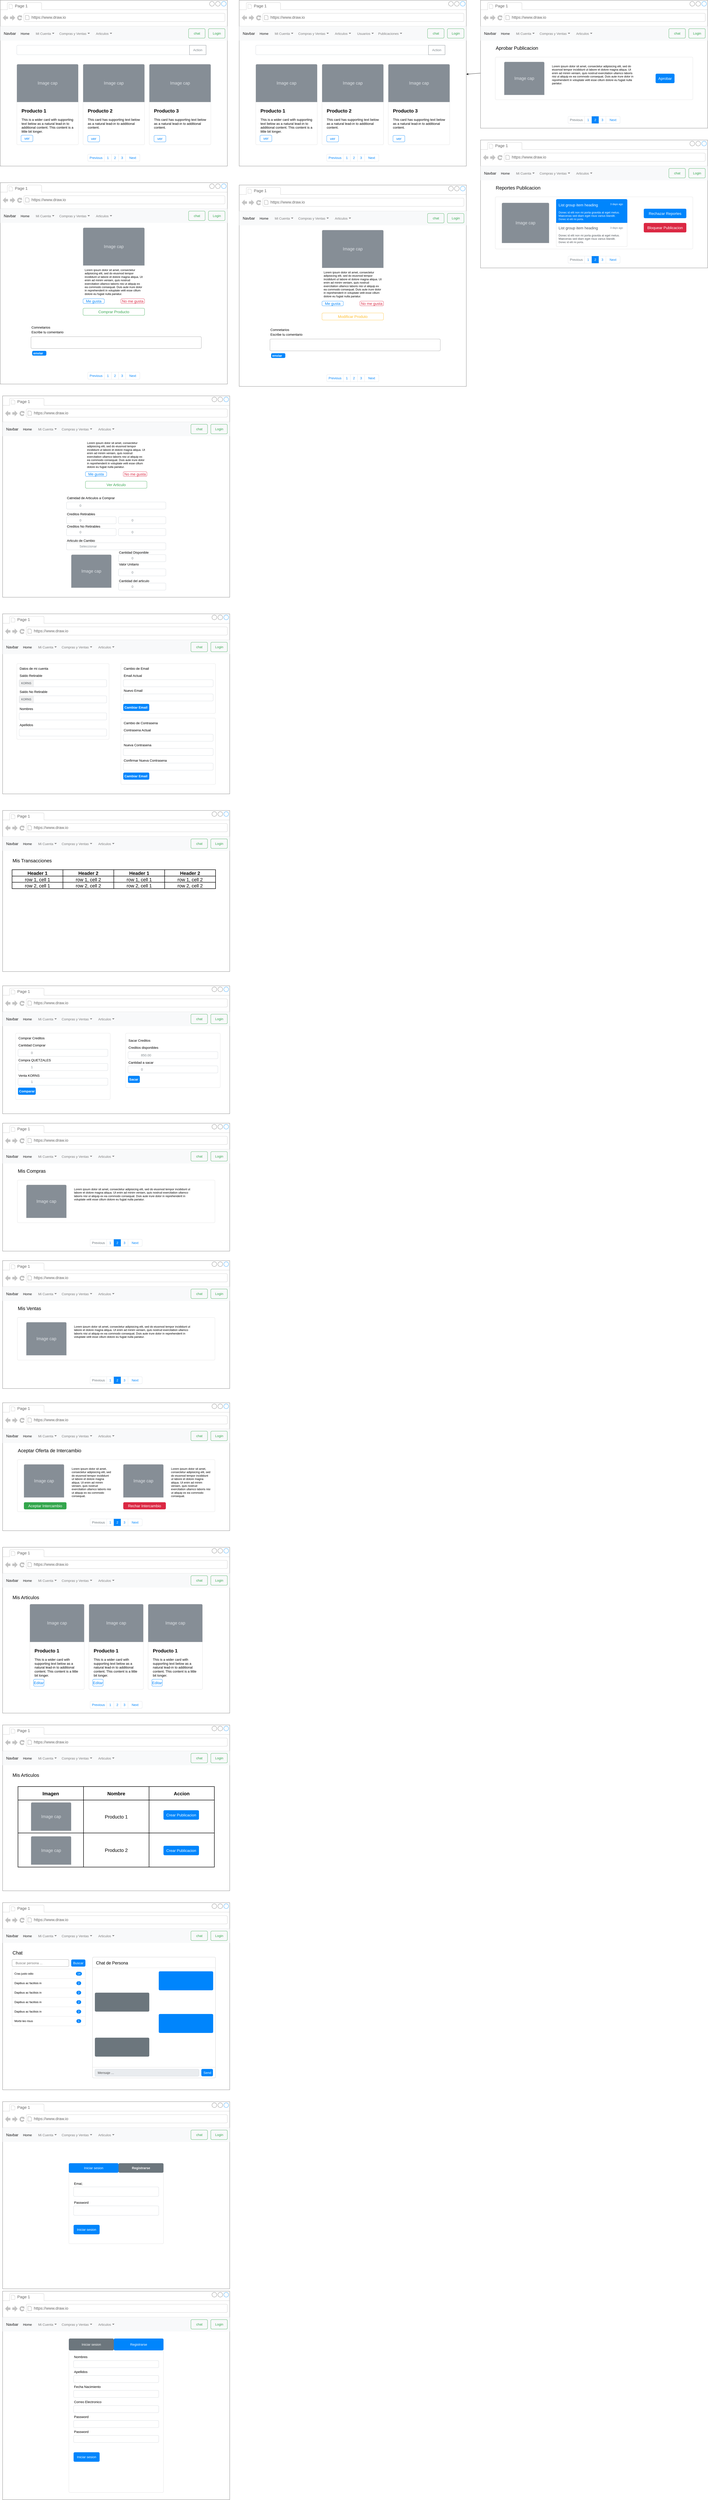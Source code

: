 <mxfile>
    <diagram name="Página-1" id="F1LU-N5EgP87R9svg77U">
        <mxGraphModel dx="2577" dy="637" grid="1" gridSize="10" guides="1" tooltips="1" connect="1" arrows="1" fold="1" page="1" pageScale="1" pageWidth="827" pageHeight="1169" math="0" shadow="0">
            <root>
                <mxCell id="0"/>
                <mxCell id="1" parent="0"/>
                <mxCell id="lf-P9dJ_xv8n2HS4JSEs-1" value="Z" style="strokeWidth=1;shadow=0;dashed=0;align=center;html=1;shape=mxgraph.mockup.containers.browserWindow;rSize=0;strokeColor=#666666;strokeColor2=#008cff;strokeColor3=#c4c4c4;mainText=,;recursiveResize=0;" parent="1" vertex="1">
                    <mxGeometry x="-1400" y="20" width="960" height="700" as="geometry"/>
                </mxCell>
                <mxCell id="lf-P9dJ_xv8n2HS4JSEs-2" value="Page 1" style="strokeWidth=1;shadow=0;dashed=0;align=center;html=1;shape=mxgraph.mockup.containers.anchor;fontSize=17;fontColor=#666666;align=left;whiteSpace=wrap;" parent="lf-P9dJ_xv8n2HS4JSEs-1" vertex="1">
                    <mxGeometry x="60" y="12" width="110" height="26" as="geometry"/>
                </mxCell>
                <mxCell id="lf-P9dJ_xv8n2HS4JSEs-3" value="https://www.draw.io" style="strokeWidth=1;shadow=0;dashed=0;align=center;html=1;shape=mxgraph.mockup.containers.anchor;rSize=0;fontSize=17;fontColor=#666666;align=left;" parent="lf-P9dJ_xv8n2HS4JSEs-1" vertex="1">
                    <mxGeometry x="130" y="60" width="250" height="26" as="geometry"/>
                </mxCell>
                <mxCell id="lf-P9dJ_xv8n2HS4JSEs-11" value="Navbar" style="html=1;shadow=0;dashed=0;fillColor=#F8F9FA;strokeColor=none;fontSize=16;fontColor=#181819;align=left;spacing=15;" parent="lf-P9dJ_xv8n2HS4JSEs-1" vertex="1">
                    <mxGeometry y="110" width="960" height="60" as="geometry"/>
                </mxCell>
                <mxCell id="lf-P9dJ_xv8n2HS4JSEs-12" value="Home" style="fillColor=none;strokeColor=none;fontSize=14;fontColor=#181819;align=center;" parent="lf-P9dJ_xv8n2HS4JSEs-11" vertex="1">
                    <mxGeometry width="70" height="40" relative="1" as="geometry">
                        <mxPoint x="70" y="10" as="offset"/>
                    </mxGeometry>
                </mxCell>
                <mxCell id="lf-P9dJ_xv8n2HS4JSEs-14" value="Mi Cuenta" style="fillColor=none;strokeColor=none;fontSize=14;fontColor=#7C7C7D;align=right;spacingRight=20;" parent="lf-P9dJ_xv8n2HS4JSEs-11" vertex="1">
                    <mxGeometry width="100" height="40" relative="1" as="geometry">
                        <mxPoint x="136" y="10" as="offset"/>
                    </mxGeometry>
                </mxCell>
                <mxCell id="lf-P9dJ_xv8n2HS4JSEs-15" value="" style="shape=triangle;direction=south;fillColor=#7C7C7D;strokeColor=none;perimeter=none;" parent="lf-P9dJ_xv8n2HS4JSEs-14" vertex="1">
                    <mxGeometry x="1" y="0.5" width="10" height="5" relative="1" as="geometry">
                        <mxPoint x="-17" y="-2.5" as="offset"/>
                    </mxGeometry>
                </mxCell>
                <mxCell id="lf-P9dJ_xv8n2HS4JSEs-17" value="Login" style="html=1;shadow=0;dashed=0;shape=mxgraph.bootstrap.rrect;rSize=5;fontSize=14;fontColor=#33A64C;strokeColor=#33A64C;fillColor=none;" parent="lf-P9dJ_xv8n2HS4JSEs-11" vertex="1">
                    <mxGeometry x="1" width="70" height="40" relative="1" as="geometry">
                        <mxPoint x="-80" y="10" as="offset"/>
                    </mxGeometry>
                </mxCell>
                <mxCell id="lf-P9dJ_xv8n2HS4JSEs-20" value="chat" style="html=1;shadow=0;dashed=0;shape=mxgraph.bootstrap.rrect;rSize=5;fontSize=14;fontColor=#33A64C;strokeColor=#33A64C;fillColor=none;" parent="lf-P9dJ_xv8n2HS4JSEs-11" vertex="1">
                    <mxGeometry x="796" y="10" width="70" height="40" as="geometry"/>
                </mxCell>
                <mxCell id="lf-P9dJ_xv8n2HS4JSEs-21" value="Compras y Ventas" style="fillColor=none;strokeColor=none;fontSize=14;fontColor=#7C7C7D;align=right;spacingRight=20;" parent="lf-P9dJ_xv8n2HS4JSEs-11" vertex="1">
                    <mxGeometry x="240" y="10" width="146" height="40" as="geometry"/>
                </mxCell>
                <mxCell id="lf-P9dJ_xv8n2HS4JSEs-22" value="" style="shape=triangle;direction=south;fillColor=#7C7C7D;strokeColor=none;perimeter=none;" parent="lf-P9dJ_xv8n2HS4JSEs-21" vertex="1">
                    <mxGeometry x="1" y="0.5" width="10" height="5" relative="1" as="geometry">
                        <mxPoint x="-17" y="-2.5" as="offset"/>
                    </mxGeometry>
                </mxCell>
                <mxCell id="lf-P9dJ_xv8n2HS4JSEs-43" value="Articulos" style="fillColor=none;strokeColor=none;fontSize=14;fontColor=#7C7C7D;align=right;spacingRight=20;" parent="lf-P9dJ_xv8n2HS4JSEs-11" vertex="1">
                    <mxGeometry x="394" y="10" width="86" height="40" as="geometry"/>
                </mxCell>
                <mxCell id="lf-P9dJ_xv8n2HS4JSEs-44" value="" style="shape=triangle;direction=south;fillColor=#7C7C7D;strokeColor=none;perimeter=none;" parent="lf-P9dJ_xv8n2HS4JSEs-43" vertex="1">
                    <mxGeometry x="1" y="0.5" width="10" height="5" relative="1" as="geometry">
                        <mxPoint x="-17" y="-2.5" as="offset"/>
                    </mxGeometry>
                </mxCell>
                <mxCell id="lf-P9dJ_xv8n2HS4JSEs-45" value="&lt;b&gt;&lt;font style=&quot;font-size: 20px&quot;&gt;Producto 1&lt;/font&gt;&lt;/b&gt;&lt;br&gt;&lt;br&gt;This is a wider card with supporting text below as a natural lead-in to additional content. This content is a little bit longer." style="html=1;shadow=0;dashed=0;shape=mxgraph.bootstrap.rrect;rSize=5;strokeColor=#DFDFDF;html=1;whiteSpace=wrap;fillColor=#ffffff;fontColor=#000000;verticalAlign=top;align=left;spacing=20;spacingBottom=0;fontSize=14;spacingTop=160;" parent="lf-P9dJ_xv8n2HS4JSEs-1" vertex="1">
                    <mxGeometry width="260" height="340" relative="1" as="geometry">
                        <mxPoint x="70" y="270" as="offset"/>
                    </mxGeometry>
                </mxCell>
                <mxCell id="lf-P9dJ_xv8n2HS4JSEs-46" value="Image cap" style="html=1;shadow=0;dashed=0;shape=mxgraph.bootstrap.topButton;rSize=5;perimeter=none;whiteSpace=wrap;fillColor=#868E96;strokeColor=#DFDFDF;fontColor=#DEE2E6;resizeWidth=1;fontSize=18;" parent="lf-P9dJ_xv8n2HS4JSEs-45" vertex="1">
                    <mxGeometry width="260" height="160" relative="1" as="geometry"/>
                </mxCell>
                <mxCell id="lf-P9dJ_xv8n2HS4JSEs-58" value="ver" style="html=1;shadow=0;dashed=0;shape=mxgraph.bootstrap.rrect;rSize=5;strokeColor=#0085FC;strokeWidth=1;fillColor=none;fontColor=#0085FC;whiteSpace=wrap;align=center;verticalAlign=middle;spacingLeft=0;fontStyle=0;fontSize=16;spacing=5;" parent="lf-P9dJ_xv8n2HS4JSEs-45" vertex="1">
                    <mxGeometry x="18" y="299.568" width="50" height="27.568" as="geometry"/>
                </mxCell>
                <mxCell id="lf-P9dJ_xv8n2HS4JSEs-48" value="&lt;b&gt;&lt;font style=&quot;font-size: 20px;&quot;&gt;Producto 2&lt;/font&gt;&lt;/b&gt;&lt;div&gt;&lt;br&gt;This card has supporting text below as a natural lead-in to additional content.&lt;/div&gt;" style="html=1;shadow=0;dashed=0;shape=mxgraph.bootstrap.rrect;rSize=5;strokeColor=#DFDFDF;html=1;whiteSpace=wrap;fillColor=#ffffff;fontColor=#000000;verticalAlign=top;align=left;spacing=20;spacingBottom=0;fontSize=14;spacingTop=160;" parent="lf-P9dJ_xv8n2HS4JSEs-1" vertex="1">
                    <mxGeometry x="350" y="270" width="260" height="340" as="geometry"/>
                </mxCell>
                <mxCell id="lf-P9dJ_xv8n2HS4JSEs-49" value="Image cap" style="html=1;shadow=0;dashed=0;shape=mxgraph.bootstrap.topButton;rSize=5;perimeter=none;whiteSpace=wrap;fillColor=#868E96;strokeColor=#DFDFDF;fontColor=#DEE2E6;resizeWidth=1;fontSize=18;" parent="lf-P9dJ_xv8n2HS4JSEs-48" vertex="1">
                    <mxGeometry width="260" height="160" relative="1" as="geometry"/>
                </mxCell>
                <mxCell id="lf-P9dJ_xv8n2HS4JSEs-59" value="ver" style="html=1;shadow=0;dashed=0;shape=mxgraph.bootstrap.rrect;rSize=5;strokeColor=#0085FC;strokeWidth=1;fillColor=none;fontColor=#0085FC;whiteSpace=wrap;align=center;verticalAlign=middle;spacingLeft=0;fontStyle=0;fontSize=16;spacing=5;" parent="lf-P9dJ_xv8n2HS4JSEs-48" vertex="1">
                    <mxGeometry x="20" y="300.486" width="50" height="27.568" as="geometry"/>
                </mxCell>
                <mxCell id="lf-P9dJ_xv8n2HS4JSEs-54" value="&lt;b&gt;&lt;font style=&quot;font-size: 20px;&quot;&gt;Producto 3&lt;/font&gt;&lt;/b&gt;&lt;div&gt;&lt;div&gt;&lt;br&gt;This card has supporting text below as a natural lead-in to additional content.&lt;/div&gt;&lt;/div&gt;" style="html=1;shadow=0;dashed=0;shape=mxgraph.bootstrap.rrect;rSize=5;strokeColor=#DFDFDF;html=1;whiteSpace=wrap;fillColor=#ffffff;fontColor=#000000;verticalAlign=top;align=left;spacing=20;spacingBottom=0;fontSize=14;spacingTop=160;" parent="lf-P9dJ_xv8n2HS4JSEs-1" vertex="1">
                    <mxGeometry x="630" y="270" width="260" height="340" as="geometry"/>
                </mxCell>
                <mxCell id="lf-P9dJ_xv8n2HS4JSEs-55" value="Image cap" style="html=1;shadow=0;dashed=0;shape=mxgraph.bootstrap.topButton;rSize=5;perimeter=none;whiteSpace=wrap;fillColor=#868E96;strokeColor=#DFDFDF;fontColor=#DEE2E6;resizeWidth=1;fontSize=18;" parent="lf-P9dJ_xv8n2HS4JSEs-54" vertex="1">
                    <mxGeometry width="260" height="160" relative="1" as="geometry"/>
                </mxCell>
                <mxCell id="lf-P9dJ_xv8n2HS4JSEs-57" value="ver" style="html=1;shadow=0;dashed=0;shape=mxgraph.bootstrap.rrect;rSize=5;strokeColor=#0085FC;strokeWidth=1;fillColor=none;fontColor=#0085FC;whiteSpace=wrap;align=center;verticalAlign=middle;spacingLeft=0;fontStyle=0;fontSize=16;spacing=5;" parent="lf-P9dJ_xv8n2HS4JSEs-54" vertex="1">
                    <mxGeometry x="20" y="300.486" width="50" height="27.568" as="geometry"/>
                </mxCell>
                <mxCell id="lf-P9dJ_xv8n2HS4JSEs-4" value="" style="html=1;shadow=0;dashed=0;shape=mxgraph.bootstrap.rrect;rSize=5;strokeColor=#DEE2E6;html=1;whiteSpace=wrap;fillColor=#ffffff;fontColor=#0085FC;fontSize=14;" parent="lf-P9dJ_xv8n2HS4JSEs-1" vertex="1">
                    <mxGeometry x="370" y="650" width="220" height="30" as="geometry"/>
                </mxCell>
                <mxCell id="lf-P9dJ_xv8n2HS4JSEs-5" value="Previous" style="strokeColor=inherit;fillColor=inherit;gradientColor=inherit;fontColor=inherit;html=1;shadow=0;dashed=0;shape=mxgraph.bootstrap.leftButton;rSize=5;perimeter=none;whiteSpace=wrap;resizeHeight=1;fontSize=14;" parent="lf-P9dJ_xv8n2HS4JSEs-4" vertex="1">
                    <mxGeometry width="70" height="30" relative="1" as="geometry"/>
                </mxCell>
                <mxCell id="lf-P9dJ_xv8n2HS4JSEs-6" value="1" style="strokeColor=inherit;fillColor=inherit;gradientColor=inherit;fontColor=inherit;html=1;shadow=0;dashed=0;perimeter=none;whiteSpace=wrap;resizeHeight=1;fontSize=14;" parent="lf-P9dJ_xv8n2HS4JSEs-4" vertex="1">
                    <mxGeometry width="30" height="30" relative="1" as="geometry">
                        <mxPoint x="70" as="offset"/>
                    </mxGeometry>
                </mxCell>
                <mxCell id="lf-P9dJ_xv8n2HS4JSEs-7" value="2" style="strokeColor=inherit;fillColor=inherit;gradientColor=inherit;fontColor=inherit;html=1;shadow=0;dashed=0;perimeter=none;whiteSpace=wrap;resizeHeight=1;fontSize=14;" parent="lf-P9dJ_xv8n2HS4JSEs-4" vertex="1">
                    <mxGeometry width="30" height="30" relative="1" as="geometry">
                        <mxPoint x="100" as="offset"/>
                    </mxGeometry>
                </mxCell>
                <mxCell id="lf-P9dJ_xv8n2HS4JSEs-8" value="3" style="strokeColor=inherit;fillColor=inherit;gradientColor=inherit;fontColor=inherit;html=1;shadow=0;dashed=0;perimeter=none;whiteSpace=wrap;resizeHeight=1;fontSize=14;" parent="lf-P9dJ_xv8n2HS4JSEs-4" vertex="1">
                    <mxGeometry width="30" height="30" relative="1" as="geometry">
                        <mxPoint x="130" as="offset"/>
                    </mxGeometry>
                </mxCell>
                <mxCell id="lf-P9dJ_xv8n2HS4JSEs-9" value="Next" style="strokeColor=inherit;fillColor=inherit;gradientColor=inherit;fontColor=inherit;html=1;shadow=0;dashed=0;shape=mxgraph.bootstrap.rightButton;rSize=5;perimeter=none;whiteSpace=wrap;resizeHeight=1;fontSize=14;" parent="lf-P9dJ_xv8n2HS4JSEs-4" vertex="1">
                    <mxGeometry x="1" width="60" height="30" relative="1" as="geometry">
                        <mxPoint x="-60" as="offset"/>
                    </mxGeometry>
                </mxCell>
                <mxCell id="30" value="" style="html=1;shadow=0;dashed=0;shape=mxgraph.bootstrap.rrect;rSize=5;strokeColor=#CED4DA;html=1;whiteSpace=wrap;fillColor=#FFFFFF;fontColor=#7D868C;align=left;spacing=15;spacingLeft=40;fontSize=14;" parent="lf-P9dJ_xv8n2HS4JSEs-1" vertex="1">
                    <mxGeometry x="70" y="190" width="800" height="40" as="geometry"/>
                </mxCell>
                <mxCell id="33" value="Action" style="html=1;shadow=0;dashed=0;strokeColor=#6C757D;gradientColor=inherit;fontColor=inherit;fillColor=inherit;perimeter=none;whiteSpace=wrap;resizeHeight=1;fontSize=14;" parent="30" vertex="1">
                    <mxGeometry x="1" width="70" height="40" relative="1" as="geometry">
                        <mxPoint x="-70" as="offset"/>
                    </mxGeometry>
                </mxCell>
                <mxCell id="34" value="Z" style="strokeWidth=1;shadow=0;dashed=0;align=center;html=1;shape=mxgraph.mockup.containers.browserWindow;rSize=0;strokeColor=#666666;strokeColor2=#008cff;strokeColor3=#c4c4c4;mainText=,;recursiveResize=0;" parent="1" vertex="1">
                    <mxGeometry x="-390" y="20" width="960" height="700" as="geometry"/>
                </mxCell>
                <mxCell id="35" value="Page 1" style="strokeWidth=1;shadow=0;dashed=0;align=center;html=1;shape=mxgraph.mockup.containers.anchor;fontSize=17;fontColor=#666666;align=left;whiteSpace=wrap;" parent="34" vertex="1">
                    <mxGeometry x="60" y="12" width="110" height="26" as="geometry"/>
                </mxCell>
                <mxCell id="36" value="https://www.draw.io" style="strokeWidth=1;shadow=0;dashed=0;align=center;html=1;shape=mxgraph.mockup.containers.anchor;rSize=0;fontSize=17;fontColor=#666666;align=left;" parent="34" vertex="1">
                    <mxGeometry x="130" y="60" width="250" height="26" as="geometry"/>
                </mxCell>
                <mxCell id="37" value="Navbar" style="html=1;shadow=0;dashed=0;fillColor=#F8F9FA;strokeColor=none;fontSize=16;fontColor=#181819;align=left;spacing=15;" parent="34" vertex="1">
                    <mxGeometry y="110" width="960" height="60" as="geometry"/>
                </mxCell>
                <mxCell id="38" value="Home" style="fillColor=none;strokeColor=none;fontSize=14;fontColor=#181819;align=center;" parent="37" vertex="1">
                    <mxGeometry width="70" height="40" relative="1" as="geometry">
                        <mxPoint x="70" y="10" as="offset"/>
                    </mxGeometry>
                </mxCell>
                <mxCell id="39" value="Mi Cuenta" style="fillColor=none;strokeColor=none;fontSize=14;fontColor=#7C7C7D;align=right;spacingRight=20;" parent="37" vertex="1">
                    <mxGeometry width="100" height="40" relative="1" as="geometry">
                        <mxPoint x="136" y="10" as="offset"/>
                    </mxGeometry>
                </mxCell>
                <mxCell id="40" value="" style="shape=triangle;direction=south;fillColor=#7C7C7D;strokeColor=none;perimeter=none;" parent="39" vertex="1">
                    <mxGeometry x="1" y="0.5" width="10" height="5" relative="1" as="geometry">
                        <mxPoint x="-17" y="-2.5" as="offset"/>
                    </mxGeometry>
                </mxCell>
                <mxCell id="41" value="Login" style="html=1;shadow=0;dashed=0;shape=mxgraph.bootstrap.rrect;rSize=5;fontSize=14;fontColor=#33A64C;strokeColor=#33A64C;fillColor=none;" parent="37" vertex="1">
                    <mxGeometry x="1" width="70" height="40" relative="1" as="geometry">
                        <mxPoint x="-80" y="10" as="offset"/>
                    </mxGeometry>
                </mxCell>
                <mxCell id="42" value="chat" style="html=1;shadow=0;dashed=0;shape=mxgraph.bootstrap.rrect;rSize=5;fontSize=14;fontColor=#33A64C;strokeColor=#33A64C;fillColor=none;" parent="37" vertex="1">
                    <mxGeometry x="796" y="10" width="70" height="40" as="geometry"/>
                </mxCell>
                <mxCell id="43" value="Compras y Ventas" style="fillColor=none;strokeColor=none;fontSize=14;fontColor=#7C7C7D;align=right;spacingRight=20;" parent="37" vertex="1">
                    <mxGeometry x="240" y="10" width="146" height="40" as="geometry"/>
                </mxCell>
                <mxCell id="44" value="" style="shape=triangle;direction=south;fillColor=#7C7C7D;strokeColor=none;perimeter=none;" parent="43" vertex="1">
                    <mxGeometry x="1" y="0.5" width="10" height="5" relative="1" as="geometry">
                        <mxPoint x="-17" y="-2.5" as="offset"/>
                    </mxGeometry>
                </mxCell>
                <mxCell id="45" value="Articulos" style="fillColor=none;strokeColor=none;fontSize=14;fontColor=#7C7C7D;align=right;spacingRight=20;" parent="37" vertex="1">
                    <mxGeometry x="394" y="10" width="86" height="40" as="geometry"/>
                </mxCell>
                <mxCell id="46" value="" style="shape=triangle;direction=south;fillColor=#7C7C7D;strokeColor=none;perimeter=none;" parent="45" vertex="1">
                    <mxGeometry x="1" y="0.5" width="10" height="5" relative="1" as="geometry">
                        <mxPoint x="-17" y="-2.5" as="offset"/>
                    </mxGeometry>
                </mxCell>
                <mxCell id="582" value="Usuarios" style="fillColor=none;strokeColor=none;fontSize=14;fontColor=#7C7C7D;align=right;spacingRight=20;" parent="37" vertex="1">
                    <mxGeometry x="490" y="10" width="86" height="40" as="geometry"/>
                </mxCell>
                <mxCell id="583" value="" style="shape=triangle;direction=south;fillColor=#7C7C7D;strokeColor=none;perimeter=none;" parent="582" vertex="1">
                    <mxGeometry x="1" y="0.5" width="10" height="5" relative="1" as="geometry">
                        <mxPoint x="-17" y="-2.5" as="offset"/>
                    </mxGeometry>
                </mxCell>
                <mxCell id="900" value="Publicaciones" style="fillColor=none;strokeColor=none;fontSize=14;fontColor=#7C7C7D;align=right;spacingRight=20;" vertex="1" parent="37">
                    <mxGeometry x="610" y="10" width="86" height="40" as="geometry"/>
                </mxCell>
                <mxCell id="901" value="" style="shape=triangle;direction=south;fillColor=#7C7C7D;strokeColor=none;perimeter=none;" vertex="1" parent="900">
                    <mxGeometry x="1" y="0.5" width="10" height="5" relative="1" as="geometry">
                        <mxPoint x="-17" y="-2.5" as="offset"/>
                    </mxGeometry>
                </mxCell>
                <mxCell id="47" value="&lt;b&gt;&lt;font style=&quot;font-size: 20px&quot;&gt;Producto 1&lt;/font&gt;&lt;/b&gt;&lt;br&gt;&lt;br&gt;This is a wider card with supporting text below as a natural lead-in to additional content. This content is a little bit longer." style="html=1;shadow=0;dashed=0;shape=mxgraph.bootstrap.rrect;rSize=5;strokeColor=#DFDFDF;html=1;whiteSpace=wrap;fillColor=#ffffff;fontColor=#000000;verticalAlign=top;align=left;spacing=20;spacingBottom=0;fontSize=14;spacingTop=160;" parent="34" vertex="1">
                    <mxGeometry width="260" height="340" relative="1" as="geometry">
                        <mxPoint x="70" y="270" as="offset"/>
                    </mxGeometry>
                </mxCell>
                <mxCell id="48" value="Image cap" style="html=1;shadow=0;dashed=0;shape=mxgraph.bootstrap.topButton;rSize=5;perimeter=none;whiteSpace=wrap;fillColor=#868E96;strokeColor=#DFDFDF;fontColor=#DEE2E6;resizeWidth=1;fontSize=18;" parent="47" vertex="1">
                    <mxGeometry width="260" height="160" relative="1" as="geometry"/>
                </mxCell>
                <mxCell id="49" value="ver" style="html=1;shadow=0;dashed=0;shape=mxgraph.bootstrap.rrect;rSize=5;strokeColor=#0085FC;strokeWidth=1;fillColor=none;fontColor=#0085FC;whiteSpace=wrap;align=center;verticalAlign=middle;spacingLeft=0;fontStyle=0;fontSize=16;spacing=5;" parent="47" vertex="1">
                    <mxGeometry x="18" y="299.568" width="50" height="27.568" as="geometry"/>
                </mxCell>
                <mxCell id="50" value="&lt;b&gt;&lt;font style=&quot;font-size: 20px;&quot;&gt;Producto 2&lt;/font&gt;&lt;/b&gt;&lt;div&gt;&lt;br&gt;This card has supporting text below as a natural lead-in to additional content.&lt;/div&gt;" style="html=1;shadow=0;dashed=0;shape=mxgraph.bootstrap.rrect;rSize=5;strokeColor=#DFDFDF;html=1;whiteSpace=wrap;fillColor=#ffffff;fontColor=#000000;verticalAlign=top;align=left;spacing=20;spacingBottom=0;fontSize=14;spacingTop=160;" parent="34" vertex="1">
                    <mxGeometry x="350" y="270" width="260" height="340" as="geometry"/>
                </mxCell>
                <mxCell id="51" value="Image cap" style="html=1;shadow=0;dashed=0;shape=mxgraph.bootstrap.topButton;rSize=5;perimeter=none;whiteSpace=wrap;fillColor=#868E96;strokeColor=#DFDFDF;fontColor=#DEE2E6;resizeWidth=1;fontSize=18;" parent="50" vertex="1">
                    <mxGeometry width="260" height="160" relative="1" as="geometry"/>
                </mxCell>
                <mxCell id="52" value="ver" style="html=1;shadow=0;dashed=0;shape=mxgraph.bootstrap.rrect;rSize=5;strokeColor=#0085FC;strokeWidth=1;fillColor=none;fontColor=#0085FC;whiteSpace=wrap;align=center;verticalAlign=middle;spacingLeft=0;fontStyle=0;fontSize=16;spacing=5;" parent="50" vertex="1">
                    <mxGeometry x="20" y="300.486" width="50" height="27.568" as="geometry"/>
                </mxCell>
                <mxCell id="53" value="&lt;b&gt;&lt;font style=&quot;font-size: 20px;&quot;&gt;Producto 3&lt;/font&gt;&lt;/b&gt;&lt;div&gt;&lt;div&gt;&lt;br&gt;This card has supporting text below as a natural lead-in to additional content.&lt;/div&gt;&lt;/div&gt;" style="html=1;shadow=0;dashed=0;shape=mxgraph.bootstrap.rrect;rSize=5;strokeColor=#DFDFDF;html=1;whiteSpace=wrap;fillColor=#ffffff;fontColor=#000000;verticalAlign=top;align=left;spacing=20;spacingBottom=0;fontSize=14;spacingTop=160;" parent="34" vertex="1">
                    <mxGeometry x="630" y="270" width="260" height="340" as="geometry"/>
                </mxCell>
                <mxCell id="54" value="Image cap" style="html=1;shadow=0;dashed=0;shape=mxgraph.bootstrap.topButton;rSize=5;perimeter=none;whiteSpace=wrap;fillColor=#868E96;strokeColor=#DFDFDF;fontColor=#DEE2E6;resizeWidth=1;fontSize=18;" parent="53" vertex="1">
                    <mxGeometry width="260" height="160" relative="1" as="geometry"/>
                </mxCell>
                <mxCell id="55" value="ver" style="html=1;shadow=0;dashed=0;shape=mxgraph.bootstrap.rrect;rSize=5;strokeColor=#0085FC;strokeWidth=1;fillColor=none;fontColor=#0085FC;whiteSpace=wrap;align=center;verticalAlign=middle;spacingLeft=0;fontStyle=0;fontSize=16;spacing=5;" parent="53" vertex="1">
                    <mxGeometry x="20" y="300.486" width="50" height="27.568" as="geometry"/>
                </mxCell>
                <mxCell id="56" value="" style="html=1;shadow=0;dashed=0;shape=mxgraph.bootstrap.rrect;rSize=5;strokeColor=#DEE2E6;html=1;whiteSpace=wrap;fillColor=#ffffff;fontColor=#0085FC;fontSize=14;" parent="34" vertex="1">
                    <mxGeometry x="370" y="650" width="220" height="30" as="geometry"/>
                </mxCell>
                <mxCell id="57" value="Previous" style="strokeColor=inherit;fillColor=inherit;gradientColor=inherit;fontColor=inherit;html=1;shadow=0;dashed=0;shape=mxgraph.bootstrap.leftButton;rSize=5;perimeter=none;whiteSpace=wrap;resizeHeight=1;fontSize=14;" parent="56" vertex="1">
                    <mxGeometry width="70" height="30" relative="1" as="geometry"/>
                </mxCell>
                <mxCell id="58" value="1" style="strokeColor=inherit;fillColor=inherit;gradientColor=inherit;fontColor=inherit;html=1;shadow=0;dashed=0;perimeter=none;whiteSpace=wrap;resizeHeight=1;fontSize=14;" parent="56" vertex="1">
                    <mxGeometry width="30" height="30" relative="1" as="geometry">
                        <mxPoint x="70" as="offset"/>
                    </mxGeometry>
                </mxCell>
                <mxCell id="59" value="2" style="strokeColor=inherit;fillColor=inherit;gradientColor=inherit;fontColor=inherit;html=1;shadow=0;dashed=0;perimeter=none;whiteSpace=wrap;resizeHeight=1;fontSize=14;" parent="56" vertex="1">
                    <mxGeometry width="30" height="30" relative="1" as="geometry">
                        <mxPoint x="100" as="offset"/>
                    </mxGeometry>
                </mxCell>
                <mxCell id="60" value="3" style="strokeColor=inherit;fillColor=inherit;gradientColor=inherit;fontColor=inherit;html=1;shadow=0;dashed=0;perimeter=none;whiteSpace=wrap;resizeHeight=1;fontSize=14;" parent="56" vertex="1">
                    <mxGeometry width="30" height="30" relative="1" as="geometry">
                        <mxPoint x="130" as="offset"/>
                    </mxGeometry>
                </mxCell>
                <mxCell id="61" value="Next" style="strokeColor=inherit;fillColor=inherit;gradientColor=inherit;fontColor=inherit;html=1;shadow=0;dashed=0;shape=mxgraph.bootstrap.rightButton;rSize=5;perimeter=none;whiteSpace=wrap;resizeHeight=1;fontSize=14;" parent="56" vertex="1">
                    <mxGeometry x="1" width="60" height="30" relative="1" as="geometry">
                        <mxPoint x="-60" as="offset"/>
                    </mxGeometry>
                </mxCell>
                <mxCell id="62" value="" style="html=1;shadow=0;dashed=0;shape=mxgraph.bootstrap.rrect;rSize=5;strokeColor=#CED4DA;html=1;whiteSpace=wrap;fillColor=#FFFFFF;fontColor=#7D868C;align=left;spacing=15;spacingLeft=40;fontSize=14;" parent="34" vertex="1">
                    <mxGeometry x="70" y="190" width="800" height="40" as="geometry"/>
                </mxCell>
                <mxCell id="63" value="Action" style="html=1;shadow=0;dashed=0;strokeColor=#6C757D;gradientColor=inherit;fontColor=inherit;fillColor=inherit;perimeter=none;whiteSpace=wrap;resizeHeight=1;fontSize=14;" parent="62" vertex="1">
                    <mxGeometry x="1" width="70" height="40" relative="1" as="geometry">
                        <mxPoint x="-70" as="offset"/>
                    </mxGeometry>
                </mxCell>
                <mxCell id="64" value="" style="strokeWidth=1;shadow=0;dashed=0;align=center;html=1;shape=mxgraph.mockup.containers.browserWindow;rSize=0;strokeColor=#666666;strokeColor2=#008cff;strokeColor3=#c4c4c4;mainText=,;recursiveResize=0;" parent="1" vertex="1">
                    <mxGeometry x="-1400" y="790" width="960" height="850" as="geometry"/>
                </mxCell>
                <mxCell id="65" value="Page 1" style="strokeWidth=1;shadow=0;dashed=0;align=center;html=1;shape=mxgraph.mockup.containers.anchor;fontSize=17;fontColor=#666666;align=left;whiteSpace=wrap;" parent="64" vertex="1">
                    <mxGeometry x="60" y="12" width="110" height="26" as="geometry"/>
                </mxCell>
                <mxCell id="66" value="https://www.draw.io" style="strokeWidth=1;shadow=0;dashed=0;align=center;html=1;shape=mxgraph.mockup.containers.anchor;rSize=0;fontSize=17;fontColor=#666666;align=left;" parent="64" vertex="1">
                    <mxGeometry x="130" y="60" width="250" height="26" as="geometry"/>
                </mxCell>
                <mxCell id="67" value="Navbar" style="html=1;shadow=0;dashed=0;fillColor=#F8F9FA;strokeColor=none;fontSize=16;fontColor=#181819;align=left;spacing=15;" parent="64" vertex="1">
                    <mxGeometry y="110" width="960" height="60" as="geometry"/>
                </mxCell>
                <mxCell id="68" value="Home" style="fillColor=none;strokeColor=none;fontSize=14;fontColor=#181819;align=center;" parent="67" vertex="1">
                    <mxGeometry width="70" height="40" relative="1" as="geometry">
                        <mxPoint x="70" y="10" as="offset"/>
                    </mxGeometry>
                </mxCell>
                <mxCell id="69" value="Mi Cuenta" style="fillColor=none;strokeColor=none;fontSize=14;fontColor=#7C7C7D;align=right;spacingRight=20;" parent="67" vertex="1">
                    <mxGeometry width="100" height="40" relative="1" as="geometry">
                        <mxPoint x="136" y="10" as="offset"/>
                    </mxGeometry>
                </mxCell>
                <mxCell id="70" value="" style="shape=triangle;direction=south;fillColor=#7C7C7D;strokeColor=none;perimeter=none;" parent="69" vertex="1">
                    <mxGeometry x="1" y="0.5" width="10" height="5" relative="1" as="geometry">
                        <mxPoint x="-17" y="-2.5" as="offset"/>
                    </mxGeometry>
                </mxCell>
                <mxCell id="71" value="Login" style="html=1;shadow=0;dashed=0;shape=mxgraph.bootstrap.rrect;rSize=5;fontSize=14;fontColor=#33A64C;strokeColor=#33A64C;fillColor=none;" parent="67" vertex="1">
                    <mxGeometry x="1" width="70" height="40" relative="1" as="geometry">
                        <mxPoint x="-80" y="10" as="offset"/>
                    </mxGeometry>
                </mxCell>
                <mxCell id="72" value="chat" style="html=1;shadow=0;dashed=0;shape=mxgraph.bootstrap.rrect;rSize=5;fontSize=14;fontColor=#33A64C;strokeColor=#33A64C;fillColor=none;" parent="67" vertex="1">
                    <mxGeometry x="796" y="10" width="70" height="40" as="geometry"/>
                </mxCell>
                <mxCell id="73" value="Compras y Ventas" style="fillColor=none;strokeColor=none;fontSize=14;fontColor=#7C7C7D;align=right;spacingRight=20;" parent="67" vertex="1">
                    <mxGeometry x="240" y="10" width="146" height="40" as="geometry"/>
                </mxCell>
                <mxCell id="74" value="" style="shape=triangle;direction=south;fillColor=#7C7C7D;strokeColor=none;perimeter=none;" parent="73" vertex="1">
                    <mxGeometry x="1" y="0.5" width="10" height="5" relative="1" as="geometry">
                        <mxPoint x="-17" y="-2.5" as="offset"/>
                    </mxGeometry>
                </mxCell>
                <mxCell id="75" value="Articulos" style="fillColor=none;strokeColor=none;fontSize=14;fontColor=#7C7C7D;align=right;spacingRight=20;" parent="67" vertex="1">
                    <mxGeometry x="394" y="10" width="86" height="40" as="geometry"/>
                </mxCell>
                <mxCell id="76" value="" style="shape=triangle;direction=south;fillColor=#7C7C7D;strokeColor=none;perimeter=none;" parent="75" vertex="1">
                    <mxGeometry x="1" y="0.5" width="10" height="5" relative="1" as="geometry">
                        <mxPoint x="-17" y="-2.5" as="offset"/>
                    </mxGeometry>
                </mxCell>
                <mxCell id="86" value="" style="html=1;shadow=0;dashed=0;shape=mxgraph.bootstrap.rrect;rSize=5;strokeColor=#DEE2E6;html=1;whiteSpace=wrap;fillColor=#ffffff;fontColor=#0085FC;fontSize=14;" parent="64" vertex="1">
                    <mxGeometry x="370" y="800" width="220" height="30" as="geometry"/>
                </mxCell>
                <mxCell id="87" value="Previous" style="strokeColor=inherit;fillColor=inherit;gradientColor=inherit;fontColor=inherit;html=1;shadow=0;dashed=0;shape=mxgraph.bootstrap.leftButton;rSize=5;perimeter=none;whiteSpace=wrap;resizeHeight=1;fontSize=14;" parent="86" vertex="1">
                    <mxGeometry width="70" height="30" relative="1" as="geometry"/>
                </mxCell>
                <mxCell id="88" value="1" style="strokeColor=inherit;fillColor=inherit;gradientColor=inherit;fontColor=inherit;html=1;shadow=0;dashed=0;perimeter=none;whiteSpace=wrap;resizeHeight=1;fontSize=14;" parent="86" vertex="1">
                    <mxGeometry width="30" height="30" relative="1" as="geometry">
                        <mxPoint x="70" as="offset"/>
                    </mxGeometry>
                </mxCell>
                <mxCell id="89" value="2" style="strokeColor=inherit;fillColor=inherit;gradientColor=inherit;fontColor=inherit;html=1;shadow=0;dashed=0;perimeter=none;whiteSpace=wrap;resizeHeight=1;fontSize=14;" parent="86" vertex="1">
                    <mxGeometry width="30" height="30" relative="1" as="geometry">
                        <mxPoint x="100" as="offset"/>
                    </mxGeometry>
                </mxCell>
                <mxCell id="90" value="3" style="strokeColor=inherit;fillColor=inherit;gradientColor=inherit;fontColor=inherit;html=1;shadow=0;dashed=0;perimeter=none;whiteSpace=wrap;resizeHeight=1;fontSize=14;" parent="86" vertex="1">
                    <mxGeometry width="30" height="30" relative="1" as="geometry">
                        <mxPoint x="130" as="offset"/>
                    </mxGeometry>
                </mxCell>
                <mxCell id="91" value="Next" style="strokeColor=inherit;fillColor=inherit;gradientColor=inherit;fontColor=inherit;html=1;shadow=0;dashed=0;shape=mxgraph.bootstrap.rightButton;rSize=5;perimeter=none;whiteSpace=wrap;resizeHeight=1;fontSize=14;" parent="86" vertex="1">
                    <mxGeometry x="1" width="60" height="30" relative="1" as="geometry">
                        <mxPoint x="-60" as="offset"/>
                    </mxGeometry>
                </mxCell>
                <mxCell id="94" value="Image cap" style="html=1;shadow=0;dashed=0;shape=mxgraph.bootstrap.topButton;rSize=5;perimeter=none;whiteSpace=wrap;fillColor=#868E96;strokeColor=#DFDFDF;fontColor=#DEE2E6;resizeWidth=1;fontSize=18;" parent="64" vertex="1">
                    <mxGeometry x="350" y="190" width="260" height="160" as="geometry"/>
                </mxCell>
                <mxCell id="95" value="Lorem ipsum dolor sit amet, consectetur adipisicing elit, sed do eiusmod tempor incididunt ut labore et dolore magna aliqua. Ut enim ad minim veniam, quis nostrud exercitation ullamco laboris nisi ut aliquip ex ea commodo consequat. Duis aute irure dolor in reprehenderit in voluptate velit esse cillum dolore eu fugiat nulla pariatur.&amp;nbsp;&lt;br&gt;" style="text;spacingTop=-5;whiteSpace=wrap;html=1;align=left;fontSize=12;fontFamily=Helvetica;fillColor=none;strokeColor=none;" parent="64" vertex="1">
                    <mxGeometry x="355" y="360" width="250" height="120" as="geometry"/>
                </mxCell>
                <mxCell id="96" value="Me gusta" style="html=1;shadow=0;dashed=0;shape=mxgraph.bootstrap.rrect;rSize=5;strokeColor=#0085FC;strokeWidth=1;fillColor=none;fontColor=#0085FC;whiteSpace=wrap;align=center;verticalAlign=middle;spacingLeft=0;fontStyle=0;fontSize=16;spacing=5;" parent="64" vertex="1">
                    <mxGeometry x="350" y="490" width="90" height="20" as="geometry"/>
                </mxCell>
                <mxCell id="97" value="No me gusta" style="html=1;shadow=0;dashed=0;shape=mxgraph.bootstrap.rrect;rSize=5;strokeColor=#DB2843;strokeWidth=1;fillColor=none;fontColor=#DB2843;whiteSpace=wrap;align=center;verticalAlign=middle;spacingLeft=0;fontStyle=0;fontSize=16;spacing=5;" parent="64" vertex="1">
                    <mxGeometry x="510" y="490" width="100" height="20" as="geometry"/>
                </mxCell>
                <mxCell id="99" value="Comprar Producto" style="html=1;shadow=0;dashed=0;shape=mxgraph.bootstrap.rrect;rSize=5;strokeColor=#33A64C;strokeWidth=1;fillColor=none;fontColor=#33A64C;whiteSpace=wrap;align=center;verticalAlign=middle;spacingLeft=0;fontStyle=0;fontSize=16;spacing=5;" parent="64" vertex="1">
                    <mxGeometry x="350" y="530" width="260" height="30" as="geometry"/>
                </mxCell>
                <mxCell id="100" value="Comnetarios" style="fillColor=none;strokeColor=none;align=left;fontSize=14;" parent="64" vertex="1">
                    <mxGeometry x="130" y="590" width="70" height="40" as="geometry"/>
                </mxCell>
                <mxCell id="101" value="" style="html=1;shadow=0;dashed=0;shape=mxgraph.bootstrap.rrect;rSize=5;fillColor=none;strokeColor=#999999;align=left;spacing=15;fontSize=14;fontColor=#6C767D;" parent="64" vertex="1">
                    <mxGeometry x="130" y="650" width="720" height="50" as="geometry"/>
                </mxCell>
                <mxCell id="130" value="Escribe tu comentario" style="fillColor=none;strokeColor=none;align=left;fontSize=14;" parent="64" vertex="1">
                    <mxGeometry x="130" y="610" width="70" height="40" as="geometry"/>
                </mxCell>
                <mxCell id="131" value="enviar" style="html=1;shadow=0;dashed=0;shape=mxgraph.bootstrap.rrect;rSize=5;strokeColor=none;strokeWidth=1;fillColor=#0085FC;fontColor=#FFFFFF;whiteSpace=wrap;align=left;verticalAlign=middle;spacingLeft=0;fontStyle=1;fontSize=14;spacing=5;" parent="64" vertex="1">
                    <mxGeometry x="135" y="710" width="60" height="20" as="geometry"/>
                </mxCell>
                <mxCell id="132" value="" style="strokeWidth=1;shadow=0;dashed=0;align=center;html=1;shape=mxgraph.mockup.containers.browserWindow;rSize=0;strokeColor=#666666;strokeColor2=#008cff;strokeColor3=#c4c4c4;mainText=,;recursiveResize=0;" parent="1" vertex="1">
                    <mxGeometry x="-390" y="800" width="960" height="850" as="geometry"/>
                </mxCell>
                <mxCell id="133" value="Page 1" style="strokeWidth=1;shadow=0;dashed=0;align=center;html=1;shape=mxgraph.mockup.containers.anchor;fontSize=17;fontColor=#666666;align=left;whiteSpace=wrap;" parent="132" vertex="1">
                    <mxGeometry x="60" y="12" width="110" height="26" as="geometry"/>
                </mxCell>
                <mxCell id="134" value="https://www.draw.io" style="strokeWidth=1;shadow=0;dashed=0;align=center;html=1;shape=mxgraph.mockup.containers.anchor;rSize=0;fontSize=17;fontColor=#666666;align=left;" parent="132" vertex="1">
                    <mxGeometry x="130" y="60" width="250" height="26" as="geometry"/>
                </mxCell>
                <mxCell id="135" value="Navbar" style="html=1;shadow=0;dashed=0;fillColor=#F8F9FA;strokeColor=none;fontSize=16;fontColor=#181819;align=left;spacing=15;" parent="132" vertex="1">
                    <mxGeometry y="110" width="960" height="60" as="geometry"/>
                </mxCell>
                <mxCell id="136" value="Home" style="fillColor=none;strokeColor=none;fontSize=14;fontColor=#181819;align=center;" parent="135" vertex="1">
                    <mxGeometry width="70" height="40" relative="1" as="geometry">
                        <mxPoint x="70" y="10" as="offset"/>
                    </mxGeometry>
                </mxCell>
                <mxCell id="137" value="Mi Cuenta" style="fillColor=none;strokeColor=none;fontSize=14;fontColor=#7C7C7D;align=right;spacingRight=20;" parent="135" vertex="1">
                    <mxGeometry width="100" height="40" relative="1" as="geometry">
                        <mxPoint x="136" y="10" as="offset"/>
                    </mxGeometry>
                </mxCell>
                <mxCell id="138" value="" style="shape=triangle;direction=south;fillColor=#7C7C7D;strokeColor=none;perimeter=none;" parent="137" vertex="1">
                    <mxGeometry x="1" y="0.5" width="10" height="5" relative="1" as="geometry">
                        <mxPoint x="-17" y="-2.5" as="offset"/>
                    </mxGeometry>
                </mxCell>
                <mxCell id="139" value="Login" style="html=1;shadow=0;dashed=0;shape=mxgraph.bootstrap.rrect;rSize=5;fontSize=14;fontColor=#33A64C;strokeColor=#33A64C;fillColor=none;" parent="135" vertex="1">
                    <mxGeometry x="1" width="70" height="40" relative="1" as="geometry">
                        <mxPoint x="-80" y="10" as="offset"/>
                    </mxGeometry>
                </mxCell>
                <mxCell id="140" value="chat" style="html=1;shadow=0;dashed=0;shape=mxgraph.bootstrap.rrect;rSize=5;fontSize=14;fontColor=#33A64C;strokeColor=#33A64C;fillColor=none;" parent="135" vertex="1">
                    <mxGeometry x="796" y="10" width="70" height="40" as="geometry"/>
                </mxCell>
                <mxCell id="141" value="Compras y Ventas" style="fillColor=none;strokeColor=none;fontSize=14;fontColor=#7C7C7D;align=right;spacingRight=20;" parent="135" vertex="1">
                    <mxGeometry x="240" y="10" width="146" height="40" as="geometry"/>
                </mxCell>
                <mxCell id="142" value="" style="shape=triangle;direction=south;fillColor=#7C7C7D;strokeColor=none;perimeter=none;" parent="141" vertex="1">
                    <mxGeometry x="1" y="0.5" width="10" height="5" relative="1" as="geometry">
                        <mxPoint x="-17" y="-2.5" as="offset"/>
                    </mxGeometry>
                </mxCell>
                <mxCell id="143" value="Articulos" style="fillColor=none;strokeColor=none;fontSize=14;fontColor=#7C7C7D;align=right;spacingRight=20;" parent="135" vertex="1">
                    <mxGeometry x="394" y="10" width="86" height="40" as="geometry"/>
                </mxCell>
                <mxCell id="144" value="" style="shape=triangle;direction=south;fillColor=#7C7C7D;strokeColor=none;perimeter=none;" parent="143" vertex="1">
                    <mxGeometry x="1" y="0.5" width="10" height="5" relative="1" as="geometry">
                        <mxPoint x="-17" y="-2.5" as="offset"/>
                    </mxGeometry>
                </mxCell>
                <mxCell id="145" value="" style="html=1;shadow=0;dashed=0;shape=mxgraph.bootstrap.rrect;rSize=5;strokeColor=#DEE2E6;html=1;whiteSpace=wrap;fillColor=#ffffff;fontColor=#0085FC;fontSize=14;" parent="132" vertex="1">
                    <mxGeometry x="370" y="800" width="220" height="30" as="geometry"/>
                </mxCell>
                <mxCell id="146" value="Previous" style="strokeColor=inherit;fillColor=inherit;gradientColor=inherit;fontColor=inherit;html=1;shadow=0;dashed=0;shape=mxgraph.bootstrap.leftButton;rSize=5;perimeter=none;whiteSpace=wrap;resizeHeight=1;fontSize=14;" parent="145" vertex="1">
                    <mxGeometry width="70" height="30" relative="1" as="geometry"/>
                </mxCell>
                <mxCell id="147" value="1" style="strokeColor=inherit;fillColor=inherit;gradientColor=inherit;fontColor=inherit;html=1;shadow=0;dashed=0;perimeter=none;whiteSpace=wrap;resizeHeight=1;fontSize=14;" parent="145" vertex="1">
                    <mxGeometry width="30" height="30" relative="1" as="geometry">
                        <mxPoint x="70" as="offset"/>
                    </mxGeometry>
                </mxCell>
                <mxCell id="148" value="2" style="strokeColor=inherit;fillColor=inherit;gradientColor=inherit;fontColor=inherit;html=1;shadow=0;dashed=0;perimeter=none;whiteSpace=wrap;resizeHeight=1;fontSize=14;" parent="145" vertex="1">
                    <mxGeometry width="30" height="30" relative="1" as="geometry">
                        <mxPoint x="100" as="offset"/>
                    </mxGeometry>
                </mxCell>
                <mxCell id="149" value="3" style="strokeColor=inherit;fillColor=inherit;gradientColor=inherit;fontColor=inherit;html=1;shadow=0;dashed=0;perimeter=none;whiteSpace=wrap;resizeHeight=1;fontSize=14;" parent="145" vertex="1">
                    <mxGeometry width="30" height="30" relative="1" as="geometry">
                        <mxPoint x="130" as="offset"/>
                    </mxGeometry>
                </mxCell>
                <mxCell id="150" value="Next" style="strokeColor=inherit;fillColor=inherit;gradientColor=inherit;fontColor=inherit;html=1;shadow=0;dashed=0;shape=mxgraph.bootstrap.rightButton;rSize=5;perimeter=none;whiteSpace=wrap;resizeHeight=1;fontSize=14;" parent="145" vertex="1">
                    <mxGeometry x="1" width="60" height="30" relative="1" as="geometry">
                        <mxPoint x="-60" as="offset"/>
                    </mxGeometry>
                </mxCell>
                <mxCell id="151" value="Image cap" style="html=1;shadow=0;dashed=0;shape=mxgraph.bootstrap.topButton;rSize=5;perimeter=none;whiteSpace=wrap;fillColor=#868E96;strokeColor=#DFDFDF;fontColor=#DEE2E6;resizeWidth=1;fontSize=18;" parent="132" vertex="1">
                    <mxGeometry x="350" y="190" width="260" height="160" as="geometry"/>
                </mxCell>
                <mxCell id="152" value="Lorem ipsum dolor sit amet, consectetur adipisicing elit, sed do eiusmod tempor incididunt ut labore et dolore magna aliqua. Ut enim ad minim veniam, quis nostrud exercitation ullamco laboris nisi ut aliquip ex ea commodo consequat. Duis aute irure dolor in reprehenderit in voluptate velit esse cillum dolore eu fugiat nulla pariatur.&amp;nbsp;&lt;br&gt;" style="text;spacingTop=-5;whiteSpace=wrap;html=1;align=left;fontSize=12;fontFamily=Helvetica;fillColor=none;strokeColor=none;" parent="132" vertex="1">
                    <mxGeometry x="355" y="360" width="250" height="120" as="geometry"/>
                </mxCell>
                <mxCell id="153" value="Me gusta" style="html=1;shadow=0;dashed=0;shape=mxgraph.bootstrap.rrect;rSize=5;strokeColor=#0085FC;strokeWidth=1;fillColor=none;fontColor=#0085FC;whiteSpace=wrap;align=center;verticalAlign=middle;spacingLeft=0;fontStyle=0;fontSize=16;spacing=5;" parent="132" vertex="1">
                    <mxGeometry x="350" y="490" width="90" height="20" as="geometry"/>
                </mxCell>
                <mxCell id="154" value="No me gusta" style="html=1;shadow=0;dashed=0;shape=mxgraph.bootstrap.rrect;rSize=5;strokeColor=#DB2843;strokeWidth=1;fillColor=none;fontColor=#DB2843;whiteSpace=wrap;align=center;verticalAlign=middle;spacingLeft=0;fontStyle=0;fontSize=16;spacing=5;" parent="132" vertex="1">
                    <mxGeometry x="510" y="490" width="100" height="20" as="geometry"/>
                </mxCell>
                <mxCell id="156" value="Comnetarios" style="fillColor=none;strokeColor=none;align=left;fontSize=14;" parent="132" vertex="1">
                    <mxGeometry x="130" y="590" width="70" height="40" as="geometry"/>
                </mxCell>
                <mxCell id="157" value="" style="html=1;shadow=0;dashed=0;shape=mxgraph.bootstrap.rrect;rSize=5;fillColor=none;strokeColor=#999999;align=left;spacing=15;fontSize=14;fontColor=#6C767D;" parent="132" vertex="1">
                    <mxGeometry x="130" y="650" width="720" height="50" as="geometry"/>
                </mxCell>
                <mxCell id="158" value="Escribe tu comentario" style="fillColor=none;strokeColor=none;align=left;fontSize=14;" parent="132" vertex="1">
                    <mxGeometry x="130" y="610" width="70" height="40" as="geometry"/>
                </mxCell>
                <mxCell id="159" value="enviar" style="html=1;shadow=0;dashed=0;shape=mxgraph.bootstrap.rrect;rSize=5;strokeColor=none;strokeWidth=1;fillColor=#0085FC;fontColor=#FFFFFF;whiteSpace=wrap;align=left;verticalAlign=middle;spacingLeft=0;fontStyle=1;fontSize=14;spacing=5;" parent="132" vertex="1">
                    <mxGeometry x="135" y="710" width="60" height="20" as="geometry"/>
                </mxCell>
                <mxCell id="160" value="Modificar Produto" style="html=1;shadow=0;dashed=0;shape=mxgraph.bootstrap.rrect;rSize=5;strokeColor=#FFBC26;strokeWidth=1;fillColor=none;fontColor=#FFBC26;whiteSpace=wrap;align=center;verticalAlign=middle;spacingLeft=0;fontStyle=0;fontSize=16;spacing=5;" parent="132" vertex="1">
                    <mxGeometry x="350" y="540" width="260" height="30" as="geometry"/>
                </mxCell>
                <mxCell id="161" value="" style="strokeWidth=1;shadow=0;dashed=0;align=center;html=1;shape=mxgraph.mockup.containers.browserWindow;rSize=0;strokeColor=#666666;strokeColor2=#008cff;strokeColor3=#c4c4c4;mainText=,;recursiveResize=0;" parent="1" vertex="1">
                    <mxGeometry x="-1390" y="1690" width="960" height="850" as="geometry"/>
                </mxCell>
                <mxCell id="162" value="Page 1" style="strokeWidth=1;shadow=0;dashed=0;align=center;html=1;shape=mxgraph.mockup.containers.anchor;fontSize=17;fontColor=#666666;align=left;whiteSpace=wrap;" parent="161" vertex="1">
                    <mxGeometry x="60" y="12" width="110" height="26" as="geometry"/>
                </mxCell>
                <mxCell id="163" value="https://www.draw.io" style="strokeWidth=1;shadow=0;dashed=0;align=center;html=1;shape=mxgraph.mockup.containers.anchor;rSize=0;fontSize=17;fontColor=#666666;align=left;" parent="161" vertex="1">
                    <mxGeometry x="130" y="60" width="250" height="26" as="geometry"/>
                </mxCell>
                <mxCell id="164" value="Navbar" style="html=1;shadow=0;dashed=0;fillColor=#F8F9FA;strokeColor=none;fontSize=16;fontColor=#181819;align=left;spacing=15;" parent="161" vertex="1">
                    <mxGeometry y="110" width="960" height="60" as="geometry"/>
                </mxCell>
                <mxCell id="165" value="Home" style="fillColor=none;strokeColor=none;fontSize=14;fontColor=#181819;align=center;" parent="164" vertex="1">
                    <mxGeometry width="70" height="40" relative="1" as="geometry">
                        <mxPoint x="70" y="10" as="offset"/>
                    </mxGeometry>
                </mxCell>
                <mxCell id="166" value="Mi Cuenta" style="fillColor=none;strokeColor=none;fontSize=14;fontColor=#7C7C7D;align=right;spacingRight=20;" parent="164" vertex="1">
                    <mxGeometry width="100" height="40" relative="1" as="geometry">
                        <mxPoint x="136" y="10" as="offset"/>
                    </mxGeometry>
                </mxCell>
                <mxCell id="167" value="" style="shape=triangle;direction=south;fillColor=#7C7C7D;strokeColor=none;perimeter=none;" parent="166" vertex="1">
                    <mxGeometry x="1" y="0.5" width="10" height="5" relative="1" as="geometry">
                        <mxPoint x="-17" y="-2.5" as="offset"/>
                    </mxGeometry>
                </mxCell>
                <mxCell id="168" value="Login" style="html=1;shadow=0;dashed=0;shape=mxgraph.bootstrap.rrect;rSize=5;fontSize=14;fontColor=#33A64C;strokeColor=#33A64C;fillColor=none;" parent="164" vertex="1">
                    <mxGeometry x="1" width="70" height="40" relative="1" as="geometry">
                        <mxPoint x="-80" y="10" as="offset"/>
                    </mxGeometry>
                </mxCell>
                <mxCell id="169" value="chat" style="html=1;shadow=0;dashed=0;shape=mxgraph.bootstrap.rrect;rSize=5;fontSize=14;fontColor=#33A64C;strokeColor=#33A64C;fillColor=none;" parent="164" vertex="1">
                    <mxGeometry x="796" y="10" width="70" height="40" as="geometry"/>
                </mxCell>
                <mxCell id="170" value="Compras y Ventas" style="fillColor=none;strokeColor=none;fontSize=14;fontColor=#7C7C7D;align=right;spacingRight=20;" parent="164" vertex="1">
                    <mxGeometry x="240" y="10" width="146" height="40" as="geometry"/>
                </mxCell>
                <mxCell id="171" value="" style="shape=triangle;direction=south;fillColor=#7C7C7D;strokeColor=none;perimeter=none;" parent="170" vertex="1">
                    <mxGeometry x="1" y="0.5" width="10" height="5" relative="1" as="geometry">
                        <mxPoint x="-17" y="-2.5" as="offset"/>
                    </mxGeometry>
                </mxCell>
                <mxCell id="172" value="Articulos" style="fillColor=none;strokeColor=none;fontSize=14;fontColor=#7C7C7D;align=right;spacingRight=20;" parent="164" vertex="1">
                    <mxGeometry x="394" y="10" width="86" height="40" as="geometry"/>
                </mxCell>
                <mxCell id="173" value="" style="shape=triangle;direction=south;fillColor=#7C7C7D;strokeColor=none;perimeter=none;" parent="172" vertex="1">
                    <mxGeometry x="1" y="0.5" width="10" height="5" relative="1" as="geometry">
                        <mxPoint x="-17" y="-2.5" as="offset"/>
                    </mxGeometry>
                </mxCell>
                <mxCell id="181" value="Lorem ipsum dolor sit amet, consectetur adipisicing elit, sed do eiusmod tempor incididunt ut labore et dolore magna aliqua. Ut enim ad minim veniam, quis nostrud exercitation ullamco laboris nisi ut aliquip ex ea commodo consequat. Duis aute irure dolor in reprehenderit in voluptate velit esse cillum dolore eu fugiat nulla pariatur.&amp;nbsp;&lt;br&gt;" style="text;spacingTop=-5;whiteSpace=wrap;html=1;align=left;fontSize=12;fontFamily=Helvetica;fillColor=none;strokeColor=none;" parent="161" vertex="1">
                    <mxGeometry x="355" y="190" width="250" height="120" as="geometry"/>
                </mxCell>
                <mxCell id="182" value="Me gusta" style="html=1;shadow=0;dashed=0;shape=mxgraph.bootstrap.rrect;rSize=5;strokeColor=#0085FC;strokeWidth=1;fillColor=none;fontColor=#0085FC;whiteSpace=wrap;align=center;verticalAlign=middle;spacingLeft=0;fontStyle=0;fontSize=16;spacing=5;" parent="161" vertex="1">
                    <mxGeometry x="350" y="320" width="90" height="20" as="geometry"/>
                </mxCell>
                <mxCell id="183" value="No me gusta" style="html=1;shadow=0;dashed=0;shape=mxgraph.bootstrap.rrect;rSize=5;strokeColor=#DB2843;strokeWidth=1;fillColor=none;fontColor=#DB2843;whiteSpace=wrap;align=center;verticalAlign=middle;spacingLeft=0;fontStyle=0;fontSize=16;spacing=5;" parent="161" vertex="1">
                    <mxGeometry x="510" y="320" width="100" height="20" as="geometry"/>
                </mxCell>
                <mxCell id="184" value="Ver Articulo" style="html=1;shadow=0;dashed=0;shape=mxgraph.bootstrap.rrect;rSize=5;strokeColor=#33A64C;strokeWidth=1;fillColor=none;fontColor=#33A64C;whiteSpace=wrap;align=center;verticalAlign=middle;spacingLeft=0;fontStyle=0;fontSize=16;spacing=5;" parent="161" vertex="1">
                    <mxGeometry x="350" y="360" width="260" height="30" as="geometry"/>
                </mxCell>
                <mxCell id="185" value="Catnidad de Articulos a Comprar" style="fillColor=none;strokeColor=none;align=left;fontSize=14;" parent="161" vertex="1">
                    <mxGeometry x="270" y="410" width="70" height="40" as="geometry"/>
                </mxCell>
                <mxCell id="208" value="0" style="html=1;shadow=0;dashed=0;shape=mxgraph.bootstrap.rrect;rSize=5;strokeColor=#CED4DA;html=1;whiteSpace=wrap;fillColor=#FFFFFF;fontColor=#7D868C;align=left;spacing=15;spacingLeft=40;fontSize=14;" parent="161" vertex="1">
                    <mxGeometry x="270" y="448" width="420" height="30" as="geometry"/>
                </mxCell>
                <mxCell id="232" value="0" style="html=1;shadow=0;dashed=0;shape=mxgraph.bootstrap.rrect;rSize=5;strokeColor=#CED4DA;html=1;whiteSpace=wrap;fillColor=#FFFFFF;fontColor=#7D868C;align=left;spacing=15;spacingLeft=40;fontSize=14;" parent="161" vertex="1">
                    <mxGeometry x="270" y="510" width="210" height="30" as="geometry"/>
                </mxCell>
                <mxCell id="233" value="0" style="html=1;shadow=0;dashed=0;shape=mxgraph.bootstrap.rrect;rSize=5;strokeColor=#CED4DA;html=1;whiteSpace=wrap;fillColor=#FFFFFF;fontColor=#7D868C;align=left;spacing=15;spacingLeft=40;fontSize=14;" parent="161" vertex="1">
                    <mxGeometry x="490" y="510" width="200" height="30" as="geometry"/>
                </mxCell>
                <mxCell id="234" value="0" style="html=1;shadow=0;dashed=0;shape=mxgraph.bootstrap.rrect;rSize=5;strokeColor=#CED4DA;html=1;whiteSpace=wrap;fillColor=#FFFFFF;fontColor=#7D868C;align=left;spacing=15;spacingLeft=40;fontSize=14;" parent="161" vertex="1">
                    <mxGeometry x="270" y="560" width="210" height="30" as="geometry"/>
                </mxCell>
                <mxCell id="235" value="0" style="html=1;shadow=0;dashed=0;shape=mxgraph.bootstrap.rrect;rSize=5;strokeColor=#CED4DA;html=1;whiteSpace=wrap;fillColor=#FFFFFF;fontColor=#7D868C;align=left;spacing=15;spacingLeft=40;fontSize=14;" parent="161" vertex="1">
                    <mxGeometry x="490" y="560" width="200" height="30" as="geometry"/>
                </mxCell>
                <mxCell id="236" value="Seleccionar" style="html=1;shadow=0;dashed=0;shape=mxgraph.bootstrap.rrect;rSize=5;strokeColor=#CED4DA;html=1;whiteSpace=wrap;fillColor=#FFFFFF;fontColor=#7D868C;align=left;spacing=15;spacingLeft=40;fontSize=14;" parent="161" vertex="1">
                    <mxGeometry x="270" y="620" width="420" height="30" as="geometry"/>
                </mxCell>
                <mxCell id="237" value="Image cap" style="html=1;shadow=0;dashed=0;shape=mxgraph.bootstrap.topButton;rSize=5;perimeter=none;whiteSpace=wrap;fillColor=#868E96;strokeColor=#DFDFDF;fontColor=#DEE2E6;resizeWidth=1;fontSize=18;" parent="161" vertex="1">
                    <mxGeometry x="290" y="670" width="170" height="140" as="geometry"/>
                </mxCell>
                <mxCell id="238" value="0" style="html=1;shadow=0;dashed=0;shape=mxgraph.bootstrap.rrect;rSize=5;strokeColor=#CED4DA;html=1;whiteSpace=wrap;fillColor=#FFFFFF;fontColor=#7D868C;align=left;spacing=15;spacingLeft=40;fontSize=14;" parent="161" vertex="1">
                    <mxGeometry x="490" y="670" width="200" height="30" as="geometry"/>
                </mxCell>
                <mxCell id="239" value="0" style="html=1;shadow=0;dashed=0;shape=mxgraph.bootstrap.rrect;rSize=5;strokeColor=#CED4DA;html=1;whiteSpace=wrap;fillColor=#FFFFFF;fontColor=#7D868C;align=left;spacing=15;spacingLeft=40;fontSize=14;" parent="161" vertex="1">
                    <mxGeometry x="490" y="730" width="200" height="30" as="geometry"/>
                </mxCell>
                <mxCell id="240" value="0" style="html=1;shadow=0;dashed=0;shape=mxgraph.bootstrap.rrect;rSize=5;strokeColor=#CED4DA;html=1;whiteSpace=wrap;fillColor=#FFFFFF;fontColor=#7D868C;align=left;spacing=15;spacingLeft=40;fontSize=14;" parent="161" vertex="1">
                    <mxGeometry x="490" y="790" width="200" height="30" as="geometry"/>
                </mxCell>
                <mxCell id="269" value="Creditos Retirables" style="fillColor=none;strokeColor=none;align=left;fontSize=14;" parent="161" vertex="1">
                    <mxGeometry x="270" y="478" width="70" height="40" as="geometry"/>
                </mxCell>
                <mxCell id="270" value="Creditos No Retirables" style="fillColor=none;strokeColor=none;align=left;fontSize=14;" parent="161" vertex="1">
                    <mxGeometry x="270" y="530" width="70" height="40" as="geometry"/>
                </mxCell>
                <mxCell id="271" value="Articulo de Cambio" style="fillColor=none;strokeColor=none;align=left;fontSize=14;" parent="161" vertex="1">
                    <mxGeometry x="270" y="590" width="70" height="40" as="geometry"/>
                </mxCell>
                <mxCell id="272" value="Cantidad Disponible" style="fillColor=none;strokeColor=none;align=left;fontSize=14;" parent="161" vertex="1">
                    <mxGeometry x="490" y="640" width="70" height="40" as="geometry"/>
                </mxCell>
                <mxCell id="273" value="Valor Unitario" style="fillColor=none;strokeColor=none;align=left;fontSize=14;" parent="161" vertex="1">
                    <mxGeometry x="490" y="690" width="70" height="40" as="geometry"/>
                </mxCell>
                <mxCell id="274" value="Cantidad del articulo" style="fillColor=none;strokeColor=none;align=left;fontSize=14;" parent="161" vertex="1">
                    <mxGeometry x="490" y="760" width="70" height="40" as="geometry"/>
                </mxCell>
                <mxCell id="276" value="" style="strokeWidth=1;shadow=0;dashed=0;align=center;html=1;shape=mxgraph.mockup.containers.browserWindow;rSize=0;strokeColor=#666666;strokeColor2=#008cff;strokeColor3=#c4c4c4;mainText=,;recursiveResize=0;" parent="1" vertex="1">
                    <mxGeometry x="-1390" y="2610" width="960" height="760" as="geometry"/>
                </mxCell>
                <mxCell id="277" value="Page 1" style="strokeWidth=1;shadow=0;dashed=0;align=center;html=1;shape=mxgraph.mockup.containers.anchor;fontSize=17;fontColor=#666666;align=left;whiteSpace=wrap;" parent="276" vertex="1">
                    <mxGeometry x="60" y="12" width="110" height="26" as="geometry"/>
                </mxCell>
                <mxCell id="278" value="https://www.draw.io" style="strokeWidth=1;shadow=0;dashed=0;align=center;html=1;shape=mxgraph.mockup.containers.anchor;rSize=0;fontSize=17;fontColor=#666666;align=left;" parent="276" vertex="1">
                    <mxGeometry x="130" y="60" width="250" height="26" as="geometry"/>
                </mxCell>
                <mxCell id="279" value="Navbar" style="html=1;shadow=0;dashed=0;fillColor=#F8F9FA;strokeColor=none;fontSize=16;fontColor=#181819;align=left;spacing=15;" parent="276" vertex="1">
                    <mxGeometry y="110" width="960" height="60" as="geometry"/>
                </mxCell>
                <mxCell id="280" value="Home" style="fillColor=none;strokeColor=none;fontSize=14;fontColor=#181819;align=center;" parent="279" vertex="1">
                    <mxGeometry width="70" height="40" relative="1" as="geometry">
                        <mxPoint x="70" y="10" as="offset"/>
                    </mxGeometry>
                </mxCell>
                <mxCell id="281" value="Mi Cuenta" style="fillColor=none;strokeColor=none;fontSize=14;fontColor=#7C7C7D;align=right;spacingRight=20;" parent="279" vertex="1">
                    <mxGeometry width="100" height="40" relative="1" as="geometry">
                        <mxPoint x="136" y="10" as="offset"/>
                    </mxGeometry>
                </mxCell>
                <mxCell id="282" value="" style="shape=triangle;direction=south;fillColor=#7C7C7D;strokeColor=none;perimeter=none;" parent="281" vertex="1">
                    <mxGeometry x="1" y="0.5" width="10" height="5" relative="1" as="geometry">
                        <mxPoint x="-17" y="-2.5" as="offset"/>
                    </mxGeometry>
                </mxCell>
                <mxCell id="283" value="Login" style="html=1;shadow=0;dashed=0;shape=mxgraph.bootstrap.rrect;rSize=5;fontSize=14;fontColor=#33A64C;strokeColor=#33A64C;fillColor=none;" parent="279" vertex="1">
                    <mxGeometry x="1" width="70" height="40" relative="1" as="geometry">
                        <mxPoint x="-80" y="10" as="offset"/>
                    </mxGeometry>
                </mxCell>
                <mxCell id="284" value="chat" style="html=1;shadow=0;dashed=0;shape=mxgraph.bootstrap.rrect;rSize=5;fontSize=14;fontColor=#33A64C;strokeColor=#33A64C;fillColor=none;" parent="279" vertex="1">
                    <mxGeometry x="796" y="10" width="70" height="40" as="geometry"/>
                </mxCell>
                <mxCell id="285" value="Compras y Ventas" style="fillColor=none;strokeColor=none;fontSize=14;fontColor=#7C7C7D;align=right;spacingRight=20;" parent="279" vertex="1">
                    <mxGeometry x="240" y="10" width="146" height="40" as="geometry"/>
                </mxCell>
                <mxCell id="286" value="" style="shape=triangle;direction=south;fillColor=#7C7C7D;strokeColor=none;perimeter=none;" parent="285" vertex="1">
                    <mxGeometry x="1" y="0.5" width="10" height="5" relative="1" as="geometry">
                        <mxPoint x="-17" y="-2.5" as="offset"/>
                    </mxGeometry>
                </mxCell>
                <mxCell id="287" value="Articulos" style="fillColor=none;strokeColor=none;fontSize=14;fontColor=#7C7C7D;align=right;spacingRight=20;" parent="279" vertex="1">
                    <mxGeometry x="394" y="10" width="86" height="40" as="geometry"/>
                </mxCell>
                <mxCell id="288" value="" style="shape=triangle;direction=south;fillColor=#7C7C7D;strokeColor=none;perimeter=none;" parent="287" vertex="1">
                    <mxGeometry x="1" y="0.5" width="10" height="5" relative="1" as="geometry">
                        <mxPoint x="-17" y="-2.5" as="offset"/>
                    </mxGeometry>
                </mxCell>
                <mxCell id="292" value="" style="html=1;shadow=0;dashed=0;shape=mxgraph.bootstrap.rrect;rSize=5;strokeColor=#DFDFDF;html=1;whiteSpace=wrap;fillColor=#ffffff;fontColor=#000000;verticalAlign=top;align=left;spacing=20;spacingBottom=0;fontSize=14;spacingTop=160;" parent="276" vertex="1">
                    <mxGeometry x="60" y="210" width="390" height="320" as="geometry"/>
                </mxCell>
                <mxCell id="306" value="" style="html=1;shadow=0;dashed=0;shape=mxgraph.bootstrap.rrect;rSize=5;strokeColor=#DFDFDF;html=1;whiteSpace=wrap;fillColor=#ffffff;fontColor=#000000;verticalAlign=top;align=left;spacing=20;spacingBottom=0;fontSize=14;spacingTop=160;" parent="276" vertex="1">
                    <mxGeometry x="500" y="210" width="400" height="210" as="geometry"/>
                </mxCell>
                <mxCell id="309" value="Datos de mi cuenta" style="fillColor=none;strokeColor=none;align=left;fontSize=14;" parent="276" vertex="1">
                    <mxGeometry x="70" y="210" width="70" height="40" as="geometry"/>
                </mxCell>
                <mxCell id="310" value="Cambio de Email" style="fillColor=none;strokeColor=none;align=left;fontSize=14;" parent="276" vertex="1">
                    <mxGeometry x="510" y="210" width="70" height="40" as="geometry"/>
                </mxCell>
                <mxCell id="312" value="" style="html=1;shadow=0;dashed=0;shape=mxgraph.bootstrap.rrect;rSize=5;strokeColor=#CED4DA;html=1;whiteSpace=wrap;fillColor=#FFFFFF;fontColor=#7D868C;align=left;spacing=15;spacingLeft=40;fontSize=14;" parent="276" vertex="1">
                    <mxGeometry x="510" y="278" width="380" height="30" as="geometry"/>
                </mxCell>
                <mxCell id="313" value="" style="html=1;shadow=0;dashed=0;shape=mxgraph.bootstrap.rrect;rSize=5;strokeColor=#CED4DA;html=1;whiteSpace=wrap;fillColor=#FFFFFF;fontColor=#7D868C;align=left;spacing=15;spacingLeft=40;fontSize=14;" parent="276" vertex="1">
                    <mxGeometry x="510" y="338" width="380" height="30" as="geometry"/>
                </mxCell>
                <mxCell id="314" value="Email Actual" style="fillColor=none;strokeColor=none;align=left;fontSize=14;" parent="276" vertex="1">
                    <mxGeometry x="510" y="240" width="70" height="40" as="geometry"/>
                </mxCell>
                <mxCell id="315" value="Nuevo Email" style="fillColor=none;strokeColor=none;align=left;fontSize=14;" parent="276" vertex="1">
                    <mxGeometry x="510" y="303" width="70" height="40" as="geometry"/>
                </mxCell>
                <mxCell id="317" value="Cambiar Email" style="html=1;shadow=0;dashed=0;shape=mxgraph.bootstrap.rrect;rSize=5;strokeColor=none;strokeWidth=1;fillColor=#0085FC;fontColor=#FFFFFF;whiteSpace=wrap;align=left;verticalAlign=middle;spacingLeft=0;fontStyle=1;fontSize=14;spacing=5;" parent="276" vertex="1">
                    <mxGeometry x="510" y="380" width="110" height="30" as="geometry"/>
                </mxCell>
                <mxCell id="319" value="" style="html=1;shadow=0;dashed=0;shape=mxgraph.bootstrap.rrect;rSize=5;strokeColor=#DFDFDF;html=1;whiteSpace=wrap;fillColor=#ffffff;fontColor=#000000;verticalAlign=top;align=left;spacing=20;spacingBottom=0;fontSize=14;spacingTop=160;" parent="276" vertex="1">
                    <mxGeometry x="500" y="440" width="400" height="280" as="geometry"/>
                </mxCell>
                <mxCell id="320" value="Cambio de Contrasena" style="fillColor=none;strokeColor=none;align=left;fontSize=14;" parent="276" vertex="1">
                    <mxGeometry x="510" y="440" width="70" height="40" as="geometry"/>
                </mxCell>
                <mxCell id="321" value="" style="html=1;shadow=0;dashed=0;shape=mxgraph.bootstrap.rrect;rSize=5;strokeColor=#CED4DA;html=1;whiteSpace=wrap;fillColor=#FFFFFF;fontColor=#7D868C;align=left;spacing=15;spacingLeft=40;fontSize=14;" parent="276" vertex="1">
                    <mxGeometry x="510" y="508" width="380" height="30" as="geometry"/>
                </mxCell>
                <mxCell id="322" value="" style="html=1;shadow=0;dashed=0;shape=mxgraph.bootstrap.rrect;rSize=5;strokeColor=#CED4DA;html=1;whiteSpace=wrap;fillColor=#FFFFFF;fontColor=#7D868C;align=left;spacing=15;spacingLeft=40;fontSize=14;" parent="276" vertex="1">
                    <mxGeometry x="510" y="568" width="380" height="30" as="geometry"/>
                </mxCell>
                <mxCell id="323" value="Contrasena Actual" style="fillColor=none;strokeColor=none;align=left;fontSize=14;" parent="276" vertex="1">
                    <mxGeometry x="510" y="470" width="70" height="40" as="geometry"/>
                </mxCell>
                <mxCell id="324" value="Nueva Contrasena" style="fillColor=none;strokeColor=none;align=left;fontSize=14;" parent="276" vertex="1">
                    <mxGeometry x="510" y="533" width="70" height="40" as="geometry"/>
                </mxCell>
                <mxCell id="325" value="Cambiar Email" style="html=1;shadow=0;dashed=0;shape=mxgraph.bootstrap.rrect;rSize=5;strokeColor=none;strokeWidth=1;fillColor=#0085FC;fontColor=#FFFFFF;whiteSpace=wrap;align=left;verticalAlign=middle;spacingLeft=0;fontStyle=1;fontSize=14;spacing=5;" parent="276" vertex="1">
                    <mxGeometry x="510" y="670" width="110" height="30" as="geometry"/>
                </mxCell>
                <mxCell id="326" value="" style="html=1;shadow=0;dashed=0;shape=mxgraph.bootstrap.rrect;rSize=5;strokeColor=#CED4DA;html=1;whiteSpace=wrap;fillColor=#FFFFFF;fontColor=#7D868C;align=left;spacing=15;spacingLeft=40;fontSize=14;" parent="276" vertex="1">
                    <mxGeometry x="510" y="630" width="380" height="30" as="geometry"/>
                </mxCell>
                <mxCell id="327" value="Confirmar Nueva Contrasena" style="fillColor=none;strokeColor=none;align=left;fontSize=14;" parent="276" vertex="1">
                    <mxGeometry x="510" y="598" width="70" height="40" as="geometry"/>
                </mxCell>
                <mxCell id="345" value="" style="html=1;shadow=0;dashed=0;shape=mxgraph.bootstrap.rrect;rSize=5;fillColor=#ffffff;strokeColor=#CED4DA;align=left;spacingLeft=50;fontSize=14;fontColor=#6C767D;" parent="276" vertex="1">
                    <mxGeometry x="70" y="278" width="370" height="30" as="geometry"/>
                </mxCell>
                <mxCell id="346" value="KORNS" style="html=1;shadow=0;dashed=0;shape=mxgraph.bootstrap.leftButton;rSize=5;strokeColor=#CED4DA;fillColor=#f0f0f0;whiteSpace=wrap;resizeHeight=1;fontColor=#495057;" parent="345" vertex="1">
                    <mxGeometry width="60" height="30" relative="1" as="geometry"/>
                </mxCell>
                <mxCell id="347" value="Saldo Retirable" style="fillColor=none;strokeColor=none;align=left;fontSize=14;" parent="276" vertex="1">
                    <mxGeometry x="70" y="240" width="70" height="40" as="geometry"/>
                </mxCell>
                <mxCell id="348" value="" style="html=1;shadow=0;dashed=0;shape=mxgraph.bootstrap.rrect;rSize=5;fillColor=#ffffff;strokeColor=#CED4DA;align=left;spacingLeft=50;fontSize=14;fontColor=#6C767D;" parent="276" vertex="1">
                    <mxGeometry x="70" y="346" width="370" height="30" as="geometry"/>
                </mxCell>
                <mxCell id="349" value="KORNS" style="html=1;shadow=0;dashed=0;shape=mxgraph.bootstrap.leftButton;rSize=5;strokeColor=#CED4DA;fillColor=#f0f0f0;whiteSpace=wrap;resizeHeight=1;fontColor=#495057;" parent="348" vertex="1">
                    <mxGeometry width="60" height="30" relative="1" as="geometry"/>
                </mxCell>
                <mxCell id="350" value="Saldo No Retirable" style="fillColor=none;strokeColor=none;align=left;fontSize=14;" parent="276" vertex="1">
                    <mxGeometry x="70" y="308" width="70" height="40" as="geometry"/>
                </mxCell>
                <mxCell id="351" value="" style="html=1;shadow=0;dashed=0;shape=mxgraph.bootstrap.rrect;rSize=5;strokeColor=#CED4DA;html=1;whiteSpace=wrap;fillColor=#FFFFFF;fontColor=#7D868C;align=left;spacing=15;spacingLeft=40;fontSize=14;" parent="276" vertex="1">
                    <mxGeometry x="70" y="418" width="370" height="30" as="geometry"/>
                </mxCell>
                <mxCell id="352" value="Nombres" style="fillColor=none;strokeColor=none;align=left;fontSize=14;" parent="276" vertex="1">
                    <mxGeometry x="70" y="380" width="70" height="40" as="geometry"/>
                </mxCell>
                <mxCell id="353" value="" style="html=1;shadow=0;dashed=0;shape=mxgraph.bootstrap.rrect;rSize=5;strokeColor=#CED4DA;html=1;whiteSpace=wrap;fillColor=#FFFFFF;fontColor=#7D868C;align=left;spacing=15;spacingLeft=40;fontSize=14;" parent="276" vertex="1">
                    <mxGeometry x="70" y="486" width="370" height="30" as="geometry"/>
                </mxCell>
                <mxCell id="354" value="Apellidos" style="fillColor=none;strokeColor=none;align=left;fontSize=14;" parent="276" vertex="1">
                    <mxGeometry x="70" y="448" width="70" height="40" as="geometry"/>
                </mxCell>
                <mxCell id="355" value="" style="strokeWidth=1;shadow=0;dashed=0;align=center;html=1;shape=mxgraph.mockup.containers.browserWindow;rSize=0;strokeColor=#666666;strokeColor2=#008cff;strokeColor3=#c4c4c4;mainText=,;recursiveResize=0;" parent="1" vertex="1">
                    <mxGeometry x="-1390" y="3440" width="960" height="680" as="geometry"/>
                </mxCell>
                <mxCell id="356" value="Page 1" style="strokeWidth=1;shadow=0;dashed=0;align=center;html=1;shape=mxgraph.mockup.containers.anchor;fontSize=17;fontColor=#666666;align=left;whiteSpace=wrap;" parent="355" vertex="1">
                    <mxGeometry x="60" y="12" width="110" height="26" as="geometry"/>
                </mxCell>
                <mxCell id="357" value="https://www.draw.io" style="strokeWidth=1;shadow=0;dashed=0;align=center;html=1;shape=mxgraph.mockup.containers.anchor;rSize=0;fontSize=17;fontColor=#666666;align=left;" parent="355" vertex="1">
                    <mxGeometry x="130" y="60" width="250" height="26" as="geometry"/>
                </mxCell>
                <mxCell id="358" value="Navbar" style="html=1;shadow=0;dashed=0;fillColor=#F8F9FA;strokeColor=none;fontSize=16;fontColor=#181819;align=left;spacing=15;" parent="355" vertex="1">
                    <mxGeometry y="110" width="960" height="60" as="geometry"/>
                </mxCell>
                <mxCell id="359" value="Home" style="fillColor=none;strokeColor=none;fontSize=14;fontColor=#181819;align=center;" parent="358" vertex="1">
                    <mxGeometry width="70" height="40" relative="1" as="geometry">
                        <mxPoint x="70" y="10" as="offset"/>
                    </mxGeometry>
                </mxCell>
                <mxCell id="360" value="Mi Cuenta" style="fillColor=none;strokeColor=none;fontSize=14;fontColor=#7C7C7D;align=right;spacingRight=20;" parent="358" vertex="1">
                    <mxGeometry width="100" height="40" relative="1" as="geometry">
                        <mxPoint x="136" y="10" as="offset"/>
                    </mxGeometry>
                </mxCell>
                <mxCell id="361" value="" style="shape=triangle;direction=south;fillColor=#7C7C7D;strokeColor=none;perimeter=none;" parent="360" vertex="1">
                    <mxGeometry x="1" y="0.5" width="10" height="5" relative="1" as="geometry">
                        <mxPoint x="-17" y="-2.5" as="offset"/>
                    </mxGeometry>
                </mxCell>
                <mxCell id="362" value="Login" style="html=1;shadow=0;dashed=0;shape=mxgraph.bootstrap.rrect;rSize=5;fontSize=14;fontColor=#33A64C;strokeColor=#33A64C;fillColor=none;" parent="358" vertex="1">
                    <mxGeometry x="1" width="70" height="40" relative="1" as="geometry">
                        <mxPoint x="-80" y="10" as="offset"/>
                    </mxGeometry>
                </mxCell>
                <mxCell id="363" value="chat" style="html=1;shadow=0;dashed=0;shape=mxgraph.bootstrap.rrect;rSize=5;fontSize=14;fontColor=#33A64C;strokeColor=#33A64C;fillColor=none;" parent="358" vertex="1">
                    <mxGeometry x="796" y="10" width="70" height="40" as="geometry"/>
                </mxCell>
                <mxCell id="364" value="Compras y Ventas" style="fillColor=none;strokeColor=none;fontSize=14;fontColor=#7C7C7D;align=right;spacingRight=20;" parent="358" vertex="1">
                    <mxGeometry x="240" y="10" width="146" height="40" as="geometry"/>
                </mxCell>
                <mxCell id="365" value="" style="shape=triangle;direction=south;fillColor=#7C7C7D;strokeColor=none;perimeter=none;" parent="364" vertex="1">
                    <mxGeometry x="1" y="0.5" width="10" height="5" relative="1" as="geometry">
                        <mxPoint x="-17" y="-2.5" as="offset"/>
                    </mxGeometry>
                </mxCell>
                <mxCell id="366" value="Articulos" style="fillColor=none;strokeColor=none;fontSize=14;fontColor=#7C7C7D;align=right;spacingRight=20;" parent="358" vertex="1">
                    <mxGeometry x="394" y="10" width="86" height="40" as="geometry"/>
                </mxCell>
                <mxCell id="367" value="" style="shape=triangle;direction=south;fillColor=#7C7C7D;strokeColor=none;perimeter=none;" parent="366" vertex="1">
                    <mxGeometry x="1" y="0.5" width="10" height="5" relative="1" as="geometry">
                        <mxPoint x="-17" y="-2.5" as="offset"/>
                    </mxGeometry>
                </mxCell>
                <mxCell id="370" value="Mis Transacciones" style="fillColor=none;strokeColor=none;align=left;fontSize=20;" parent="355" vertex="1">
                    <mxGeometry x="40" y="190" width="70" height="40" as="geometry"/>
                </mxCell>
                <mxCell id="401" value="" style="shape=table;html=1;whiteSpace=wrap;startSize=0;container=1;collapsible=0;childLayout=tableLayout;strokeWidth=2;fontSize=20;" parent="355" vertex="1">
                    <mxGeometry x="40" y="250" width="430" height="80" as="geometry"/>
                </mxCell>
                <mxCell id="402" value="" style="shape=tableRow;horizontal=0;startSize=0;swimlaneHead=0;swimlaneBody=0;top=0;left=0;bottom=0;right=0;collapsible=0;dropTarget=0;fillColor=none;points=[[0,0.5],[1,0.5]];portConstraint=eastwest;fontSize=20;" parent="401" vertex="1">
                    <mxGeometry width="430" height="27" as="geometry"/>
                </mxCell>
                <mxCell id="403" value="Header 1" style="shape=partialRectangle;html=1;whiteSpace=wrap;connectable=0;fillColor=none;top=0;left=0;bottom=0;right=0;overflow=hidden;fontStyle=1;fontSize=20;" parent="402" vertex="1">
                    <mxGeometry width="215" height="27" as="geometry">
                        <mxRectangle width="215" height="27" as="alternateBounds"/>
                    </mxGeometry>
                </mxCell>
                <mxCell id="404" value="Header 2" style="shape=partialRectangle;html=1;whiteSpace=wrap;connectable=0;fillColor=none;top=0;left=0;bottom=0;right=0;overflow=hidden;fontStyle=1;fontSize=20;" parent="402" vertex="1">
                    <mxGeometry x="215" width="215" height="27" as="geometry">
                        <mxRectangle width="215" height="27" as="alternateBounds"/>
                    </mxGeometry>
                </mxCell>
                <mxCell id="405" value="" style="shape=tableRow;horizontal=0;startSize=0;swimlaneHead=0;swimlaneBody=0;top=0;left=0;bottom=0;right=0;collapsible=0;dropTarget=0;fillColor=none;points=[[0,0.5],[1,0.5]];portConstraint=eastwest;fontSize=20;" parent="401" vertex="1">
                    <mxGeometry y="27" width="430" height="26" as="geometry"/>
                </mxCell>
                <mxCell id="406" value="row 1, cell 1" style="shape=partialRectangle;html=1;whiteSpace=wrap;connectable=0;fillColor=none;top=0;left=0;bottom=0;right=0;overflow=hidden;fontSize=20;" parent="405" vertex="1">
                    <mxGeometry width="215" height="26" as="geometry">
                        <mxRectangle width="215" height="26" as="alternateBounds"/>
                    </mxGeometry>
                </mxCell>
                <mxCell id="407" value="row 1, cell 2" style="shape=partialRectangle;html=1;whiteSpace=wrap;connectable=0;fillColor=none;top=0;left=0;bottom=0;right=0;overflow=hidden;fontSize=20;" parent="405" vertex="1">
                    <mxGeometry x="215" width="215" height="26" as="geometry">
                        <mxRectangle width="215" height="26" as="alternateBounds"/>
                    </mxGeometry>
                </mxCell>
                <mxCell id="408" value="" style="shape=tableRow;horizontal=0;startSize=0;swimlaneHead=0;swimlaneBody=0;top=0;left=0;bottom=0;right=0;collapsible=0;dropTarget=0;fillColor=none;points=[[0,0.5],[1,0.5]];portConstraint=eastwest;fontSize=20;" parent="401" vertex="1">
                    <mxGeometry y="53" width="430" height="27" as="geometry"/>
                </mxCell>
                <mxCell id="409" value="row 2, cell 1" style="shape=partialRectangle;html=1;whiteSpace=wrap;connectable=0;fillColor=none;top=0;left=0;bottom=0;right=0;overflow=hidden;fontSize=20;" parent="408" vertex="1">
                    <mxGeometry width="215" height="27" as="geometry">
                        <mxRectangle width="215" height="27" as="alternateBounds"/>
                    </mxGeometry>
                </mxCell>
                <mxCell id="410" value="row 2, cell 2" style="shape=partialRectangle;html=1;whiteSpace=wrap;connectable=0;fillColor=none;top=0;left=0;bottom=0;right=0;overflow=hidden;fontSize=20;" parent="408" vertex="1">
                    <mxGeometry x="215" width="215" height="27" as="geometry">
                        <mxRectangle width="215" height="27" as="alternateBounds"/>
                    </mxGeometry>
                </mxCell>
                <mxCell id="424" value="" style="shape=table;html=1;whiteSpace=wrap;startSize=0;container=1;collapsible=0;childLayout=tableLayout;strokeWidth=2;fontSize=20;" parent="355" vertex="1">
                    <mxGeometry x="470" y="250" width="430" height="80" as="geometry"/>
                </mxCell>
                <mxCell id="425" value="" style="shape=tableRow;horizontal=0;startSize=0;swimlaneHead=0;swimlaneBody=0;top=0;left=0;bottom=0;right=0;collapsible=0;dropTarget=0;fillColor=none;points=[[0,0.5],[1,0.5]];portConstraint=eastwest;fontSize=20;" parent="424" vertex="1">
                    <mxGeometry width="430" height="27" as="geometry"/>
                </mxCell>
                <mxCell id="426" value="Header 1" style="shape=partialRectangle;html=1;whiteSpace=wrap;connectable=0;fillColor=none;top=0;left=0;bottom=0;right=0;overflow=hidden;fontStyle=1;fontSize=20;" parent="425" vertex="1">
                    <mxGeometry width="215" height="27" as="geometry">
                        <mxRectangle width="215" height="27" as="alternateBounds"/>
                    </mxGeometry>
                </mxCell>
                <mxCell id="427" value="Header 2" style="shape=partialRectangle;html=1;whiteSpace=wrap;connectable=0;fillColor=none;top=0;left=0;bottom=0;right=0;overflow=hidden;fontStyle=1;fontSize=20;" parent="425" vertex="1">
                    <mxGeometry x="215" width="215" height="27" as="geometry">
                        <mxRectangle width="215" height="27" as="alternateBounds"/>
                    </mxGeometry>
                </mxCell>
                <mxCell id="428" value="" style="shape=tableRow;horizontal=0;startSize=0;swimlaneHead=0;swimlaneBody=0;top=0;left=0;bottom=0;right=0;collapsible=0;dropTarget=0;fillColor=none;points=[[0,0.5],[1,0.5]];portConstraint=eastwest;fontSize=20;" parent="424" vertex="1">
                    <mxGeometry y="27" width="430" height="26" as="geometry"/>
                </mxCell>
                <mxCell id="429" value="row 1, cell 1" style="shape=partialRectangle;html=1;whiteSpace=wrap;connectable=0;fillColor=none;top=0;left=0;bottom=0;right=0;overflow=hidden;fontSize=20;" parent="428" vertex="1">
                    <mxGeometry width="215" height="26" as="geometry">
                        <mxRectangle width="215" height="26" as="alternateBounds"/>
                    </mxGeometry>
                </mxCell>
                <mxCell id="430" value="row 1, cell 2" style="shape=partialRectangle;html=1;whiteSpace=wrap;connectable=0;fillColor=none;top=0;left=0;bottom=0;right=0;overflow=hidden;fontSize=20;" parent="428" vertex="1">
                    <mxGeometry x="215" width="215" height="26" as="geometry">
                        <mxRectangle width="215" height="26" as="alternateBounds"/>
                    </mxGeometry>
                </mxCell>
                <mxCell id="431" value="" style="shape=tableRow;horizontal=0;startSize=0;swimlaneHead=0;swimlaneBody=0;top=0;left=0;bottom=0;right=0;collapsible=0;dropTarget=0;fillColor=none;points=[[0,0.5],[1,0.5]];portConstraint=eastwest;fontSize=20;" parent="424" vertex="1">
                    <mxGeometry y="53" width="430" height="27" as="geometry"/>
                </mxCell>
                <mxCell id="432" value="row 2, cell 1" style="shape=partialRectangle;html=1;whiteSpace=wrap;connectable=0;fillColor=none;top=0;left=0;bottom=0;right=0;overflow=hidden;fontSize=20;" parent="431" vertex="1">
                    <mxGeometry width="215" height="27" as="geometry">
                        <mxRectangle width="215" height="27" as="alternateBounds"/>
                    </mxGeometry>
                </mxCell>
                <mxCell id="433" value="row 2, cell 2" style="shape=partialRectangle;html=1;whiteSpace=wrap;connectable=0;fillColor=none;top=0;left=0;bottom=0;right=0;overflow=hidden;fontSize=20;" parent="431" vertex="1">
                    <mxGeometry x="215" width="215" height="27" as="geometry">
                        <mxRectangle width="215" height="27" as="alternateBounds"/>
                    </mxGeometry>
                </mxCell>
                <mxCell id="434" value="" style="strokeWidth=1;shadow=0;dashed=0;align=center;html=1;shape=mxgraph.mockup.containers.browserWindow;rSize=0;strokeColor=#666666;strokeColor2=#008cff;strokeColor3=#c4c4c4;mainText=,;recursiveResize=0;" parent="1" vertex="1">
                    <mxGeometry x="-1390" y="4180" width="960" height="540" as="geometry"/>
                </mxCell>
                <mxCell id="435" value="Page 1" style="strokeWidth=1;shadow=0;dashed=0;align=center;html=1;shape=mxgraph.mockup.containers.anchor;fontSize=17;fontColor=#666666;align=left;whiteSpace=wrap;" parent="434" vertex="1">
                    <mxGeometry x="60" y="12" width="110" height="26" as="geometry"/>
                </mxCell>
                <mxCell id="436" value="https://www.draw.io" style="strokeWidth=1;shadow=0;dashed=0;align=center;html=1;shape=mxgraph.mockup.containers.anchor;rSize=0;fontSize=17;fontColor=#666666;align=left;" parent="434" vertex="1">
                    <mxGeometry x="130" y="60" width="250" height="26" as="geometry"/>
                </mxCell>
                <mxCell id="437" value="Navbar" style="html=1;shadow=0;dashed=0;fillColor=#F8F9FA;strokeColor=none;fontSize=16;fontColor=#181819;align=left;spacing=15;" parent="434" vertex="1">
                    <mxGeometry y="110" width="960" height="60" as="geometry"/>
                </mxCell>
                <mxCell id="438" value="Home" style="fillColor=none;strokeColor=none;fontSize=14;fontColor=#181819;align=center;" parent="437" vertex="1">
                    <mxGeometry width="70" height="40" relative="1" as="geometry">
                        <mxPoint x="70" y="10" as="offset"/>
                    </mxGeometry>
                </mxCell>
                <mxCell id="439" value="Mi Cuenta" style="fillColor=none;strokeColor=none;fontSize=14;fontColor=#7C7C7D;align=right;spacingRight=20;" parent="437" vertex="1">
                    <mxGeometry width="100" height="40" relative="1" as="geometry">
                        <mxPoint x="136" y="10" as="offset"/>
                    </mxGeometry>
                </mxCell>
                <mxCell id="440" value="" style="shape=triangle;direction=south;fillColor=#7C7C7D;strokeColor=none;perimeter=none;" parent="439" vertex="1">
                    <mxGeometry x="1" y="0.5" width="10" height="5" relative="1" as="geometry">
                        <mxPoint x="-17" y="-2.5" as="offset"/>
                    </mxGeometry>
                </mxCell>
                <mxCell id="441" value="Login" style="html=1;shadow=0;dashed=0;shape=mxgraph.bootstrap.rrect;rSize=5;fontSize=14;fontColor=#33A64C;strokeColor=#33A64C;fillColor=none;" parent="437" vertex="1">
                    <mxGeometry x="1" width="70" height="40" relative="1" as="geometry">
                        <mxPoint x="-80" y="10" as="offset"/>
                    </mxGeometry>
                </mxCell>
                <mxCell id="442" value="chat" style="html=1;shadow=0;dashed=0;shape=mxgraph.bootstrap.rrect;rSize=5;fontSize=14;fontColor=#33A64C;strokeColor=#33A64C;fillColor=none;" parent="437" vertex="1">
                    <mxGeometry x="796" y="10" width="70" height="40" as="geometry"/>
                </mxCell>
                <mxCell id="443" value="Compras y Ventas" style="fillColor=none;strokeColor=none;fontSize=14;fontColor=#7C7C7D;align=right;spacingRight=20;" parent="437" vertex="1">
                    <mxGeometry x="240" y="10" width="146" height="40" as="geometry"/>
                </mxCell>
                <mxCell id="444" value="" style="shape=triangle;direction=south;fillColor=#7C7C7D;strokeColor=none;perimeter=none;" parent="443" vertex="1">
                    <mxGeometry x="1" y="0.5" width="10" height="5" relative="1" as="geometry">
                        <mxPoint x="-17" y="-2.5" as="offset"/>
                    </mxGeometry>
                </mxCell>
                <mxCell id="445" value="Articulos" style="fillColor=none;strokeColor=none;fontSize=14;fontColor=#7C7C7D;align=right;spacingRight=20;" parent="437" vertex="1">
                    <mxGeometry x="394" y="10" width="86" height="40" as="geometry"/>
                </mxCell>
                <mxCell id="446" value="" style="shape=triangle;direction=south;fillColor=#7C7C7D;strokeColor=none;perimeter=none;" parent="445" vertex="1">
                    <mxGeometry x="1" y="0.5" width="10" height="5" relative="1" as="geometry">
                        <mxPoint x="-17" y="-2.5" as="offset"/>
                    </mxGeometry>
                </mxCell>
                <mxCell id="448" value="" style="html=1;shadow=0;dashed=0;shape=mxgraph.bootstrap.rrect;rSize=5;strokeColor=#DFDFDF;html=1;whiteSpace=wrap;fillColor=#ffffff;fontColor=#000000;verticalAlign=top;align=left;spacing=20;spacingBottom=0;fontSize=14;spacingTop=160;" parent="434" vertex="1">
                    <mxGeometry x="520" y="200" width="400" height="230" as="geometry"/>
                </mxCell>
                <mxCell id="450" value="Sacar Creditos" style="fillColor=none;strokeColor=none;align=left;fontSize=14;" parent="434" vertex="1">
                    <mxGeometry x="530" y="210" width="70" height="40" as="geometry"/>
                </mxCell>
                <mxCell id="451" value="850.00" style="html=1;shadow=0;dashed=0;shape=mxgraph.bootstrap.rrect;rSize=5;strokeColor=#CED4DA;html=1;whiteSpace=wrap;fillColor=#FFFFFF;fontColor=#7D868C;align=left;spacing=15;spacingLeft=40;fontSize=14;" parent="434" vertex="1">
                    <mxGeometry x="530" y="278" width="380" height="30" as="geometry"/>
                </mxCell>
                <mxCell id="452" value="0" style="html=1;shadow=0;dashed=0;shape=mxgraph.bootstrap.rrect;rSize=5;strokeColor=#CED4DA;html=1;whiteSpace=wrap;fillColor=#FFFFFF;fontColor=#7D868C;align=left;spacing=15;spacingLeft=40;fontSize=14;" parent="434" vertex="1">
                    <mxGeometry x="530" y="338" width="380" height="30" as="geometry"/>
                </mxCell>
                <mxCell id="453" value="Creditos disponibles" style="fillColor=none;strokeColor=none;align=left;fontSize=14;" parent="434" vertex="1">
                    <mxGeometry x="530" y="240" width="70" height="40" as="geometry"/>
                </mxCell>
                <mxCell id="454" value="Cantidad a sacar" style="fillColor=none;strokeColor=none;align=left;fontSize=14;" parent="434" vertex="1">
                    <mxGeometry x="530" y="303" width="70" height="40" as="geometry"/>
                </mxCell>
                <mxCell id="455" value="Sacar" style="html=1;shadow=0;dashed=0;shape=mxgraph.bootstrap.rrect;rSize=5;strokeColor=none;strokeWidth=1;fillColor=#0085FC;fontColor=#FFFFFF;whiteSpace=wrap;align=left;verticalAlign=middle;spacingLeft=0;fontStyle=1;fontSize=14;spacing=5;" parent="434" vertex="1">
                    <mxGeometry x="530" y="380" width="50" height="30" as="geometry"/>
                </mxCell>
                <mxCell id="456" value="" style="html=1;shadow=0;dashed=0;shape=mxgraph.bootstrap.rrect;rSize=5;strokeColor=#DFDFDF;html=1;whiteSpace=wrap;fillColor=#ffffff;fontColor=#000000;verticalAlign=top;align=left;spacing=20;spacingBottom=0;fontSize=14;spacingTop=160;" parent="434" vertex="1">
                    <mxGeometry x="55" y="200" width="400" height="280" as="geometry"/>
                </mxCell>
                <mxCell id="457" value="Comprar Creditos" style="fillColor=none;strokeColor=none;align=left;fontSize=14;" parent="434" vertex="1">
                    <mxGeometry x="65" y="200" width="70" height="40" as="geometry"/>
                </mxCell>
                <mxCell id="458" value="0" style="html=1;shadow=0;dashed=0;shape=mxgraph.bootstrap.rrect;rSize=5;strokeColor=#CED4DA;html=1;whiteSpace=wrap;fillColor=#FFFFFF;fontColor=#7D868C;align=left;spacing=15;spacingLeft=40;fontSize=14;" parent="434" vertex="1">
                    <mxGeometry x="65" y="268" width="380" height="30" as="geometry"/>
                </mxCell>
                <mxCell id="459" value="1" style="html=1;shadow=0;dashed=0;shape=mxgraph.bootstrap.rrect;rSize=5;strokeColor=#CED4DA;html=1;whiteSpace=wrap;fillColor=#FFFFFF;fontColor=#7D868C;align=left;spacing=15;spacingLeft=40;fontSize=14;" parent="434" vertex="1">
                    <mxGeometry x="65" y="328" width="380" height="30" as="geometry"/>
                </mxCell>
                <mxCell id="460" value="Cantidad Comprar" style="fillColor=none;strokeColor=none;align=left;fontSize=14;" parent="434" vertex="1">
                    <mxGeometry x="65" y="230" width="70" height="40" as="geometry"/>
                </mxCell>
                <mxCell id="461" value="Compra QUETZALES" style="fillColor=none;strokeColor=none;align=left;fontSize=14;" parent="434" vertex="1">
                    <mxGeometry x="65" y="293" width="70" height="40" as="geometry"/>
                </mxCell>
                <mxCell id="462" value="Comparar" style="html=1;shadow=0;dashed=0;shape=mxgraph.bootstrap.rrect;rSize=5;strokeColor=none;strokeWidth=1;fillColor=#0085FC;fontColor=#FFFFFF;whiteSpace=wrap;align=left;verticalAlign=middle;spacingLeft=0;fontStyle=1;fontSize=14;spacing=5;" parent="434" vertex="1">
                    <mxGeometry x="65" y="430" width="75" height="30" as="geometry"/>
                </mxCell>
                <mxCell id="463" value="1" style="html=1;shadow=0;dashed=0;shape=mxgraph.bootstrap.rrect;rSize=5;strokeColor=#CED4DA;html=1;whiteSpace=wrap;fillColor=#FFFFFF;fontColor=#7D868C;align=left;spacing=15;spacingLeft=40;fontSize=14;" parent="434" vertex="1">
                    <mxGeometry x="65" y="390" width="380" height="30" as="geometry"/>
                </mxCell>
                <mxCell id="464" value="Venta KORNS" style="fillColor=none;strokeColor=none;align=left;fontSize=14;" parent="434" vertex="1">
                    <mxGeometry x="65" y="358" width="70" height="40" as="geometry"/>
                </mxCell>
                <mxCell id="476" value="" style="strokeWidth=1;shadow=0;dashed=0;align=center;html=1;shape=mxgraph.mockup.containers.browserWindow;rSize=0;strokeColor=#666666;strokeColor2=#008cff;strokeColor3=#c4c4c4;mainText=,;recursiveResize=0;" parent="1" vertex="1">
                    <mxGeometry x="-1390" y="4760" width="960" height="540" as="geometry"/>
                </mxCell>
                <mxCell id="477" value="Page 1" style="strokeWidth=1;shadow=0;dashed=0;align=center;html=1;shape=mxgraph.mockup.containers.anchor;fontSize=17;fontColor=#666666;align=left;whiteSpace=wrap;" parent="476" vertex="1">
                    <mxGeometry x="60" y="12" width="110" height="26" as="geometry"/>
                </mxCell>
                <mxCell id="478" value="https://www.draw.io" style="strokeWidth=1;shadow=0;dashed=0;align=center;html=1;shape=mxgraph.mockup.containers.anchor;rSize=0;fontSize=17;fontColor=#666666;align=left;" parent="476" vertex="1">
                    <mxGeometry x="130" y="60" width="250" height="26" as="geometry"/>
                </mxCell>
                <mxCell id="479" value="Navbar" style="html=1;shadow=0;dashed=0;fillColor=#F8F9FA;strokeColor=none;fontSize=16;fontColor=#181819;align=left;spacing=15;" parent="476" vertex="1">
                    <mxGeometry y="110" width="960" height="60" as="geometry"/>
                </mxCell>
                <mxCell id="480" value="Home" style="fillColor=none;strokeColor=none;fontSize=14;fontColor=#181819;align=center;" parent="479" vertex="1">
                    <mxGeometry width="70" height="40" relative="1" as="geometry">
                        <mxPoint x="70" y="10" as="offset"/>
                    </mxGeometry>
                </mxCell>
                <mxCell id="481" value="Mi Cuenta" style="fillColor=none;strokeColor=none;fontSize=14;fontColor=#7C7C7D;align=right;spacingRight=20;" parent="479" vertex="1">
                    <mxGeometry width="100" height="40" relative="1" as="geometry">
                        <mxPoint x="136" y="10" as="offset"/>
                    </mxGeometry>
                </mxCell>
                <mxCell id="482" value="" style="shape=triangle;direction=south;fillColor=#7C7C7D;strokeColor=none;perimeter=none;" parent="481" vertex="1">
                    <mxGeometry x="1" y="0.5" width="10" height="5" relative="1" as="geometry">
                        <mxPoint x="-17" y="-2.5" as="offset"/>
                    </mxGeometry>
                </mxCell>
                <mxCell id="483" value="Login" style="html=1;shadow=0;dashed=0;shape=mxgraph.bootstrap.rrect;rSize=5;fontSize=14;fontColor=#33A64C;strokeColor=#33A64C;fillColor=none;" parent="479" vertex="1">
                    <mxGeometry x="1" width="70" height="40" relative="1" as="geometry">
                        <mxPoint x="-80" y="10" as="offset"/>
                    </mxGeometry>
                </mxCell>
                <mxCell id="484" value="chat" style="html=1;shadow=0;dashed=0;shape=mxgraph.bootstrap.rrect;rSize=5;fontSize=14;fontColor=#33A64C;strokeColor=#33A64C;fillColor=none;" parent="479" vertex="1">
                    <mxGeometry x="796" y="10" width="70" height="40" as="geometry"/>
                </mxCell>
                <mxCell id="485" value="Compras y Ventas" style="fillColor=none;strokeColor=none;fontSize=14;fontColor=#7C7C7D;align=right;spacingRight=20;" parent="479" vertex="1">
                    <mxGeometry x="240" y="10" width="146" height="40" as="geometry"/>
                </mxCell>
                <mxCell id="486" value="" style="shape=triangle;direction=south;fillColor=#7C7C7D;strokeColor=none;perimeter=none;" parent="485" vertex="1">
                    <mxGeometry x="1" y="0.5" width="10" height="5" relative="1" as="geometry">
                        <mxPoint x="-17" y="-2.5" as="offset"/>
                    </mxGeometry>
                </mxCell>
                <mxCell id="487" value="Articulos" style="fillColor=none;strokeColor=none;fontSize=14;fontColor=#7C7C7D;align=right;spacingRight=20;" parent="479" vertex="1">
                    <mxGeometry x="394" y="10" width="86" height="40" as="geometry"/>
                </mxCell>
                <mxCell id="488" value="" style="shape=triangle;direction=south;fillColor=#7C7C7D;strokeColor=none;perimeter=none;" parent="487" vertex="1">
                    <mxGeometry x="1" y="0.5" width="10" height="5" relative="1" as="geometry">
                        <mxPoint x="-17" y="-2.5" as="offset"/>
                    </mxGeometry>
                </mxCell>
                <mxCell id="496" value="" style="html=1;shadow=0;dashed=0;shape=mxgraph.bootstrap.rrect;rSize=5;strokeColor=#DFDFDF;html=1;whiteSpace=wrap;fillColor=#ffffff;fontColor=#000000;verticalAlign=top;align=left;spacing=20;spacingBottom=0;fontSize=14;spacingTop=160;" parent="476" vertex="1">
                    <mxGeometry x="62.5" y="240" width="835" height="180" as="geometry"/>
                </mxCell>
                <mxCell id="505" value="" style="html=1;shadow=0;dashed=0;shape=mxgraph.bootstrap.rrect;rSize=5;strokeColor=#DEE2E6;html=1;whiteSpace=wrap;fillColor=#ffffff;fontColor=#0085FC;fontSize=14;" parent="476" vertex="1">
                    <mxGeometry x="370" y="490" width="220" height="30" as="geometry"/>
                </mxCell>
                <mxCell id="506" value="Previous" style="strokeColor=inherit;fillColor=inherit;gradientColor=inherit;html=1;shadow=0;dashed=0;shape=mxgraph.bootstrap.leftButton;rSize=5;perimeter=none;whiteSpace=wrap;resizeHeight=1;fontColor=#6C767D;fontSize=14;" parent="505" vertex="1">
                    <mxGeometry width="70" height="30" relative="1" as="geometry"/>
                </mxCell>
                <mxCell id="507" value="1" style="strokeColor=inherit;fillColor=inherit;gradientColor=inherit;fontColor=inherit;html=1;shadow=0;dashed=0;perimeter=none;whiteSpace=wrap;resizeHeight=1;fontSize=14;" parent="505" vertex="1">
                    <mxGeometry width="30" height="30" relative="1" as="geometry">
                        <mxPoint x="70" as="offset"/>
                    </mxGeometry>
                </mxCell>
                <mxCell id="508" value="2" style="html=1;shadow=0;dashed=0;perimeter=none;whiteSpace=wrap;resizeHeight=1;fillColor=#0085FC;strokeColor=none;fontColor=#ffffff;fontSize=14;" parent="505" vertex="1">
                    <mxGeometry width="30" height="30" relative="1" as="geometry">
                        <mxPoint x="100" as="offset"/>
                    </mxGeometry>
                </mxCell>
                <mxCell id="509" value="3" style="strokeColor=inherit;fillColor=inherit;gradientColor=inherit;fontColor=inherit;html=1;shadow=0;dashed=0;perimeter=none;whiteSpace=wrap;resizeHeight=1;fontSize=14;" parent="505" vertex="1">
                    <mxGeometry width="30" height="30" relative="1" as="geometry">
                        <mxPoint x="130" as="offset"/>
                    </mxGeometry>
                </mxCell>
                <mxCell id="510" value="Next" style="strokeColor=inherit;fillColor=inherit;gradientColor=inherit;fontColor=inherit;html=1;shadow=0;dashed=0;shape=mxgraph.bootstrap.rightButton;rSize=5;perimeter=none;whiteSpace=wrap;resizeHeight=1;fontSize=14;" parent="505" vertex="1">
                    <mxGeometry x="1" width="60" height="30" relative="1" as="geometry">
                        <mxPoint x="-60" as="offset"/>
                    </mxGeometry>
                </mxCell>
                <mxCell id="511" value="Image cap" style="html=1;shadow=0;dashed=0;shape=mxgraph.bootstrap.topButton;rSize=5;perimeter=none;whiteSpace=wrap;fillColor=#868E96;strokeColor=#DFDFDF;fontColor=#DEE2E6;resizeWidth=1;fontSize=18;" parent="476" vertex="1">
                    <mxGeometry x="100" y="260" width="170" height="140" as="geometry"/>
                </mxCell>
                <mxCell id="522" value="Lorem ipsum dolor sit amet, consectetur adipisicing elit, sed do eiusmod tempor incididunt ut labore et dolore magna aliqua. Ut enim ad minim veniam, quis nostrud exercitation ullamco laboris nisi ut aliquip ex ea commodo consequat. Duis aute irure dolor in reprehenderit in voluptate velit esse cillum dolore eu fugiat nulla pariatur.&amp;nbsp;&lt;br&gt;" style="text;spacingTop=-5;whiteSpace=wrap;html=1;align=left;fontSize=12;fontFamily=Helvetica;fillColor=none;strokeColor=none;" parent="476" vertex="1">
                    <mxGeometry x="300" y="270" width="510" height="120" as="geometry"/>
                </mxCell>
                <mxCell id="523" value="Mis Compras" style="fillColor=none;strokeColor=none;align=left;fontSize=20;" parent="476" vertex="1">
                    <mxGeometry x="62.5" y="180" width="70" height="40" as="geometry"/>
                </mxCell>
                <mxCell id="524" value="" style="strokeWidth=1;shadow=0;dashed=0;align=center;html=1;shape=mxgraph.mockup.containers.browserWindow;rSize=0;strokeColor=#666666;strokeColor2=#008cff;strokeColor3=#c4c4c4;mainText=,;recursiveResize=0;" parent="1" vertex="1">
                    <mxGeometry x="-1390" y="5340" width="960" height="540" as="geometry"/>
                </mxCell>
                <mxCell id="525" value="Page 1" style="strokeWidth=1;shadow=0;dashed=0;align=center;html=1;shape=mxgraph.mockup.containers.anchor;fontSize=17;fontColor=#666666;align=left;whiteSpace=wrap;" parent="524" vertex="1">
                    <mxGeometry x="60" y="12" width="110" height="26" as="geometry"/>
                </mxCell>
                <mxCell id="526" value="https://www.draw.io" style="strokeWidth=1;shadow=0;dashed=0;align=center;html=1;shape=mxgraph.mockup.containers.anchor;rSize=0;fontSize=17;fontColor=#666666;align=left;" parent="524" vertex="1">
                    <mxGeometry x="130" y="60" width="250" height="26" as="geometry"/>
                </mxCell>
                <mxCell id="527" value="Navbar" style="html=1;shadow=0;dashed=0;fillColor=#F8F9FA;strokeColor=none;fontSize=16;fontColor=#181819;align=left;spacing=15;" parent="524" vertex="1">
                    <mxGeometry y="110" width="960" height="60" as="geometry"/>
                </mxCell>
                <mxCell id="528" value="Home" style="fillColor=none;strokeColor=none;fontSize=14;fontColor=#181819;align=center;" parent="527" vertex="1">
                    <mxGeometry width="70" height="40" relative="1" as="geometry">
                        <mxPoint x="70" y="10" as="offset"/>
                    </mxGeometry>
                </mxCell>
                <mxCell id="529" value="Mi Cuenta" style="fillColor=none;strokeColor=none;fontSize=14;fontColor=#7C7C7D;align=right;spacingRight=20;" parent="527" vertex="1">
                    <mxGeometry width="100" height="40" relative="1" as="geometry">
                        <mxPoint x="136" y="10" as="offset"/>
                    </mxGeometry>
                </mxCell>
                <mxCell id="530" value="" style="shape=triangle;direction=south;fillColor=#7C7C7D;strokeColor=none;perimeter=none;" parent="529" vertex="1">
                    <mxGeometry x="1" y="0.5" width="10" height="5" relative="1" as="geometry">
                        <mxPoint x="-17" y="-2.5" as="offset"/>
                    </mxGeometry>
                </mxCell>
                <mxCell id="531" value="Login" style="html=1;shadow=0;dashed=0;shape=mxgraph.bootstrap.rrect;rSize=5;fontSize=14;fontColor=#33A64C;strokeColor=#33A64C;fillColor=none;" parent="527" vertex="1">
                    <mxGeometry x="1" width="70" height="40" relative="1" as="geometry">
                        <mxPoint x="-80" y="10" as="offset"/>
                    </mxGeometry>
                </mxCell>
                <mxCell id="532" value="chat" style="html=1;shadow=0;dashed=0;shape=mxgraph.bootstrap.rrect;rSize=5;fontSize=14;fontColor=#33A64C;strokeColor=#33A64C;fillColor=none;" parent="527" vertex="1">
                    <mxGeometry x="796" y="10" width="70" height="40" as="geometry"/>
                </mxCell>
                <mxCell id="533" value="Compras y Ventas" style="fillColor=none;strokeColor=none;fontSize=14;fontColor=#7C7C7D;align=right;spacingRight=20;" parent="527" vertex="1">
                    <mxGeometry x="240" y="10" width="146" height="40" as="geometry"/>
                </mxCell>
                <mxCell id="534" value="" style="shape=triangle;direction=south;fillColor=#7C7C7D;strokeColor=none;perimeter=none;" parent="533" vertex="1">
                    <mxGeometry x="1" y="0.5" width="10" height="5" relative="1" as="geometry">
                        <mxPoint x="-17" y="-2.5" as="offset"/>
                    </mxGeometry>
                </mxCell>
                <mxCell id="535" value="Articulos" style="fillColor=none;strokeColor=none;fontSize=14;fontColor=#7C7C7D;align=right;spacingRight=20;" parent="527" vertex="1">
                    <mxGeometry x="394" y="10" width="86" height="40" as="geometry"/>
                </mxCell>
                <mxCell id="536" value="" style="shape=triangle;direction=south;fillColor=#7C7C7D;strokeColor=none;perimeter=none;" parent="535" vertex="1">
                    <mxGeometry x="1" y="0.5" width="10" height="5" relative="1" as="geometry">
                        <mxPoint x="-17" y="-2.5" as="offset"/>
                    </mxGeometry>
                </mxCell>
                <mxCell id="537" value="" style="html=1;shadow=0;dashed=0;shape=mxgraph.bootstrap.rrect;rSize=5;strokeColor=#DFDFDF;html=1;whiteSpace=wrap;fillColor=#ffffff;fontColor=#000000;verticalAlign=top;align=left;spacing=20;spacingBottom=0;fontSize=14;spacingTop=160;" parent="524" vertex="1">
                    <mxGeometry x="62.5" y="240" width="835" height="180" as="geometry"/>
                </mxCell>
                <mxCell id="538" value="" style="html=1;shadow=0;dashed=0;shape=mxgraph.bootstrap.rrect;rSize=5;strokeColor=#DEE2E6;html=1;whiteSpace=wrap;fillColor=#ffffff;fontColor=#0085FC;fontSize=14;" parent="524" vertex="1">
                    <mxGeometry x="370" y="490" width="220" height="30" as="geometry"/>
                </mxCell>
                <mxCell id="539" value="Previous" style="strokeColor=inherit;fillColor=inherit;gradientColor=inherit;html=1;shadow=0;dashed=0;shape=mxgraph.bootstrap.leftButton;rSize=5;perimeter=none;whiteSpace=wrap;resizeHeight=1;fontColor=#6C767D;fontSize=14;" parent="538" vertex="1">
                    <mxGeometry width="70" height="30" relative="1" as="geometry"/>
                </mxCell>
                <mxCell id="540" value="1" style="strokeColor=inherit;fillColor=inherit;gradientColor=inherit;fontColor=inherit;html=1;shadow=0;dashed=0;perimeter=none;whiteSpace=wrap;resizeHeight=1;fontSize=14;" parent="538" vertex="1">
                    <mxGeometry width="30" height="30" relative="1" as="geometry">
                        <mxPoint x="70" as="offset"/>
                    </mxGeometry>
                </mxCell>
                <mxCell id="541" value="2" style="html=1;shadow=0;dashed=0;perimeter=none;whiteSpace=wrap;resizeHeight=1;fillColor=#0085FC;strokeColor=none;fontColor=#ffffff;fontSize=14;" parent="538" vertex="1">
                    <mxGeometry width="30" height="30" relative="1" as="geometry">
                        <mxPoint x="100" as="offset"/>
                    </mxGeometry>
                </mxCell>
                <mxCell id="542" value="3" style="strokeColor=inherit;fillColor=inherit;gradientColor=inherit;fontColor=inherit;html=1;shadow=0;dashed=0;perimeter=none;whiteSpace=wrap;resizeHeight=1;fontSize=14;" parent="538" vertex="1">
                    <mxGeometry width="30" height="30" relative="1" as="geometry">
                        <mxPoint x="130" as="offset"/>
                    </mxGeometry>
                </mxCell>
                <mxCell id="543" value="Next" style="strokeColor=inherit;fillColor=inherit;gradientColor=inherit;fontColor=inherit;html=1;shadow=0;dashed=0;shape=mxgraph.bootstrap.rightButton;rSize=5;perimeter=none;whiteSpace=wrap;resizeHeight=1;fontSize=14;" parent="538" vertex="1">
                    <mxGeometry x="1" width="60" height="30" relative="1" as="geometry">
                        <mxPoint x="-60" as="offset"/>
                    </mxGeometry>
                </mxCell>
                <mxCell id="544" value="Image cap" style="html=1;shadow=0;dashed=0;shape=mxgraph.bootstrap.topButton;rSize=5;perimeter=none;whiteSpace=wrap;fillColor=#868E96;strokeColor=#DFDFDF;fontColor=#DEE2E6;resizeWidth=1;fontSize=18;" parent="524" vertex="1">
                    <mxGeometry x="100" y="260" width="170" height="140" as="geometry"/>
                </mxCell>
                <mxCell id="545" value="Lorem ipsum dolor sit amet, consectetur adipisicing elit, sed do eiusmod tempor incididunt ut labore et dolore magna aliqua. Ut enim ad minim veniam, quis nostrud exercitation ullamco laboris nisi ut aliquip ex ea commodo consequat. Duis aute irure dolor in reprehenderit in voluptate velit esse cillum dolore eu fugiat nulla pariatur.&amp;nbsp;&lt;br&gt;" style="text;spacingTop=-5;whiteSpace=wrap;html=1;align=left;fontSize=12;fontFamily=Helvetica;fillColor=none;strokeColor=none;" parent="524" vertex="1">
                    <mxGeometry x="300" y="270" width="510" height="120" as="geometry"/>
                </mxCell>
                <mxCell id="546" value="Mis Ventas" style="fillColor=none;strokeColor=none;align=left;fontSize=20;" parent="524" vertex="1">
                    <mxGeometry x="62.5" y="180" width="70" height="40" as="geometry"/>
                </mxCell>
                <mxCell id="547" value="" style="strokeWidth=1;shadow=0;dashed=0;align=center;html=1;shape=mxgraph.mockup.containers.browserWindow;rSize=0;strokeColor=#666666;strokeColor2=#008cff;strokeColor3=#c4c4c4;mainText=,;recursiveResize=0;" parent="1" vertex="1">
                    <mxGeometry x="-1390" y="5940" width="960" height="540" as="geometry"/>
                </mxCell>
                <mxCell id="548" value="Page 1" style="strokeWidth=1;shadow=0;dashed=0;align=center;html=1;shape=mxgraph.mockup.containers.anchor;fontSize=17;fontColor=#666666;align=left;whiteSpace=wrap;" parent="547" vertex="1">
                    <mxGeometry x="60" y="12" width="110" height="26" as="geometry"/>
                </mxCell>
                <mxCell id="549" value="https://www.draw.io" style="strokeWidth=1;shadow=0;dashed=0;align=center;html=1;shape=mxgraph.mockup.containers.anchor;rSize=0;fontSize=17;fontColor=#666666;align=left;" parent="547" vertex="1">
                    <mxGeometry x="130" y="60" width="250" height="26" as="geometry"/>
                </mxCell>
                <mxCell id="550" value="Navbar" style="html=1;shadow=0;dashed=0;fillColor=#F8F9FA;strokeColor=none;fontSize=16;fontColor=#181819;align=left;spacing=15;" parent="547" vertex="1">
                    <mxGeometry y="110" width="960" height="60" as="geometry"/>
                </mxCell>
                <mxCell id="551" value="Home" style="fillColor=none;strokeColor=none;fontSize=14;fontColor=#181819;align=center;" parent="550" vertex="1">
                    <mxGeometry width="70" height="40" relative="1" as="geometry">
                        <mxPoint x="70" y="10" as="offset"/>
                    </mxGeometry>
                </mxCell>
                <mxCell id="552" value="Mi Cuenta" style="fillColor=none;strokeColor=none;fontSize=14;fontColor=#7C7C7D;align=right;spacingRight=20;" parent="550" vertex="1">
                    <mxGeometry width="100" height="40" relative="1" as="geometry">
                        <mxPoint x="136" y="10" as="offset"/>
                    </mxGeometry>
                </mxCell>
                <mxCell id="553" value="" style="shape=triangle;direction=south;fillColor=#7C7C7D;strokeColor=none;perimeter=none;" parent="552" vertex="1">
                    <mxGeometry x="1" y="0.5" width="10" height="5" relative="1" as="geometry">
                        <mxPoint x="-17" y="-2.5" as="offset"/>
                    </mxGeometry>
                </mxCell>
                <mxCell id="554" value="Login" style="html=1;shadow=0;dashed=0;shape=mxgraph.bootstrap.rrect;rSize=5;fontSize=14;fontColor=#33A64C;strokeColor=#33A64C;fillColor=none;" parent="550" vertex="1">
                    <mxGeometry x="1" width="70" height="40" relative="1" as="geometry">
                        <mxPoint x="-80" y="10" as="offset"/>
                    </mxGeometry>
                </mxCell>
                <mxCell id="555" value="chat" style="html=1;shadow=0;dashed=0;shape=mxgraph.bootstrap.rrect;rSize=5;fontSize=14;fontColor=#33A64C;strokeColor=#33A64C;fillColor=none;" parent="550" vertex="1">
                    <mxGeometry x="796" y="10" width="70" height="40" as="geometry"/>
                </mxCell>
                <mxCell id="556" value="Compras y Ventas" style="fillColor=none;strokeColor=none;fontSize=14;fontColor=#7C7C7D;align=right;spacingRight=20;" parent="550" vertex="1">
                    <mxGeometry x="240" y="10" width="146" height="40" as="geometry"/>
                </mxCell>
                <mxCell id="557" value="" style="shape=triangle;direction=south;fillColor=#7C7C7D;strokeColor=none;perimeter=none;" parent="556" vertex="1">
                    <mxGeometry x="1" y="0.5" width="10" height="5" relative="1" as="geometry">
                        <mxPoint x="-17" y="-2.5" as="offset"/>
                    </mxGeometry>
                </mxCell>
                <mxCell id="558" value="Articulos" style="fillColor=none;strokeColor=none;fontSize=14;fontColor=#7C7C7D;align=right;spacingRight=20;" parent="550" vertex="1">
                    <mxGeometry x="394" y="10" width="86" height="40" as="geometry"/>
                </mxCell>
                <mxCell id="559" value="" style="shape=triangle;direction=south;fillColor=#7C7C7D;strokeColor=none;perimeter=none;" parent="558" vertex="1">
                    <mxGeometry x="1" y="0.5" width="10" height="5" relative="1" as="geometry">
                        <mxPoint x="-17" y="-2.5" as="offset"/>
                    </mxGeometry>
                </mxCell>
                <mxCell id="560" value="" style="html=1;shadow=0;dashed=0;shape=mxgraph.bootstrap.rrect;rSize=5;strokeColor=#DFDFDF;html=1;whiteSpace=wrap;fillColor=#ffffff;fontColor=#000000;verticalAlign=top;align=left;spacing=20;spacingBottom=0;fontSize=14;spacingTop=160;" parent="547" vertex="1">
                    <mxGeometry x="62.5" y="240" width="835" height="220" as="geometry"/>
                </mxCell>
                <mxCell id="561" value="" style="html=1;shadow=0;dashed=0;shape=mxgraph.bootstrap.rrect;rSize=5;strokeColor=#DEE2E6;html=1;whiteSpace=wrap;fillColor=#ffffff;fontColor=#0085FC;fontSize=14;" parent="547" vertex="1">
                    <mxGeometry x="370" y="490" width="220" height="30" as="geometry"/>
                </mxCell>
                <mxCell id="562" value="Previous" style="strokeColor=inherit;fillColor=inherit;gradientColor=inherit;html=1;shadow=0;dashed=0;shape=mxgraph.bootstrap.leftButton;rSize=5;perimeter=none;whiteSpace=wrap;resizeHeight=1;fontColor=#6C767D;fontSize=14;" parent="561" vertex="1">
                    <mxGeometry width="70" height="30" relative="1" as="geometry"/>
                </mxCell>
                <mxCell id="563" value="1" style="strokeColor=inherit;fillColor=inherit;gradientColor=inherit;fontColor=inherit;html=1;shadow=0;dashed=0;perimeter=none;whiteSpace=wrap;resizeHeight=1;fontSize=14;" parent="561" vertex="1">
                    <mxGeometry width="30" height="30" relative="1" as="geometry">
                        <mxPoint x="70" as="offset"/>
                    </mxGeometry>
                </mxCell>
                <mxCell id="564" value="2" style="html=1;shadow=0;dashed=0;perimeter=none;whiteSpace=wrap;resizeHeight=1;fillColor=#0085FC;strokeColor=none;fontColor=#ffffff;fontSize=14;" parent="561" vertex="1">
                    <mxGeometry width="30" height="30" relative="1" as="geometry">
                        <mxPoint x="100" as="offset"/>
                    </mxGeometry>
                </mxCell>
                <mxCell id="565" value="3" style="strokeColor=inherit;fillColor=inherit;gradientColor=inherit;fontColor=inherit;html=1;shadow=0;dashed=0;perimeter=none;whiteSpace=wrap;resizeHeight=1;fontSize=14;" parent="561" vertex="1">
                    <mxGeometry width="30" height="30" relative="1" as="geometry">
                        <mxPoint x="130" as="offset"/>
                    </mxGeometry>
                </mxCell>
                <mxCell id="566" value="Next" style="strokeColor=inherit;fillColor=inherit;gradientColor=inherit;fontColor=inherit;html=1;shadow=0;dashed=0;shape=mxgraph.bootstrap.rightButton;rSize=5;perimeter=none;whiteSpace=wrap;resizeHeight=1;fontSize=14;" parent="561" vertex="1">
                    <mxGeometry x="1" width="60" height="30" relative="1" as="geometry">
                        <mxPoint x="-60" as="offset"/>
                    </mxGeometry>
                </mxCell>
                <mxCell id="567" value="Image cap" style="html=1;shadow=0;dashed=0;shape=mxgraph.bootstrap.topButton;rSize=5;perimeter=none;whiteSpace=wrap;fillColor=#868E96;strokeColor=#DFDFDF;fontColor=#DEE2E6;resizeWidth=1;fontSize=18;" parent="547" vertex="1">
                    <mxGeometry x="90" y="260" width="170" height="140" as="geometry"/>
                </mxCell>
                <mxCell id="568" value="Lorem ipsum dolor sit amet, consectetur adipisicing elit, sed do eiusmod tempor incididunt ut labore et dolore magna aliqua. Ut enim ad minim veniam, quis nostrud exercitation ullamco laboris nisi ut aliquip ex ea commodo consequat." style="text;spacingTop=-5;whiteSpace=wrap;html=1;align=left;fontSize=12;fontFamily=Helvetica;fillColor=none;strokeColor=none;" parent="547" vertex="1">
                    <mxGeometry x="290" y="270" width="170" height="120" as="geometry"/>
                </mxCell>
                <mxCell id="569" value="Aceptar Oferta de Intercambio" style="fillColor=none;strokeColor=none;align=left;fontSize=20;" parent="547" vertex="1">
                    <mxGeometry x="62.5" y="180" width="70" height="40" as="geometry"/>
                </mxCell>
                <mxCell id="570" value="Image cap" style="html=1;shadow=0;dashed=0;shape=mxgraph.bootstrap.topButton;rSize=5;perimeter=none;whiteSpace=wrap;fillColor=#868E96;strokeColor=#DFDFDF;fontColor=#DEE2E6;resizeWidth=1;fontSize=18;" parent="547" vertex="1">
                    <mxGeometry x="510" y="260" width="170" height="140" as="geometry"/>
                </mxCell>
                <mxCell id="571" value="Lorem ipsum dolor sit amet, consectetur adipisicing elit, sed do eiusmod tempor incididunt ut labore et dolore magna aliqua. Ut enim ad minim veniam, quis nostrud exercitation ullamco laboris nisi ut aliquip ex ea commodo consequat." style="text;spacingTop=-5;whiteSpace=wrap;html=1;align=left;fontSize=12;fontFamily=Helvetica;fillColor=none;strokeColor=none;" parent="547" vertex="1">
                    <mxGeometry x="710" y="270" width="170" height="120" as="geometry"/>
                </mxCell>
                <mxCell id="572" value="Aceptar Intercambio" style="html=1;shadow=0;dashed=0;shape=mxgraph.bootstrap.rrect;rSize=5;strokeColor=none;strokeWidth=1;fillColor=#33A64C;fontColor=#FFFFFF;whiteSpace=wrap;align=center;verticalAlign=middle;spacingLeft=0;fontStyle=0;fontSize=16;spacing=5;" parent="547" vertex="1">
                    <mxGeometry x="90" y="420" width="180" height="30" as="geometry"/>
                </mxCell>
                <mxCell id="573" value="Rechar Intercambio" style="html=1;shadow=0;dashed=0;shape=mxgraph.bootstrap.rrect;rSize=5;strokeColor=none;strokeWidth=1;fillColor=#DB2843;fontColor=#FFFFFF;whiteSpace=wrap;align=center;verticalAlign=middle;spacingLeft=0;fontStyle=0;fontSize=16;spacing=5;" parent="547" vertex="1">
                    <mxGeometry x="510" y="420" width="180" height="30" as="geometry"/>
                </mxCell>
                <mxCell id="584" value="Z" style="strokeWidth=1;shadow=0;dashed=0;align=center;html=1;shape=mxgraph.mockup.containers.browserWindow;rSize=0;strokeColor=#666666;strokeColor2=#008cff;strokeColor3=#c4c4c4;mainText=,;recursiveResize=0;" parent="1" vertex="1">
                    <mxGeometry x="-1390" y="6550" width="960" height="700" as="geometry"/>
                </mxCell>
                <mxCell id="585" value="Page 1" style="strokeWidth=1;shadow=0;dashed=0;align=center;html=1;shape=mxgraph.mockup.containers.anchor;fontSize=17;fontColor=#666666;align=left;whiteSpace=wrap;" parent="584" vertex="1">
                    <mxGeometry x="60" y="12" width="110" height="26" as="geometry"/>
                </mxCell>
                <mxCell id="586" value="https://www.draw.io" style="strokeWidth=1;shadow=0;dashed=0;align=center;html=1;shape=mxgraph.mockup.containers.anchor;rSize=0;fontSize=17;fontColor=#666666;align=left;" parent="584" vertex="1">
                    <mxGeometry x="130" y="60" width="250" height="26" as="geometry"/>
                </mxCell>
                <mxCell id="587" value="Navbar" style="html=1;shadow=0;dashed=0;fillColor=#F8F9FA;strokeColor=none;fontSize=16;fontColor=#181819;align=left;spacing=15;" parent="584" vertex="1">
                    <mxGeometry y="110" width="960" height="60" as="geometry"/>
                </mxCell>
                <mxCell id="588" value="Home" style="fillColor=none;strokeColor=none;fontSize=14;fontColor=#181819;align=center;" parent="587" vertex="1">
                    <mxGeometry width="70" height="40" relative="1" as="geometry">
                        <mxPoint x="70" y="10" as="offset"/>
                    </mxGeometry>
                </mxCell>
                <mxCell id="589" value="Mi Cuenta" style="fillColor=none;strokeColor=none;fontSize=14;fontColor=#7C7C7D;align=right;spacingRight=20;" parent="587" vertex="1">
                    <mxGeometry width="100" height="40" relative="1" as="geometry">
                        <mxPoint x="136" y="10" as="offset"/>
                    </mxGeometry>
                </mxCell>
                <mxCell id="590" value="" style="shape=triangle;direction=south;fillColor=#7C7C7D;strokeColor=none;perimeter=none;" parent="589" vertex="1">
                    <mxGeometry x="1" y="0.5" width="10" height="5" relative="1" as="geometry">
                        <mxPoint x="-17" y="-2.5" as="offset"/>
                    </mxGeometry>
                </mxCell>
                <mxCell id="591" value="Login" style="html=1;shadow=0;dashed=0;shape=mxgraph.bootstrap.rrect;rSize=5;fontSize=14;fontColor=#33A64C;strokeColor=#33A64C;fillColor=none;" parent="587" vertex="1">
                    <mxGeometry x="1" width="70" height="40" relative="1" as="geometry">
                        <mxPoint x="-80" y="10" as="offset"/>
                    </mxGeometry>
                </mxCell>
                <mxCell id="592" value="chat" style="html=1;shadow=0;dashed=0;shape=mxgraph.bootstrap.rrect;rSize=5;fontSize=14;fontColor=#33A64C;strokeColor=#33A64C;fillColor=none;" parent="587" vertex="1">
                    <mxGeometry x="796" y="10" width="70" height="40" as="geometry"/>
                </mxCell>
                <mxCell id="593" value="Compras y Ventas" style="fillColor=none;strokeColor=none;fontSize=14;fontColor=#7C7C7D;align=right;spacingRight=20;" parent="587" vertex="1">
                    <mxGeometry x="240" y="10" width="146" height="40" as="geometry"/>
                </mxCell>
                <mxCell id="594" value="" style="shape=triangle;direction=south;fillColor=#7C7C7D;strokeColor=none;perimeter=none;" parent="593" vertex="1">
                    <mxGeometry x="1" y="0.5" width="10" height="5" relative="1" as="geometry">
                        <mxPoint x="-17" y="-2.5" as="offset"/>
                    </mxGeometry>
                </mxCell>
                <mxCell id="595" value="Articulos" style="fillColor=none;strokeColor=none;fontSize=14;fontColor=#7C7C7D;align=right;spacingRight=20;" parent="587" vertex="1">
                    <mxGeometry x="394" y="10" width="86" height="40" as="geometry"/>
                </mxCell>
                <mxCell id="596" value="" style="shape=triangle;direction=south;fillColor=#7C7C7D;strokeColor=none;perimeter=none;" parent="595" vertex="1">
                    <mxGeometry x="1" y="0.5" width="10" height="5" relative="1" as="geometry">
                        <mxPoint x="-17" y="-2.5" as="offset"/>
                    </mxGeometry>
                </mxCell>
                <mxCell id="606" value="" style="html=1;shadow=0;dashed=0;shape=mxgraph.bootstrap.rrect;rSize=5;strokeColor=#DEE2E6;html=1;whiteSpace=wrap;fillColor=#ffffff;fontColor=#0085FC;fontSize=14;" parent="584" vertex="1">
                    <mxGeometry x="370" y="650" width="220" height="30" as="geometry"/>
                </mxCell>
                <mxCell id="607" value="Previous" style="strokeColor=inherit;fillColor=inherit;gradientColor=inherit;fontColor=inherit;html=1;shadow=0;dashed=0;shape=mxgraph.bootstrap.leftButton;rSize=5;perimeter=none;whiteSpace=wrap;resizeHeight=1;fontSize=14;" parent="606" vertex="1">
                    <mxGeometry width="70" height="30" relative="1" as="geometry"/>
                </mxCell>
                <mxCell id="608" value="1" style="strokeColor=inherit;fillColor=inherit;gradientColor=inherit;fontColor=inherit;html=1;shadow=0;dashed=0;perimeter=none;whiteSpace=wrap;resizeHeight=1;fontSize=14;" parent="606" vertex="1">
                    <mxGeometry width="30" height="30" relative="1" as="geometry">
                        <mxPoint x="70" as="offset"/>
                    </mxGeometry>
                </mxCell>
                <mxCell id="609" value="2" style="strokeColor=inherit;fillColor=inherit;gradientColor=inherit;fontColor=inherit;html=1;shadow=0;dashed=0;perimeter=none;whiteSpace=wrap;resizeHeight=1;fontSize=14;" parent="606" vertex="1">
                    <mxGeometry width="30" height="30" relative="1" as="geometry">
                        <mxPoint x="100" as="offset"/>
                    </mxGeometry>
                </mxCell>
                <mxCell id="610" value="3" style="strokeColor=inherit;fillColor=inherit;gradientColor=inherit;fontColor=inherit;html=1;shadow=0;dashed=0;perimeter=none;whiteSpace=wrap;resizeHeight=1;fontSize=14;" parent="606" vertex="1">
                    <mxGeometry width="30" height="30" relative="1" as="geometry">
                        <mxPoint x="130" as="offset"/>
                    </mxGeometry>
                </mxCell>
                <mxCell id="611" value="Next" style="strokeColor=inherit;fillColor=inherit;gradientColor=inherit;fontColor=inherit;html=1;shadow=0;dashed=0;shape=mxgraph.bootstrap.rightButton;rSize=5;perimeter=none;whiteSpace=wrap;resizeHeight=1;fontSize=14;" parent="606" vertex="1">
                    <mxGeometry x="1" width="60" height="30" relative="1" as="geometry">
                        <mxPoint x="-60" as="offset"/>
                    </mxGeometry>
                </mxCell>
                <mxCell id="614" value="Mis Articulos" style="fillColor=none;strokeColor=none;align=left;fontSize=20;" parent="584" vertex="1">
                    <mxGeometry x="40" y="190" width="70" height="40" as="geometry"/>
                </mxCell>
                <mxCell id="597" value="&lt;b&gt;&lt;font style=&quot;font-size: 20px&quot;&gt;Producto 1&lt;/font&gt;&lt;/b&gt;&lt;br&gt;&lt;br&gt;This is a wider card with supporting text below as a natural lead-in to additional content. This content is a little bit longer." style="html=1;shadow=0;dashed=0;shape=mxgraph.bootstrap.rrect;rSize=5;strokeColor=#DFDFDF;html=1;whiteSpace=wrap;fillColor=#ffffff;fontColor=#000000;verticalAlign=top;align=left;spacing=20;spacingBottom=0;fontSize=14;spacingTop=160;" parent="584" vertex="1">
                    <mxGeometry width="230" height="360" relative="1" as="geometry">
                        <mxPoint x="115" y="240" as="offset"/>
                    </mxGeometry>
                </mxCell>
                <mxCell id="598" value="Image cap" style="html=1;shadow=0;dashed=0;shape=mxgraph.bootstrap.topButton;rSize=5;perimeter=none;whiteSpace=wrap;fillColor=#868E96;strokeColor=#DFDFDF;fontColor=#DEE2E6;resizeWidth=1;fontSize=18;" parent="597" vertex="1">
                    <mxGeometry width="230" height="160" relative="1" as="geometry"/>
                </mxCell>
                <mxCell id="599" value="Editar" style="html=1;shadow=0;dashed=0;shape=mxgraph.bootstrap.rrect;rSize=5;strokeColor=#0085FC;strokeWidth=1;fillColor=none;fontColor=#0085FC;whiteSpace=wrap;align=center;verticalAlign=middle;spacingLeft=0;fontStyle=0;fontSize=16;spacing=5;" parent="597" vertex="1">
                    <mxGeometry x="15.923" y="317.189" width="44.231" height="29.189" as="geometry"/>
                </mxCell>
                <mxCell id="615" value="&lt;b&gt;&lt;font style=&quot;font-size: 20px&quot;&gt;Producto 1&lt;/font&gt;&lt;/b&gt;&lt;br&gt;&lt;br&gt;This is a wider card with supporting text below as a natural lead-in to additional content. This content is a little bit longer." style="html=1;shadow=0;dashed=0;shape=mxgraph.bootstrap.rrect;rSize=5;strokeColor=#DFDFDF;html=1;whiteSpace=wrap;fillColor=#ffffff;fontColor=#000000;verticalAlign=top;align=left;spacing=20;spacingBottom=0;fontSize=14;spacingTop=160;" parent="584" vertex="1">
                    <mxGeometry x="365" y="240" width="230" height="360" as="geometry"/>
                </mxCell>
                <mxCell id="616" value="Image cap" style="html=1;shadow=0;dashed=0;shape=mxgraph.bootstrap.topButton;rSize=5;perimeter=none;whiteSpace=wrap;fillColor=#868E96;strokeColor=#DFDFDF;fontColor=#DEE2E6;resizeWidth=1;fontSize=18;" parent="615" vertex="1">
                    <mxGeometry width="230" height="160" relative="1" as="geometry"/>
                </mxCell>
                <mxCell id="617" value="Editar" style="html=1;shadow=0;dashed=0;shape=mxgraph.bootstrap.rrect;rSize=5;strokeColor=#0085FC;strokeWidth=1;fillColor=none;fontColor=#0085FC;whiteSpace=wrap;align=center;verticalAlign=middle;spacingLeft=0;fontStyle=0;fontSize=16;spacing=5;" parent="615" vertex="1">
                    <mxGeometry x="15.923" y="317.189" width="44.231" height="29.189" as="geometry"/>
                </mxCell>
                <mxCell id="618" value="&lt;b&gt;&lt;font style=&quot;font-size: 20px&quot;&gt;Producto 1&lt;/font&gt;&lt;/b&gt;&lt;br&gt;&lt;br&gt;This is a wider card with supporting text below as a natural lead-in to additional content. This content is a little bit longer." style="html=1;shadow=0;dashed=0;shape=mxgraph.bootstrap.rrect;rSize=5;strokeColor=#DFDFDF;html=1;whiteSpace=wrap;fillColor=#ffffff;fontColor=#000000;verticalAlign=top;align=left;spacing=20;spacingBottom=0;fontSize=14;spacingTop=160;" parent="584" vertex="1">
                    <mxGeometry x="615" y="240" width="230" height="360" as="geometry"/>
                </mxCell>
                <mxCell id="619" value="Image cap" style="html=1;shadow=0;dashed=0;shape=mxgraph.bootstrap.topButton;rSize=5;perimeter=none;whiteSpace=wrap;fillColor=#868E96;strokeColor=#DFDFDF;fontColor=#DEE2E6;resizeWidth=1;fontSize=18;" parent="618" vertex="1">
                    <mxGeometry width="230" height="160" relative="1" as="geometry"/>
                </mxCell>
                <mxCell id="620" value="Editar" style="html=1;shadow=0;dashed=0;shape=mxgraph.bootstrap.rrect;rSize=5;strokeColor=#0085FC;strokeWidth=1;fillColor=none;fontColor=#0085FC;whiteSpace=wrap;align=center;verticalAlign=middle;spacingLeft=0;fontStyle=0;fontSize=16;spacing=5;" parent="618" vertex="1">
                    <mxGeometry x="15.923" y="317.189" width="44.231" height="29.189" as="geometry"/>
                </mxCell>
                <mxCell id="621" value="" style="strokeWidth=1;shadow=0;dashed=0;align=center;html=1;shape=mxgraph.mockup.containers.browserWindow;rSize=0;strokeColor=#666666;strokeColor2=#008cff;strokeColor3=#c4c4c4;mainText=,;recursiveResize=0;" parent="1" vertex="1">
                    <mxGeometry x="-1390" y="7300" width="960" height="700" as="geometry"/>
                </mxCell>
                <mxCell id="622" value="Page 1" style="strokeWidth=1;shadow=0;dashed=0;align=center;html=1;shape=mxgraph.mockup.containers.anchor;fontSize=17;fontColor=#666666;align=left;whiteSpace=wrap;" parent="621" vertex="1">
                    <mxGeometry x="60" y="12" width="110" height="26" as="geometry"/>
                </mxCell>
                <mxCell id="623" value="https://www.draw.io" style="strokeWidth=1;shadow=0;dashed=0;align=center;html=1;shape=mxgraph.mockup.containers.anchor;rSize=0;fontSize=17;fontColor=#666666;align=left;" parent="621" vertex="1">
                    <mxGeometry x="130" y="60" width="250" height="26" as="geometry"/>
                </mxCell>
                <mxCell id="624" value="Navbar" style="html=1;shadow=0;dashed=0;fillColor=#F8F9FA;strokeColor=none;fontSize=16;fontColor=#181819;align=left;spacing=15;" parent="621" vertex="1">
                    <mxGeometry y="110" width="960" height="60" as="geometry"/>
                </mxCell>
                <mxCell id="625" value="Home" style="fillColor=none;strokeColor=none;fontSize=14;fontColor=#181819;align=center;" parent="624" vertex="1">
                    <mxGeometry width="70" height="40" relative="1" as="geometry">
                        <mxPoint x="70" y="10" as="offset"/>
                    </mxGeometry>
                </mxCell>
                <mxCell id="626" value="Mi Cuenta" style="fillColor=none;strokeColor=none;fontSize=14;fontColor=#7C7C7D;align=right;spacingRight=20;" parent="624" vertex="1">
                    <mxGeometry width="100" height="40" relative="1" as="geometry">
                        <mxPoint x="136" y="10" as="offset"/>
                    </mxGeometry>
                </mxCell>
                <mxCell id="627" value="" style="shape=triangle;direction=south;fillColor=#7C7C7D;strokeColor=none;perimeter=none;" parent="626" vertex="1">
                    <mxGeometry x="1" y="0.5" width="10" height="5" relative="1" as="geometry">
                        <mxPoint x="-17" y="-2.5" as="offset"/>
                    </mxGeometry>
                </mxCell>
                <mxCell id="628" value="Login" style="html=1;shadow=0;dashed=0;shape=mxgraph.bootstrap.rrect;rSize=5;fontSize=14;fontColor=#33A64C;strokeColor=#33A64C;fillColor=none;" parent="624" vertex="1">
                    <mxGeometry x="1" width="70" height="40" relative="1" as="geometry">
                        <mxPoint x="-80" y="10" as="offset"/>
                    </mxGeometry>
                </mxCell>
                <mxCell id="629" value="chat" style="html=1;shadow=0;dashed=0;shape=mxgraph.bootstrap.rrect;rSize=5;fontSize=14;fontColor=#33A64C;strokeColor=#33A64C;fillColor=none;" parent="624" vertex="1">
                    <mxGeometry x="796" y="10" width="70" height="40" as="geometry"/>
                </mxCell>
                <mxCell id="630" value="Compras y Ventas" style="fillColor=none;strokeColor=none;fontSize=14;fontColor=#7C7C7D;align=right;spacingRight=20;" parent="624" vertex="1">
                    <mxGeometry x="240" y="10" width="146" height="40" as="geometry"/>
                </mxCell>
                <mxCell id="631" value="" style="shape=triangle;direction=south;fillColor=#7C7C7D;strokeColor=none;perimeter=none;" parent="630" vertex="1">
                    <mxGeometry x="1" y="0.5" width="10" height="5" relative="1" as="geometry">
                        <mxPoint x="-17" y="-2.5" as="offset"/>
                    </mxGeometry>
                </mxCell>
                <mxCell id="632" value="Articulos" style="fillColor=none;strokeColor=none;fontSize=14;fontColor=#7C7C7D;align=right;spacingRight=20;" parent="624" vertex="1">
                    <mxGeometry x="394" y="10" width="86" height="40" as="geometry"/>
                </mxCell>
                <mxCell id="633" value="" style="shape=triangle;direction=south;fillColor=#7C7C7D;strokeColor=none;perimeter=none;" parent="632" vertex="1">
                    <mxGeometry x="1" y="0.5" width="10" height="5" relative="1" as="geometry">
                        <mxPoint x="-17" y="-2.5" as="offset"/>
                    </mxGeometry>
                </mxCell>
                <mxCell id="640" value="Mis Articulos" style="fillColor=none;strokeColor=none;align=left;fontSize=20;" parent="621" vertex="1">
                    <mxGeometry x="40" y="190" width="70" height="40" as="geometry"/>
                </mxCell>
                <mxCell id="670" value="" style="shape=table;html=1;whiteSpace=wrap;startSize=0;container=1;collapsible=0;childLayout=tableLayout;strokeWidth=2;fontSize=20;" parent="621" vertex="1">
                    <mxGeometry x="65" y="260" width="830" height="340" as="geometry"/>
                </mxCell>
                <mxCell id="671" value="" style="shape=tableRow;horizontal=0;startSize=0;swimlaneHead=0;swimlaneBody=0;top=0;left=0;bottom=0;right=0;collapsible=0;dropTarget=0;fillColor=none;points=[[0,0.5],[1,0.5]];portConstraint=eastwest;fontSize=20;" parent="670" vertex="1">
                    <mxGeometry width="830" height="57" as="geometry"/>
                </mxCell>
                <mxCell id="672" value="Imagen" style="shape=partialRectangle;html=1;whiteSpace=wrap;connectable=0;fillColor=none;top=0;left=0;bottom=0;right=0;overflow=hidden;fontStyle=1;fontSize=20;" parent="671" vertex="1">
                    <mxGeometry width="277" height="57" as="geometry">
                        <mxRectangle width="277" height="57" as="alternateBounds"/>
                    </mxGeometry>
                </mxCell>
                <mxCell id="673" value="Nombre" style="shape=partialRectangle;html=1;whiteSpace=wrap;connectable=0;fillColor=none;top=0;left=0;bottom=0;right=0;overflow=hidden;fontStyle=1;fontSize=20;" parent="671" vertex="1">
                    <mxGeometry x="277" width="277" height="57" as="geometry">
                        <mxRectangle width="277" height="57" as="alternateBounds"/>
                    </mxGeometry>
                </mxCell>
                <mxCell id="681" value="Accion" style="shape=partialRectangle;html=1;whiteSpace=wrap;connectable=0;fillColor=none;top=0;left=0;bottom=0;right=0;overflow=hidden;fontStyle=1;fontSize=20;" parent="671" vertex="1">
                    <mxGeometry x="554" width="276" height="57" as="geometry">
                        <mxRectangle width="276" height="57" as="alternateBounds"/>
                    </mxGeometry>
                </mxCell>
                <mxCell id="674" value="" style="shape=tableRow;horizontal=0;startSize=0;swimlaneHead=0;swimlaneBody=0;top=0;left=0;bottom=0;right=0;collapsible=0;dropTarget=0;fillColor=none;points=[[0,0.5],[1,0.5]];portConstraint=eastwest;fontSize=20;" parent="670" vertex="1">
                    <mxGeometry y="57" width="830" height="139" as="geometry"/>
                </mxCell>
                <mxCell id="675" value="" style="shape=partialRectangle;html=1;whiteSpace=wrap;connectable=0;fillColor=none;top=0;left=0;bottom=0;right=0;overflow=hidden;fontSize=20;" parent="674" vertex="1">
                    <mxGeometry width="277" height="139" as="geometry">
                        <mxRectangle width="277" height="139" as="alternateBounds"/>
                    </mxGeometry>
                </mxCell>
                <mxCell id="676" value="Producto 1" style="shape=partialRectangle;html=1;whiteSpace=wrap;connectable=0;fillColor=none;top=0;left=0;bottom=0;right=0;overflow=hidden;fontSize=20;" parent="674" vertex="1">
                    <mxGeometry x="277" width="277" height="139" as="geometry">
                        <mxRectangle width="277" height="139" as="alternateBounds"/>
                    </mxGeometry>
                </mxCell>
                <mxCell id="682" style="shape=partialRectangle;html=1;whiteSpace=wrap;connectable=0;fillColor=none;top=0;left=0;bottom=0;right=0;overflow=hidden;fontSize=20;" parent="674" vertex="1">
                    <mxGeometry x="554" width="276" height="139" as="geometry">
                        <mxRectangle width="276" height="139" as="alternateBounds"/>
                    </mxGeometry>
                </mxCell>
                <mxCell id="677" value="" style="shape=tableRow;horizontal=0;startSize=0;swimlaneHead=0;swimlaneBody=0;top=0;left=0;bottom=0;right=0;collapsible=0;dropTarget=0;fillColor=none;points=[[0,0.5],[1,0.5]];portConstraint=eastwest;fontSize=20;" parent="670" vertex="1">
                    <mxGeometry y="196" width="830" height="144" as="geometry"/>
                </mxCell>
                <mxCell id="678" value="" style="shape=partialRectangle;html=1;whiteSpace=wrap;connectable=0;fillColor=none;top=0;left=0;bottom=0;right=0;overflow=hidden;fontSize=20;" parent="677" vertex="1">
                    <mxGeometry width="277" height="144" as="geometry">
                        <mxRectangle width="277" height="144" as="alternateBounds"/>
                    </mxGeometry>
                </mxCell>
                <mxCell id="679" value="Producto 2&lt;br&gt;" style="shape=partialRectangle;html=1;whiteSpace=wrap;connectable=0;fillColor=none;top=0;left=0;bottom=0;right=0;overflow=hidden;fontSize=20;" parent="677" vertex="1">
                    <mxGeometry x="277" width="277" height="144" as="geometry">
                        <mxRectangle width="277" height="144" as="alternateBounds"/>
                    </mxGeometry>
                </mxCell>
                <mxCell id="683" style="shape=partialRectangle;html=1;whiteSpace=wrap;connectable=0;fillColor=none;top=0;left=0;bottom=0;right=0;overflow=hidden;fontSize=20;" parent="677" vertex="1">
                    <mxGeometry x="554" width="276" height="144" as="geometry">
                        <mxRectangle width="276" height="144" as="alternateBounds"/>
                    </mxGeometry>
                </mxCell>
                <mxCell id="642" value="Image cap" style="html=1;shadow=0;dashed=0;shape=mxgraph.bootstrap.topButton;rSize=5;perimeter=none;whiteSpace=wrap;fillColor=#868E96;strokeColor=#DFDFDF;fontColor=#DEE2E6;resizeWidth=1;fontSize=18;" parent="621" vertex="1">
                    <mxGeometry width="170" height="120" relative="1" as="geometry">
                        <mxPoint x="120" y="327" as="offset"/>
                    </mxGeometry>
                </mxCell>
                <mxCell id="685" value="Image cap" style="html=1;shadow=0;dashed=0;shape=mxgraph.bootstrap.topButton;rSize=5;perimeter=none;whiteSpace=wrap;fillColor=#868E96;strokeColor=#DFDFDF;fontColor=#DEE2E6;resizeWidth=1;fontSize=18;" parent="621" vertex="1">
                    <mxGeometry x="120" y="470" width="170" height="120" as="geometry"/>
                </mxCell>
                <mxCell id="686" value="Crear Publicacion" style="html=1;shadow=0;dashed=0;shape=mxgraph.bootstrap.rrect;rSize=5;strokeColor=none;strokeWidth=1;fillColor=#0085FC;fontColor=#FFFFFF;whiteSpace=wrap;align=center;verticalAlign=middle;spacingLeft=0;fontStyle=0;fontSize=16;spacing=5;" parent="621" vertex="1">
                    <mxGeometry x="680" y="360" width="150" height="40" as="geometry"/>
                </mxCell>
                <mxCell id="687" value="Crear Publicacion" style="html=1;shadow=0;dashed=0;shape=mxgraph.bootstrap.rrect;rSize=5;strokeColor=none;strokeWidth=1;fillColor=#0085FC;fontColor=#FFFFFF;whiteSpace=wrap;align=center;verticalAlign=middle;spacingLeft=0;fontStyle=0;fontSize=16;spacing=5;" parent="621" vertex="1">
                    <mxGeometry x="680" y="510" width="150" height="40" as="geometry"/>
                </mxCell>
                <mxCell id="688" value="" style="strokeWidth=1;shadow=0;dashed=0;align=center;html=1;shape=mxgraph.mockup.containers.browserWindow;rSize=0;strokeColor=#666666;strokeColor2=#008cff;strokeColor3=#c4c4c4;mainText=,;recursiveResize=0;" parent="1" vertex="1">
                    <mxGeometry x="-1390" y="8050" width="960" height="790" as="geometry"/>
                </mxCell>
                <mxCell id="689" value="Page 1" style="strokeWidth=1;shadow=0;dashed=0;align=center;html=1;shape=mxgraph.mockup.containers.anchor;fontSize=17;fontColor=#666666;align=left;whiteSpace=wrap;" parent="688" vertex="1">
                    <mxGeometry x="60" y="12" width="110" height="26" as="geometry"/>
                </mxCell>
                <mxCell id="690" value="https://www.draw.io" style="strokeWidth=1;shadow=0;dashed=0;align=center;html=1;shape=mxgraph.mockup.containers.anchor;rSize=0;fontSize=17;fontColor=#666666;align=left;" parent="688" vertex="1">
                    <mxGeometry x="130" y="60" width="250" height="26" as="geometry"/>
                </mxCell>
                <mxCell id="691" value="Navbar" style="html=1;shadow=0;dashed=0;fillColor=#F8F9FA;strokeColor=none;fontSize=16;fontColor=#181819;align=left;spacing=15;" parent="688" vertex="1">
                    <mxGeometry y="110" width="960" height="60" as="geometry"/>
                </mxCell>
                <mxCell id="692" value="Home" style="fillColor=none;strokeColor=none;fontSize=14;fontColor=#181819;align=center;" parent="691" vertex="1">
                    <mxGeometry width="70" height="40" relative="1" as="geometry">
                        <mxPoint x="70" y="10" as="offset"/>
                    </mxGeometry>
                </mxCell>
                <mxCell id="693" value="Mi Cuenta" style="fillColor=none;strokeColor=none;fontSize=14;fontColor=#7C7C7D;align=right;spacingRight=20;" parent="691" vertex="1">
                    <mxGeometry width="100" height="40" relative="1" as="geometry">
                        <mxPoint x="136" y="10" as="offset"/>
                    </mxGeometry>
                </mxCell>
                <mxCell id="694" value="" style="shape=triangle;direction=south;fillColor=#7C7C7D;strokeColor=none;perimeter=none;" parent="693" vertex="1">
                    <mxGeometry x="1" y="0.5" width="10" height="5" relative="1" as="geometry">
                        <mxPoint x="-17" y="-2.5" as="offset"/>
                    </mxGeometry>
                </mxCell>
                <mxCell id="695" value="Login" style="html=1;shadow=0;dashed=0;shape=mxgraph.bootstrap.rrect;rSize=5;fontSize=14;fontColor=#33A64C;strokeColor=#33A64C;fillColor=none;" parent="691" vertex="1">
                    <mxGeometry x="1" width="70" height="40" relative="1" as="geometry">
                        <mxPoint x="-80" y="10" as="offset"/>
                    </mxGeometry>
                </mxCell>
                <mxCell id="696" value="chat" style="html=1;shadow=0;dashed=0;shape=mxgraph.bootstrap.rrect;rSize=5;fontSize=14;fontColor=#33A64C;strokeColor=#33A64C;fillColor=none;" parent="691" vertex="1">
                    <mxGeometry x="796" y="10" width="70" height="40" as="geometry"/>
                </mxCell>
                <mxCell id="697" value="Compras y Ventas" style="fillColor=none;strokeColor=none;fontSize=14;fontColor=#7C7C7D;align=right;spacingRight=20;" parent="691" vertex="1">
                    <mxGeometry x="240" y="10" width="146" height="40" as="geometry"/>
                </mxCell>
                <mxCell id="698" value="" style="shape=triangle;direction=south;fillColor=#7C7C7D;strokeColor=none;perimeter=none;" parent="697" vertex="1">
                    <mxGeometry x="1" y="0.5" width="10" height="5" relative="1" as="geometry">
                        <mxPoint x="-17" y="-2.5" as="offset"/>
                    </mxGeometry>
                </mxCell>
                <mxCell id="699" value="Articulos" style="fillColor=none;strokeColor=none;fontSize=14;fontColor=#7C7C7D;align=right;spacingRight=20;" parent="691" vertex="1">
                    <mxGeometry x="394" y="10" width="86" height="40" as="geometry"/>
                </mxCell>
                <mxCell id="700" value="" style="shape=triangle;direction=south;fillColor=#7C7C7D;strokeColor=none;perimeter=none;" parent="699" vertex="1">
                    <mxGeometry x="1" y="0.5" width="10" height="5" relative="1" as="geometry">
                        <mxPoint x="-17" y="-2.5" as="offset"/>
                    </mxGeometry>
                </mxCell>
                <mxCell id="701" value="Chat" style="fillColor=none;strokeColor=none;align=left;fontSize=20;" parent="688" vertex="1">
                    <mxGeometry x="40" y="190" width="70" height="40" as="geometry"/>
                </mxCell>
                <mxCell id="719" value="Chat de Persona" style="html=1;shadow=0;dashed=0;shape=mxgraph.bootstrap.rrect;rSize=5;html=1;strokeColor=#C8C8C8;fillColor=#ffffff;whiteSpace=wrap;verticalAlign=top;align=left;fontSize=18;spacing=15;spacingTop=-5;" parent="688" vertex="1">
                    <mxGeometry x="380" y="230" width="520" height="510" as="geometry"/>
                </mxCell>
                <mxCell id="720" value="" style="shape=line;strokeColor=#dddddd;resizeWidth=1;fontSize=20;" parent="719" vertex="1">
                    <mxGeometry width="520" height="10" relative="1" as="geometry">
                        <mxPoint y="40" as="offset"/>
                    </mxGeometry>
                </mxCell>
                <mxCell id="723" value="" style="shape=line;strokeColor=#dddddd;resizeWidth=1;fontSize=20;" parent="719" vertex="1">
                    <mxGeometry width="520" height="10" relative="1" as="geometry">
                        <mxPoint y="460" as="offset"/>
                    </mxGeometry>
                </mxCell>
                <mxCell id="724" value="Send" style="html=1;shadow=0;dashed=0;shape=mxgraph.bootstrap.rrect;rSize=5;fillColor=#0085FC;strokeColor=none;fontColor=#FFFFFF;fontSize=14;" parent="719" vertex="1">
                    <mxGeometry x="1" y="1" width="49" height="31" relative="1" as="geometry">
                        <mxPoint x="-60" y="-38" as="offset"/>
                    </mxGeometry>
                </mxCell>
                <mxCell id="728" value="Mensaje ..." style="html=1;shadow=0;dashed=0;shape=mxgraph.bootstrap.rrect;rSize=5;strokeColor=#CED4DA;strokeWidth=1;fillColor=#E9ECEF;fontColor=#505050;whiteSpace=wrap;align=left;verticalAlign=middle;spacingLeft=10;fontSize=14;" parent="719" vertex="1">
                    <mxGeometry x="10" y="473" width="440" height="30" as="geometry"/>
                </mxCell>
                <mxCell id="729" value="" style="html=1;shadow=0;dashed=0;shape=mxgraph.bootstrap.rrect;rSize=5;strokeColor=none;strokeWidth=1;fillColor=#0085FC;fontColor=#FFFFFF;whiteSpace=wrap;align=center;verticalAlign=middle;spacingLeft=0;fontStyle=0;fontSize=16;spacing=5;" parent="719" vertex="1">
                    <mxGeometry x="280" y="60" width="230" height="80" as="geometry"/>
                </mxCell>
                <mxCell id="731" value="" style="html=1;shadow=0;dashed=0;shape=mxgraph.bootstrap.rrect;rSize=5;strokeColor=none;strokeWidth=1;fillColor=#6C767D;fontColor=#FFFFFF;whiteSpace=wrap;align=left;verticalAlign=middle;spacingLeft=0;fontStyle=1;fontSize=14;spacing=5;" parent="719" vertex="1">
                    <mxGeometry x="10" y="150" width="230" height="80" as="geometry"/>
                </mxCell>
                <mxCell id="732" value="" style="html=1;shadow=0;dashed=0;shape=mxgraph.bootstrap.rrect;rSize=5;strokeColor=none;strokeWidth=1;fillColor=#0085FC;fontColor=#FFFFFF;whiteSpace=wrap;align=center;verticalAlign=middle;spacingLeft=0;fontStyle=0;fontSize=16;spacing=5;" parent="719" vertex="1">
                    <mxGeometry x="280" y="240" width="230" height="80" as="geometry"/>
                </mxCell>
                <mxCell id="733" value="" style="html=1;shadow=0;dashed=0;shape=mxgraph.bootstrap.rrect;rSize=5;strokeColor=none;strokeWidth=1;fillColor=#6C767D;fontColor=#FFFFFF;whiteSpace=wrap;align=left;verticalAlign=middle;spacingLeft=0;fontStyle=1;fontSize=14;spacing=5;" parent="719" vertex="1">
                    <mxGeometry x="10" y="340" width="230" height="80" as="geometry"/>
                </mxCell>
                <mxCell id="189" value="" style="html=1;shadow=0;dashed=0;shape=mxgraph.bootstrap.rrect;rSize=5;strokeColor=#DFDFDF;html=1;whiteSpace=wrap;fillColor=#FFFFFF;fontColor=#000000;" parent="688" vertex="1">
                    <mxGeometry x="40" y="280" width="310.0" height="240" as="geometry"/>
                </mxCell>
                <mxCell id="190" value="Cras justo odio" style="strokeColor=inherit;fillColor=inherit;gradientColor=inherit;fontColor=inherit;html=1;shadow=0;dashed=0;shape=mxgraph.bootstrap.topButton;rSize=5;perimeter=none;whiteSpace=wrap;resizeWidth=1;align=left;spacing=10;" parent="189" vertex="1">
                    <mxGeometry width="310.0" height="40" relative="1" as="geometry"/>
                </mxCell>
                <mxCell id="191" value="14" style="strokeColor=inherit;fillColor=inherit;gradientColor=inherit;fontColor=inherit;html=1;shadow=0;dashed=0;shape=mxgraph.bootstrap.rrect;rSize=8;fillColor=#0085FC;strokeColor=none;fontColor=#ffffff;whiteSpace=wrap;" parent="190" vertex="1">
                    <mxGeometry x="1" y="0.5" width="25" height="16" relative="1" as="geometry">
                        <mxPoint x="-40" y="-8" as="offset"/>
                    </mxGeometry>
                </mxCell>
                <mxCell id="192" value="Dapibus ac facilisis in" style="strokeColor=inherit;fillColor=inherit;gradientColor=inherit;fontColor=inherit;html=1;shadow=0;dashed=0;perimeter=none;whiteSpace=wrap;resizeWidth=1;align=left;spacing=10;" parent="189" vertex="1">
                    <mxGeometry width="310.0" height="40" relative="1" as="geometry">
                        <mxPoint y="40" as="offset"/>
                    </mxGeometry>
                </mxCell>
                <mxCell id="193" value="2" style="strokeColor=inherit;fillColor=inherit;gradientColor=inherit;fontColor=inherit;html=1;shadow=0;dashed=0;shape=mxgraph.bootstrap.rrect;rSize=8;fillColor=#0085FC;strokeColor=none;fontColor=#ffffff;whiteSpace=wrap;" parent="192" vertex="1">
                    <mxGeometry x="1" y="0.5" width="20" height="16" relative="1" as="geometry">
                        <mxPoint x="-38" y="-8" as="offset"/>
                    </mxGeometry>
                </mxCell>
                <mxCell id="194" value="Morbi leo risus" style="strokeColor=inherit;fillColor=inherit;gradientColor=inherit;fontColor=inherit;html=1;shadow=0;dashed=0;shape=mxgraph.bootstrap.bottomButton;rSize=5;perimeter=none;whiteSpace=wrap;resizeWidth=1;resizeHeight=0;align=left;spacing=10;" parent="189" vertex="1">
                    <mxGeometry y="1" width="310.0" height="40" relative="1" as="geometry">
                        <mxPoint y="-40" as="offset"/>
                    </mxGeometry>
                </mxCell>
                <mxCell id="195" value="1" style="strokeColor=inherit;fillColor=inherit;gradientColor=inherit;fontColor=inherit;html=1;shadow=0;dashed=0;shape=mxgraph.bootstrap.rrect;rSize=8;fillColor=#0085FC;strokeColor=none;fontColor=#ffffff;whiteSpace=wrap;" parent="194" vertex="1">
                    <mxGeometry x="1" y="0.5" width="20" height="16" relative="1" as="geometry">
                        <mxPoint x="-38" y="-8" as="offset"/>
                    </mxGeometry>
                </mxCell>
                <mxCell id="743" value="Dapibus ac facilisis in" style="strokeColor=inherit;fillColor=inherit;gradientColor=inherit;fontColor=inherit;html=1;shadow=0;dashed=0;perimeter=none;whiteSpace=wrap;resizeWidth=1;align=left;spacing=10;" parent="189" vertex="1">
                    <mxGeometry y="80" width="310.0" height="40" as="geometry"/>
                </mxCell>
                <mxCell id="744" value="2" style="strokeColor=inherit;fillColor=inherit;gradientColor=inherit;fontColor=inherit;html=1;shadow=0;dashed=0;shape=mxgraph.bootstrap.rrect;rSize=8;fillColor=#0085FC;strokeColor=none;fontColor=#ffffff;whiteSpace=wrap;" parent="743" vertex="1">
                    <mxGeometry x="1" y="0.5" width="20" height="16" relative="1" as="geometry">
                        <mxPoint x="-38" y="-8" as="offset"/>
                    </mxGeometry>
                </mxCell>
                <mxCell id="745" value="Dapibus ac facilisis in" style="strokeColor=inherit;fillColor=inherit;gradientColor=inherit;fontColor=inherit;html=1;shadow=0;dashed=0;perimeter=none;whiteSpace=wrap;resizeWidth=1;align=left;spacing=10;" parent="189" vertex="1">
                    <mxGeometry y="120" width="310.0" height="40" as="geometry"/>
                </mxCell>
                <mxCell id="746" value="2" style="strokeColor=inherit;fillColor=inherit;gradientColor=inherit;fontColor=inherit;html=1;shadow=0;dashed=0;shape=mxgraph.bootstrap.rrect;rSize=8;fillColor=#0085FC;strokeColor=none;fontColor=#ffffff;whiteSpace=wrap;" parent="745" vertex="1">
                    <mxGeometry x="1" y="0.5" width="20" height="16" relative="1" as="geometry">
                        <mxPoint x="-38" y="-8" as="offset"/>
                    </mxGeometry>
                </mxCell>
                <mxCell id="747" value="Dapibus ac facilisis in" style="strokeColor=inherit;fillColor=inherit;gradientColor=inherit;fontColor=inherit;html=1;shadow=0;dashed=0;perimeter=none;whiteSpace=wrap;resizeWidth=1;align=left;spacing=10;" parent="189" vertex="1">
                    <mxGeometry y="160" width="310.0" height="40" as="geometry"/>
                </mxCell>
                <mxCell id="748" value="2" style="strokeColor=inherit;fillColor=inherit;gradientColor=inherit;fontColor=inherit;html=1;shadow=0;dashed=0;shape=mxgraph.bootstrap.rrect;rSize=8;fillColor=#0085FC;strokeColor=none;fontColor=#ffffff;whiteSpace=wrap;" parent="747" vertex="1">
                    <mxGeometry x="1" y="0.5" width="20" height="16" relative="1" as="geometry">
                        <mxPoint x="-38" y="-8" as="offset"/>
                    </mxGeometry>
                </mxCell>
                <mxCell id="740" value="Buscar" style="html=1;shadow=0;dashed=0;shape=mxgraph.bootstrap.rrect;rSize=5;strokeColor=none;fillColor=#0085FC;fontColor=#ffffff;whiteSpace=wrap;align=center;verticalAlign=middle;fontStyle=0;fontSize=14;spacing=14;" parent="688" vertex="1">
                    <mxGeometry x="290" y="240" width="60" height="30" as="geometry"/>
                </mxCell>
                <mxCell id="739" value="Buscar persona ..." style="html=1;shadow=0;dashed=0;shape=mxgraph.bootstrap.rrect;rSize=5;strokeColor=#999999;fillColor=#ffffff;fontColor=#777777;whiteSpace=wrap;align=left;verticalAlign=middle;fontStyle=0;fontSize=14;spacing=15;" parent="688" vertex="1">
                    <mxGeometry x="40" y="240" width="240" height="30" as="geometry"/>
                </mxCell>
                <mxCell id="749" value="" style="strokeWidth=1;shadow=0;dashed=0;align=center;html=1;shape=mxgraph.mockup.containers.browserWindow;rSize=0;strokeColor=#666666;strokeColor2=#008cff;strokeColor3=#c4c4c4;mainText=,;recursiveResize=0;" parent="1" vertex="1">
                    <mxGeometry x="-1390" y="8890" width="960" height="790" as="geometry"/>
                </mxCell>
                <mxCell id="750" value="Page 1" style="strokeWidth=1;shadow=0;dashed=0;align=center;html=1;shape=mxgraph.mockup.containers.anchor;fontSize=17;fontColor=#666666;align=left;whiteSpace=wrap;" parent="749" vertex="1">
                    <mxGeometry x="60" y="12" width="110" height="26" as="geometry"/>
                </mxCell>
                <mxCell id="751" value="https://www.draw.io" style="strokeWidth=1;shadow=0;dashed=0;align=center;html=1;shape=mxgraph.mockup.containers.anchor;rSize=0;fontSize=17;fontColor=#666666;align=left;" parent="749" vertex="1">
                    <mxGeometry x="130" y="60" width="250" height="26" as="geometry"/>
                </mxCell>
                <mxCell id="752" value="Navbar" style="html=1;shadow=0;dashed=0;fillColor=#F8F9FA;strokeColor=none;fontSize=16;fontColor=#181819;align=left;spacing=15;" parent="749" vertex="1">
                    <mxGeometry y="110" width="960" height="60" as="geometry"/>
                </mxCell>
                <mxCell id="753" value="Home" style="fillColor=none;strokeColor=none;fontSize=14;fontColor=#181819;align=center;" parent="752" vertex="1">
                    <mxGeometry width="70" height="40" relative="1" as="geometry">
                        <mxPoint x="70" y="10" as="offset"/>
                    </mxGeometry>
                </mxCell>
                <mxCell id="754" value="Mi Cuenta" style="fillColor=none;strokeColor=none;fontSize=14;fontColor=#7C7C7D;align=right;spacingRight=20;" parent="752" vertex="1">
                    <mxGeometry width="100" height="40" relative="1" as="geometry">
                        <mxPoint x="136" y="10" as="offset"/>
                    </mxGeometry>
                </mxCell>
                <mxCell id="755" value="" style="shape=triangle;direction=south;fillColor=#7C7C7D;strokeColor=none;perimeter=none;" parent="754" vertex="1">
                    <mxGeometry x="1" y="0.5" width="10" height="5" relative="1" as="geometry">
                        <mxPoint x="-17" y="-2.5" as="offset"/>
                    </mxGeometry>
                </mxCell>
                <mxCell id="756" value="Login" style="html=1;shadow=0;dashed=0;shape=mxgraph.bootstrap.rrect;rSize=5;fontSize=14;fontColor=#33A64C;strokeColor=#33A64C;fillColor=none;" parent="752" vertex="1">
                    <mxGeometry x="1" width="70" height="40" relative="1" as="geometry">
                        <mxPoint x="-80" y="10" as="offset"/>
                    </mxGeometry>
                </mxCell>
                <mxCell id="757" value="chat" style="html=1;shadow=0;dashed=0;shape=mxgraph.bootstrap.rrect;rSize=5;fontSize=14;fontColor=#33A64C;strokeColor=#33A64C;fillColor=none;" parent="752" vertex="1">
                    <mxGeometry x="796" y="10" width="70" height="40" as="geometry"/>
                </mxCell>
                <mxCell id="758" value="Compras y Ventas" style="fillColor=none;strokeColor=none;fontSize=14;fontColor=#7C7C7D;align=right;spacingRight=20;" parent="752" vertex="1">
                    <mxGeometry x="240" y="10" width="146" height="40" as="geometry"/>
                </mxCell>
                <mxCell id="759" value="" style="shape=triangle;direction=south;fillColor=#7C7C7D;strokeColor=none;perimeter=none;" parent="758" vertex="1">
                    <mxGeometry x="1" y="0.5" width="10" height="5" relative="1" as="geometry">
                        <mxPoint x="-17" y="-2.5" as="offset"/>
                    </mxGeometry>
                </mxCell>
                <mxCell id="760" value="Articulos" style="fillColor=none;strokeColor=none;fontSize=14;fontColor=#7C7C7D;align=right;spacingRight=20;" parent="752" vertex="1">
                    <mxGeometry x="394" y="10" width="86" height="40" as="geometry"/>
                </mxCell>
                <mxCell id="761" value="" style="shape=triangle;direction=south;fillColor=#7C7C7D;strokeColor=none;perimeter=none;" parent="760" vertex="1">
                    <mxGeometry x="1" y="0.5" width="10" height="5" relative="1" as="geometry">
                        <mxPoint x="-17" y="-2.5" as="offset"/>
                    </mxGeometry>
                </mxCell>
                <mxCell id="790" value="" style="html=1;shadow=0;dashed=0;shape=mxgraph.bootstrap.rrect;rSize=5;strokeColor=#DFDFDF;html=1;whiteSpace=wrap;fillColor=#FFFFFF;fontColor=#000000;fontSize=20;" parent="749" vertex="1">
                    <mxGeometry x="280" y="260" width="400" height="340" as="geometry"/>
                </mxCell>
                <mxCell id="793" value="Iniciar sesion" style="html=1;shadow=0;dashed=0;shape=mxgraph.bootstrap.rrect;rSize=5;perimeter=none;whiteSpace=wrap;fillColor=#0085FC;strokeColor=none;fontColor=#ffffff;resizeWidth=1;fontSize=14;" parent="790" vertex="1">
                    <mxGeometry y="1" width="110" height="40" relative="1" as="geometry">
                        <mxPoint x="20" y="-80" as="offset"/>
                    </mxGeometry>
                </mxCell>
                <mxCell id="794" value="Iniciar sesion" style="html=1;shadow=0;dashed=0;shape=mxgraph.bootstrap.rrect;rSize=5;perimeter=none;whiteSpace=wrap;fillColor=#0085FC;strokeColor=none;fontColor=#ffffff;resizeWidth=1;fontSize=14;" parent="790" vertex="1">
                    <mxGeometry width="210" height="40" as="geometry"/>
                </mxCell>
                <mxCell id="795" value="Registrarse" style="html=1;shadow=0;dashed=0;shape=mxgraph.bootstrap.rrect;rSize=5;strokeColor=none;strokeWidth=1;fillColor=#6C767D;fontColor=#FFFFFF;whiteSpace=wrap;align=center;verticalAlign=middle;spacingLeft=0;fontStyle=1;fontSize=14;spacing=5;" parent="790" vertex="1">
                    <mxGeometry x="210" width="190" height="40" as="geometry"/>
                </mxCell>
                <mxCell id="796" value="Emai;" style="fillColor=none;strokeColor=none;align=left;fontSize=14;" parent="790" vertex="1">
                    <mxGeometry x="20" y="70" width="100" height="30" as="geometry"/>
                </mxCell>
                <mxCell id="797" value="" style="html=1;shadow=0;dashed=0;shape=mxgraph.bootstrap.rrect;rSize=5;fillColor=#ffffff;strokeColor=#CED4DA;align=left;spacing=15;fontSize=14;fontColor=#6C767D;" parent="790" vertex="1">
                    <mxGeometry x="20" y="100" width="360" height="40" as="geometry"/>
                </mxCell>
                <mxCell id="813" value="Password" style="fillColor=none;strokeColor=none;align=left;fontSize=14;" parent="790" vertex="1">
                    <mxGeometry x="20" y="150" width="100" height="30" as="geometry"/>
                </mxCell>
                <mxCell id="814" value="&lt;br&gt;" style="html=1;shadow=0;dashed=0;shape=mxgraph.bootstrap.rrect;rSize=5;fillColor=#ffffff;strokeColor=#CED4DA;align=left;spacing=15;fontSize=14;fontColor=#6C767D;" parent="790" vertex="1">
                    <mxGeometry x="20" y="180" width="360" height="40" as="geometry"/>
                </mxCell>
                <mxCell id="815" value="" style="strokeWidth=1;shadow=0;dashed=0;align=center;html=1;shape=mxgraph.mockup.containers.browserWindow;rSize=0;strokeColor=#666666;strokeColor2=#008cff;strokeColor3=#c4c4c4;mainText=,;recursiveResize=0;" parent="1" vertex="1">
                    <mxGeometry x="-1390" y="9690" width="960" height="880" as="geometry"/>
                </mxCell>
                <mxCell id="816" value="Page 1" style="strokeWidth=1;shadow=0;dashed=0;align=center;html=1;shape=mxgraph.mockup.containers.anchor;fontSize=17;fontColor=#666666;align=left;whiteSpace=wrap;" parent="815" vertex="1">
                    <mxGeometry x="60" y="12" width="110" height="26" as="geometry"/>
                </mxCell>
                <mxCell id="817" value="https://www.draw.io" style="strokeWidth=1;shadow=0;dashed=0;align=center;html=1;shape=mxgraph.mockup.containers.anchor;rSize=0;fontSize=17;fontColor=#666666;align=left;" parent="815" vertex="1">
                    <mxGeometry x="130" y="60" width="250" height="26" as="geometry"/>
                </mxCell>
                <mxCell id="818" value="Navbar" style="html=1;shadow=0;dashed=0;fillColor=#F8F9FA;strokeColor=none;fontSize=16;fontColor=#181819;align=left;spacing=15;" parent="815" vertex="1">
                    <mxGeometry y="110" width="960" height="60" as="geometry"/>
                </mxCell>
                <mxCell id="819" value="Home" style="fillColor=none;strokeColor=none;fontSize=14;fontColor=#181819;align=center;" parent="818" vertex="1">
                    <mxGeometry width="70" height="40" relative="1" as="geometry">
                        <mxPoint x="70" y="10" as="offset"/>
                    </mxGeometry>
                </mxCell>
                <mxCell id="820" value="Mi Cuenta" style="fillColor=none;strokeColor=none;fontSize=14;fontColor=#7C7C7D;align=right;spacingRight=20;" parent="818" vertex="1">
                    <mxGeometry width="100" height="40" relative="1" as="geometry">
                        <mxPoint x="136" y="10" as="offset"/>
                    </mxGeometry>
                </mxCell>
                <mxCell id="821" value="" style="shape=triangle;direction=south;fillColor=#7C7C7D;strokeColor=none;perimeter=none;" parent="820" vertex="1">
                    <mxGeometry x="1" y="0.5" width="10" height="5" relative="1" as="geometry">
                        <mxPoint x="-17" y="-2.5" as="offset"/>
                    </mxGeometry>
                </mxCell>
                <mxCell id="822" value="Login" style="html=1;shadow=0;dashed=0;shape=mxgraph.bootstrap.rrect;rSize=5;fontSize=14;fontColor=#33A64C;strokeColor=#33A64C;fillColor=none;" parent="818" vertex="1">
                    <mxGeometry x="1" width="70" height="40" relative="1" as="geometry">
                        <mxPoint x="-80" y="10" as="offset"/>
                    </mxGeometry>
                </mxCell>
                <mxCell id="823" value="chat" style="html=1;shadow=0;dashed=0;shape=mxgraph.bootstrap.rrect;rSize=5;fontSize=14;fontColor=#33A64C;strokeColor=#33A64C;fillColor=none;" parent="818" vertex="1">
                    <mxGeometry x="796" y="10" width="70" height="40" as="geometry"/>
                </mxCell>
                <mxCell id="824" value="Compras y Ventas" style="fillColor=none;strokeColor=none;fontSize=14;fontColor=#7C7C7D;align=right;spacingRight=20;" parent="818" vertex="1">
                    <mxGeometry x="240" y="10" width="146" height="40" as="geometry"/>
                </mxCell>
                <mxCell id="825" value="" style="shape=triangle;direction=south;fillColor=#7C7C7D;strokeColor=none;perimeter=none;" parent="824" vertex="1">
                    <mxGeometry x="1" y="0.5" width="10" height="5" relative="1" as="geometry">
                        <mxPoint x="-17" y="-2.5" as="offset"/>
                    </mxGeometry>
                </mxCell>
                <mxCell id="826" value="Articulos" style="fillColor=none;strokeColor=none;fontSize=14;fontColor=#7C7C7D;align=right;spacingRight=20;" parent="818" vertex="1">
                    <mxGeometry x="394" y="10" width="86" height="40" as="geometry"/>
                </mxCell>
                <mxCell id="827" value="" style="shape=triangle;direction=south;fillColor=#7C7C7D;strokeColor=none;perimeter=none;" parent="826" vertex="1">
                    <mxGeometry x="1" y="0.5" width="10" height="5" relative="1" as="geometry">
                        <mxPoint x="-17" y="-2.5" as="offset"/>
                    </mxGeometry>
                </mxCell>
                <mxCell id="828" value="" style="html=1;shadow=0;dashed=0;shape=mxgraph.bootstrap.rrect;rSize=5;strokeColor=#DFDFDF;html=1;whiteSpace=wrap;fillColor=#FFFFFF;fontColor=#000000;fontSize=20;" parent="815" vertex="1">
                    <mxGeometry x="280" y="200" width="400" height="650" as="geometry"/>
                </mxCell>
                <mxCell id="829" value="Iniciar sesion" style="html=1;shadow=0;dashed=0;shape=mxgraph.bootstrap.rrect;rSize=5;perimeter=none;whiteSpace=wrap;fillColor=#0085FC;strokeColor=none;fontColor=#ffffff;resizeWidth=1;fontSize=14;" parent="828" vertex="1">
                    <mxGeometry y="1" width="110" height="40" relative="1" as="geometry">
                        <mxPoint x="20" y="-170" as="offset"/>
                    </mxGeometry>
                </mxCell>
                <mxCell id="830" value="Registrarse" style="html=1;shadow=0;dashed=0;shape=mxgraph.bootstrap.rrect;rSize=5;perimeter=none;whiteSpace=wrap;fillColor=#0085FC;strokeColor=none;fontColor=#ffffff;resizeWidth=1;fontSize=14;" parent="828" vertex="1">
                    <mxGeometry x="190" width="210" height="50" as="geometry"/>
                </mxCell>
                <mxCell id="831" value="&lt;span style=&quot;font-weight: 400;&quot;&gt;Iniciar sesion&lt;/span&gt;" style="html=1;shadow=0;dashed=0;shape=mxgraph.bootstrap.rrect;rSize=5;strokeColor=none;strokeWidth=1;fillColor=#6C767D;fontColor=#FFFFFF;whiteSpace=wrap;align=center;verticalAlign=middle;spacingLeft=0;fontStyle=1;fontSize=14;spacing=5;" parent="828" vertex="1">
                    <mxGeometry width="190" height="50" as="geometry"/>
                </mxCell>
                <mxCell id="832" value="Nombres" style="fillColor=none;strokeColor=none;align=left;fontSize=14;" parent="828" vertex="1">
                    <mxGeometry x="20" y="60" width="100" height="32.94" as="geometry"/>
                </mxCell>
                <mxCell id="833" value="" style="html=1;shadow=0;dashed=0;shape=mxgraph.bootstrap.rrect;rSize=5;fillColor=#ffffff;strokeColor=#CED4DA;align=left;spacing=15;fontSize=14;fontColor=#6C767D;" parent="828" vertex="1">
                    <mxGeometry x="20" y="92.94" width="360" height="29.99" as="geometry"/>
                </mxCell>
                <mxCell id="842" value="Apellidos" style="fillColor=none;strokeColor=none;align=left;fontSize=14;" parent="828" vertex="1">
                    <mxGeometry x="20" y="122.93" width="100" height="32.94" as="geometry"/>
                </mxCell>
                <mxCell id="843" value="" style="html=1;shadow=0;dashed=0;shape=mxgraph.bootstrap.rrect;rSize=5;fillColor=#ffffff;strokeColor=#CED4DA;align=left;spacing=15;fontSize=14;fontColor=#6C767D;" parent="828" vertex="1">
                    <mxGeometry x="20" y="155.87" width="360" height="29.99" as="geometry"/>
                </mxCell>
                <mxCell id="844" value="Fecha Nacimiento" style="fillColor=none;strokeColor=none;align=left;fontSize=14;" parent="828" vertex="1">
                    <mxGeometry x="20" y="185.86" width="100" height="32.94" as="geometry"/>
                </mxCell>
                <mxCell id="845" value="" style="html=1;shadow=0;dashed=0;shape=mxgraph.bootstrap.rrect;rSize=5;fillColor=#ffffff;strokeColor=#CED4DA;align=left;spacing=15;fontSize=14;fontColor=#6C767D;" parent="828" vertex="1">
                    <mxGeometry x="20" y="218.8" width="360" height="29.99" as="geometry"/>
                </mxCell>
                <mxCell id="846" value="Correo Electronico" style="fillColor=none;strokeColor=none;align=left;fontSize=14;" parent="828" vertex="1">
                    <mxGeometry x="20" y="250" width="100" height="32.94" as="geometry"/>
                </mxCell>
                <mxCell id="847" value="" style="html=1;shadow=0;dashed=0;shape=mxgraph.bootstrap.rrect;rSize=5;fillColor=#ffffff;strokeColor=#CED4DA;align=left;spacing=15;fontSize=14;fontColor=#6C767D;" parent="828" vertex="1">
                    <mxGeometry x="20" y="282.94" width="360" height="29.99" as="geometry"/>
                </mxCell>
                <mxCell id="848" value="Password" style="fillColor=none;strokeColor=none;align=left;fontSize=14;" parent="828" vertex="1">
                    <mxGeometry x="20" y="312.93" width="100" height="32.94" as="geometry"/>
                </mxCell>
                <mxCell id="849" value="" style="html=1;shadow=0;dashed=0;shape=mxgraph.bootstrap.rrect;rSize=5;fillColor=#ffffff;strokeColor=#CED4DA;align=left;spacing=15;fontSize=14;fontColor=#6C767D;" parent="828" vertex="1">
                    <mxGeometry x="20" y="345.87" width="360" height="29.99" as="geometry"/>
                </mxCell>
                <mxCell id="850" value="Password" style="fillColor=none;strokeColor=none;align=left;fontSize=14;" parent="828" vertex="1">
                    <mxGeometry x="20" y="375.86" width="100" height="32.94" as="geometry"/>
                </mxCell>
                <mxCell id="851" value="" style="html=1;shadow=0;dashed=0;shape=mxgraph.bootstrap.rrect;rSize=5;fillColor=#ffffff;strokeColor=#CED4DA;align=left;spacing=15;fontSize=14;fontColor=#6C767D;" parent="828" vertex="1">
                    <mxGeometry x="20" y="408.8" width="360" height="29.99" as="geometry"/>
                </mxCell>
                <mxCell id="902" value="" style="edgeStyle=none;html=1;" edge="1" parent="1" source="852" target="34">
                    <mxGeometry relative="1" as="geometry"/>
                </mxCell>
                <mxCell id="852" value="" style="strokeWidth=1;shadow=0;dashed=0;align=center;html=1;shape=mxgraph.mockup.containers.browserWindow;rSize=0;strokeColor=#666666;strokeColor2=#008cff;strokeColor3=#c4c4c4;mainText=,;recursiveResize=0;" parent="1" vertex="1">
                    <mxGeometry x="630" y="20" width="960" height="540" as="geometry"/>
                </mxCell>
                <mxCell id="853" value="Page 1" style="strokeWidth=1;shadow=0;dashed=0;align=center;html=1;shape=mxgraph.mockup.containers.anchor;fontSize=17;fontColor=#666666;align=left;whiteSpace=wrap;" parent="852" vertex="1">
                    <mxGeometry x="60" y="12" width="110" height="26" as="geometry"/>
                </mxCell>
                <mxCell id="854" value="https://www.draw.io" style="strokeWidth=1;shadow=0;dashed=0;align=center;html=1;shape=mxgraph.mockup.containers.anchor;rSize=0;fontSize=17;fontColor=#666666;align=left;" parent="852" vertex="1">
                    <mxGeometry x="130" y="60" width="250" height="26" as="geometry"/>
                </mxCell>
                <mxCell id="855" value="Navbar" style="html=1;shadow=0;dashed=0;fillColor=#F8F9FA;strokeColor=none;fontSize=16;fontColor=#181819;align=left;spacing=15;" parent="852" vertex="1">
                    <mxGeometry y="110" width="960" height="60" as="geometry"/>
                </mxCell>
                <mxCell id="856" value="Home" style="fillColor=none;strokeColor=none;fontSize=14;fontColor=#181819;align=center;" parent="855" vertex="1">
                    <mxGeometry width="70" height="40" relative="1" as="geometry">
                        <mxPoint x="70" y="10" as="offset"/>
                    </mxGeometry>
                </mxCell>
                <mxCell id="857" value="Mi Cuenta" style="fillColor=none;strokeColor=none;fontSize=14;fontColor=#7C7C7D;align=right;spacingRight=20;" parent="855" vertex="1">
                    <mxGeometry width="100" height="40" relative="1" as="geometry">
                        <mxPoint x="136" y="10" as="offset"/>
                    </mxGeometry>
                </mxCell>
                <mxCell id="858" value="" style="shape=triangle;direction=south;fillColor=#7C7C7D;strokeColor=none;perimeter=none;" parent="857" vertex="1">
                    <mxGeometry x="1" y="0.5" width="10" height="5" relative="1" as="geometry">
                        <mxPoint x="-17" y="-2.5" as="offset"/>
                    </mxGeometry>
                </mxCell>
                <mxCell id="859" value="Login" style="html=1;shadow=0;dashed=0;shape=mxgraph.bootstrap.rrect;rSize=5;fontSize=14;fontColor=#33A64C;strokeColor=#33A64C;fillColor=none;" parent="855" vertex="1">
                    <mxGeometry x="1" width="70" height="40" relative="1" as="geometry">
                        <mxPoint x="-80" y="10" as="offset"/>
                    </mxGeometry>
                </mxCell>
                <mxCell id="860" value="chat" style="html=1;shadow=0;dashed=0;shape=mxgraph.bootstrap.rrect;rSize=5;fontSize=14;fontColor=#33A64C;strokeColor=#33A64C;fillColor=none;" parent="855" vertex="1">
                    <mxGeometry x="796" y="10" width="70" height="40" as="geometry"/>
                </mxCell>
                <mxCell id="861" value="Compras y Ventas" style="fillColor=none;strokeColor=none;fontSize=14;fontColor=#7C7C7D;align=right;spacingRight=20;" parent="855" vertex="1">
                    <mxGeometry x="240" y="10" width="146" height="40" as="geometry"/>
                </mxCell>
                <mxCell id="862" value="" style="shape=triangle;direction=south;fillColor=#7C7C7D;strokeColor=none;perimeter=none;" parent="861" vertex="1">
                    <mxGeometry x="1" y="0.5" width="10" height="5" relative="1" as="geometry">
                        <mxPoint x="-17" y="-2.5" as="offset"/>
                    </mxGeometry>
                </mxCell>
                <mxCell id="863" value="Articulos" style="fillColor=none;strokeColor=none;fontSize=14;fontColor=#7C7C7D;align=right;spacingRight=20;" parent="855" vertex="1">
                    <mxGeometry x="394" y="10" width="86" height="40" as="geometry"/>
                </mxCell>
                <mxCell id="864" value="" style="shape=triangle;direction=south;fillColor=#7C7C7D;strokeColor=none;perimeter=none;" parent="863" vertex="1">
                    <mxGeometry x="1" y="0.5" width="10" height="5" relative="1" as="geometry">
                        <mxPoint x="-17" y="-2.5" as="offset"/>
                    </mxGeometry>
                </mxCell>
                <mxCell id="865" value="" style="html=1;shadow=0;dashed=0;shape=mxgraph.bootstrap.rrect;rSize=5;strokeColor=#DFDFDF;html=1;whiteSpace=wrap;fillColor=#ffffff;fontColor=#000000;verticalAlign=top;align=left;spacing=20;spacingBottom=0;fontSize=14;spacingTop=160;" parent="852" vertex="1">
                    <mxGeometry x="62.5" y="240" width="835" height="180" as="geometry"/>
                </mxCell>
                <mxCell id="866" value="" style="html=1;shadow=0;dashed=0;shape=mxgraph.bootstrap.rrect;rSize=5;strokeColor=#DEE2E6;html=1;whiteSpace=wrap;fillColor=#ffffff;fontColor=#0085FC;fontSize=14;" parent="852" vertex="1">
                    <mxGeometry x="370" y="490" width="220" height="30" as="geometry"/>
                </mxCell>
                <mxCell id="867" value="Previous" style="strokeColor=inherit;fillColor=inherit;gradientColor=inherit;html=1;shadow=0;dashed=0;shape=mxgraph.bootstrap.leftButton;rSize=5;perimeter=none;whiteSpace=wrap;resizeHeight=1;fontColor=#6C767D;fontSize=14;" parent="866" vertex="1">
                    <mxGeometry width="70" height="30" relative="1" as="geometry"/>
                </mxCell>
                <mxCell id="868" value="1" style="strokeColor=inherit;fillColor=inherit;gradientColor=inherit;fontColor=inherit;html=1;shadow=0;dashed=0;perimeter=none;whiteSpace=wrap;resizeHeight=1;fontSize=14;" parent="866" vertex="1">
                    <mxGeometry width="30" height="30" relative="1" as="geometry">
                        <mxPoint x="70" as="offset"/>
                    </mxGeometry>
                </mxCell>
                <mxCell id="869" value="2" style="html=1;shadow=0;dashed=0;perimeter=none;whiteSpace=wrap;resizeHeight=1;fillColor=#0085FC;strokeColor=none;fontColor=#ffffff;fontSize=14;" parent="866" vertex="1">
                    <mxGeometry width="30" height="30" relative="1" as="geometry">
                        <mxPoint x="100" as="offset"/>
                    </mxGeometry>
                </mxCell>
                <mxCell id="870" value="3" style="strokeColor=inherit;fillColor=inherit;gradientColor=inherit;fontColor=inherit;html=1;shadow=0;dashed=0;perimeter=none;whiteSpace=wrap;resizeHeight=1;fontSize=14;" parent="866" vertex="1">
                    <mxGeometry width="30" height="30" relative="1" as="geometry">
                        <mxPoint x="130" as="offset"/>
                    </mxGeometry>
                </mxCell>
                <mxCell id="871" value="Next" style="strokeColor=inherit;fillColor=inherit;gradientColor=inherit;fontColor=inherit;html=1;shadow=0;dashed=0;shape=mxgraph.bootstrap.rightButton;rSize=5;perimeter=none;whiteSpace=wrap;resizeHeight=1;fontSize=14;" parent="866" vertex="1">
                    <mxGeometry x="1" width="60" height="30" relative="1" as="geometry">
                        <mxPoint x="-60" as="offset"/>
                    </mxGeometry>
                </mxCell>
                <mxCell id="872" value="Image cap" style="html=1;shadow=0;dashed=0;shape=mxgraph.bootstrap.topButton;rSize=5;perimeter=none;whiteSpace=wrap;fillColor=#868E96;strokeColor=#DFDFDF;fontColor=#DEE2E6;resizeWidth=1;fontSize=18;" parent="852" vertex="1">
                    <mxGeometry x="100" y="260" width="170" height="140" as="geometry"/>
                </mxCell>
                <mxCell id="873" value="Lorem ipsum dolor sit amet, consectetur adipisicing elit, sed do eiusmod tempor incididunt ut labore et dolore magna aliqua. Ut enim ad minim veniam, quis nostrud exercitation ullamco laboris nisi ut aliquip ex ea commodo consequat. Duis aute irure dolor in reprehenderit in voluptate velit esse cillum dolore eu fugiat nulla pariatur.&amp;nbsp;&lt;br&gt;" style="text;spacingTop=-5;whiteSpace=wrap;html=1;align=left;fontSize=12;fontFamily=Helvetica;fillColor=none;strokeColor=none;" parent="852" vertex="1">
                    <mxGeometry x="300" y="270" width="360" height="120" as="geometry"/>
                </mxCell>
                <mxCell id="874" value="Aprobar Publicacion" style="fillColor=none;strokeColor=none;align=left;fontSize=20;" parent="852" vertex="1">
                    <mxGeometry x="62.5" y="180" width="70" height="40" as="geometry"/>
                </mxCell>
                <mxCell id="875" value="Aprobar" style="html=1;shadow=0;dashed=0;shape=mxgraph.bootstrap.rrect;rSize=5;strokeColor=none;strokeWidth=1;fillColor=#0085FC;fontColor=#FFFFFF;whiteSpace=wrap;align=center;verticalAlign=middle;spacingLeft=0;fontStyle=0;fontSize=16;spacing=5;" parent="852" vertex="1">
                    <mxGeometry x="740" y="310" width="80" height="40" as="geometry"/>
                </mxCell>
                <mxCell id="876" value="" style="strokeWidth=1;shadow=0;dashed=0;align=center;html=1;shape=mxgraph.mockup.containers.browserWindow;rSize=0;strokeColor=#666666;strokeColor2=#008cff;strokeColor3=#c4c4c4;mainText=,;recursiveResize=0;" vertex="1" parent="1">
                    <mxGeometry x="630" y="610" width="960" height="540" as="geometry"/>
                </mxCell>
                <mxCell id="877" value="Page 1" style="strokeWidth=1;shadow=0;dashed=0;align=center;html=1;shape=mxgraph.mockup.containers.anchor;fontSize=17;fontColor=#666666;align=left;whiteSpace=wrap;" vertex="1" parent="876">
                    <mxGeometry x="60" y="12" width="110" height="26" as="geometry"/>
                </mxCell>
                <mxCell id="878" value="https://www.draw.io" style="strokeWidth=1;shadow=0;dashed=0;align=center;html=1;shape=mxgraph.mockup.containers.anchor;rSize=0;fontSize=17;fontColor=#666666;align=left;" vertex="1" parent="876">
                    <mxGeometry x="130" y="60" width="250" height="26" as="geometry"/>
                </mxCell>
                <mxCell id="879" value="Navbar" style="html=1;shadow=0;dashed=0;fillColor=#F8F9FA;strokeColor=none;fontSize=16;fontColor=#181819;align=left;spacing=15;" vertex="1" parent="876">
                    <mxGeometry y="110" width="960" height="60" as="geometry"/>
                </mxCell>
                <mxCell id="880" value="Home" style="fillColor=none;strokeColor=none;fontSize=14;fontColor=#181819;align=center;" vertex="1" parent="879">
                    <mxGeometry width="70" height="40" relative="1" as="geometry">
                        <mxPoint x="70" y="10" as="offset"/>
                    </mxGeometry>
                </mxCell>
                <mxCell id="881" value="Mi Cuenta" style="fillColor=none;strokeColor=none;fontSize=14;fontColor=#7C7C7D;align=right;spacingRight=20;" vertex="1" parent="879">
                    <mxGeometry width="100" height="40" relative="1" as="geometry">
                        <mxPoint x="136" y="10" as="offset"/>
                    </mxGeometry>
                </mxCell>
                <mxCell id="882" value="" style="shape=triangle;direction=south;fillColor=#7C7C7D;strokeColor=none;perimeter=none;" vertex="1" parent="881">
                    <mxGeometry x="1" y="0.5" width="10" height="5" relative="1" as="geometry">
                        <mxPoint x="-17" y="-2.5" as="offset"/>
                    </mxGeometry>
                </mxCell>
                <mxCell id="883" value="Login" style="html=1;shadow=0;dashed=0;shape=mxgraph.bootstrap.rrect;rSize=5;fontSize=14;fontColor=#33A64C;strokeColor=#33A64C;fillColor=none;" vertex="1" parent="879">
                    <mxGeometry x="1" width="70" height="40" relative="1" as="geometry">
                        <mxPoint x="-80" y="10" as="offset"/>
                    </mxGeometry>
                </mxCell>
                <mxCell id="884" value="chat" style="html=1;shadow=0;dashed=0;shape=mxgraph.bootstrap.rrect;rSize=5;fontSize=14;fontColor=#33A64C;strokeColor=#33A64C;fillColor=none;" vertex="1" parent="879">
                    <mxGeometry x="796" y="10" width="70" height="40" as="geometry"/>
                </mxCell>
                <mxCell id="885" value="Compras y Ventas" style="fillColor=none;strokeColor=none;fontSize=14;fontColor=#7C7C7D;align=right;spacingRight=20;" vertex="1" parent="879">
                    <mxGeometry x="240" y="10" width="146" height="40" as="geometry"/>
                </mxCell>
                <mxCell id="886" value="" style="shape=triangle;direction=south;fillColor=#7C7C7D;strokeColor=none;perimeter=none;" vertex="1" parent="885">
                    <mxGeometry x="1" y="0.5" width="10" height="5" relative="1" as="geometry">
                        <mxPoint x="-17" y="-2.5" as="offset"/>
                    </mxGeometry>
                </mxCell>
                <mxCell id="887" value="Articulos" style="fillColor=none;strokeColor=none;fontSize=14;fontColor=#7C7C7D;align=right;spacingRight=20;" vertex="1" parent="879">
                    <mxGeometry x="394" y="10" width="86" height="40" as="geometry"/>
                </mxCell>
                <mxCell id="888" value="" style="shape=triangle;direction=south;fillColor=#7C7C7D;strokeColor=none;perimeter=none;" vertex="1" parent="887">
                    <mxGeometry x="1" y="0.5" width="10" height="5" relative="1" as="geometry">
                        <mxPoint x="-17" y="-2.5" as="offset"/>
                    </mxGeometry>
                </mxCell>
                <mxCell id="889" value="" style="html=1;shadow=0;dashed=0;shape=mxgraph.bootstrap.rrect;rSize=5;strokeColor=#DFDFDF;html=1;whiteSpace=wrap;fillColor=#ffffff;fontColor=#000000;verticalAlign=top;align=left;spacing=20;spacingBottom=0;fontSize=14;spacingTop=160;" vertex="1" parent="876">
                    <mxGeometry x="62.5" y="240" width="835" height="220" as="geometry"/>
                </mxCell>
                <mxCell id="890" value="" style="html=1;shadow=0;dashed=0;shape=mxgraph.bootstrap.rrect;rSize=5;strokeColor=#DEE2E6;html=1;whiteSpace=wrap;fillColor=#ffffff;fontColor=#0085FC;fontSize=14;" vertex="1" parent="876">
                    <mxGeometry x="370" y="490" width="220" height="30" as="geometry"/>
                </mxCell>
                <mxCell id="891" value="Previous" style="strokeColor=inherit;fillColor=inherit;gradientColor=inherit;html=1;shadow=0;dashed=0;shape=mxgraph.bootstrap.leftButton;rSize=5;perimeter=none;whiteSpace=wrap;resizeHeight=1;fontColor=#6C767D;fontSize=14;" vertex="1" parent="890">
                    <mxGeometry width="70" height="30" relative="1" as="geometry"/>
                </mxCell>
                <mxCell id="892" value="1" style="strokeColor=inherit;fillColor=inherit;gradientColor=inherit;fontColor=inherit;html=1;shadow=0;dashed=0;perimeter=none;whiteSpace=wrap;resizeHeight=1;fontSize=14;" vertex="1" parent="890">
                    <mxGeometry width="30" height="30" relative="1" as="geometry">
                        <mxPoint x="70" as="offset"/>
                    </mxGeometry>
                </mxCell>
                <mxCell id="893" value="2" style="html=1;shadow=0;dashed=0;perimeter=none;whiteSpace=wrap;resizeHeight=1;fillColor=#0085FC;strokeColor=none;fontColor=#ffffff;fontSize=14;" vertex="1" parent="890">
                    <mxGeometry width="30" height="30" relative="1" as="geometry">
                        <mxPoint x="100" as="offset"/>
                    </mxGeometry>
                </mxCell>
                <mxCell id="894" value="3" style="strokeColor=inherit;fillColor=inherit;gradientColor=inherit;fontColor=inherit;html=1;shadow=0;dashed=0;perimeter=none;whiteSpace=wrap;resizeHeight=1;fontSize=14;" vertex="1" parent="890">
                    <mxGeometry width="30" height="30" relative="1" as="geometry">
                        <mxPoint x="130" as="offset"/>
                    </mxGeometry>
                </mxCell>
                <mxCell id="895" value="Next" style="strokeColor=inherit;fillColor=inherit;gradientColor=inherit;fontColor=inherit;html=1;shadow=0;dashed=0;shape=mxgraph.bootstrap.rightButton;rSize=5;perimeter=none;whiteSpace=wrap;resizeHeight=1;fontSize=14;" vertex="1" parent="890">
                    <mxGeometry x="1" width="60" height="30" relative="1" as="geometry">
                        <mxPoint x="-60" as="offset"/>
                    </mxGeometry>
                </mxCell>
                <mxCell id="896" value="Image cap" style="html=1;shadow=0;dashed=0;shape=mxgraph.bootstrap.topButton;rSize=5;perimeter=none;whiteSpace=wrap;fillColor=#868E96;strokeColor=#DFDFDF;fontColor=#DEE2E6;resizeWidth=1;fontSize=18;" vertex="1" parent="876">
                    <mxGeometry x="90" y="265" width="200" height="170" as="geometry"/>
                </mxCell>
                <mxCell id="898" value="Reportes Publicacion" style="fillColor=none;strokeColor=none;align=left;fontSize=20;" vertex="1" parent="876">
                    <mxGeometry x="62.5" y="180" width="70" height="40" as="geometry"/>
                </mxCell>
                <mxCell id="899" value="Rechazar Reportes" style="html=1;shadow=0;dashed=0;shape=mxgraph.bootstrap.rrect;rSize=5;strokeColor=none;strokeWidth=1;fillColor=#0085FC;fontColor=#FFFFFF;whiteSpace=wrap;align=center;verticalAlign=middle;spacingLeft=0;fontStyle=0;fontSize=16;spacing=5;" vertex="1" parent="876">
                    <mxGeometry x="690" y="290" width="180" height="40" as="geometry"/>
                </mxCell>
                <mxCell id="903" value="" style="html=1;shadow=0;dashed=0;shape=mxgraph.bootstrap.rrect;rSize=5;strokeColor=#DFDFDF;html=1;whiteSpace=wrap;fillColor=#FFFFFF;fontColor=#495057;" vertex="1" parent="876">
                    <mxGeometry x="320" y="250" width="300" height="200" as="geometry"/>
                </mxCell>
                <mxCell id="904" value="&lt;font style=&quot;font-size: 16px&quot;&gt;List group item heading&lt;/font&gt;&lt;br&gt;&lt;br&gt;Donec id elit non mi porta gravida at eget metus. Maecenas sed diam eget risus varius blandit.&lt;br&gt;&lt;font style=&quot;font-size: 11px&quot;&gt;Donec id elit mi porta.&lt;/font&gt;" style="html=1;shadow=0;dashed=0;shape=mxgraph.bootstrap.topButton;rSize=5;perimeter=none;whiteSpace=wrap;resizeWidth=1;align=left;spacing=10;verticalAlign=top;fillColor=#0085FC;strokeColor=#0085FC;fontColor=#ffffff;" vertex="1" parent="903">
                    <mxGeometry width="300" height="100" relative="1" as="geometry"/>
                </mxCell>
                <mxCell id="905" value="3 days ago" style="strokeColor=none;fillColor=none;fontColor=#ffffff;fontSize=11;" vertex="1" parent="904">
                    <mxGeometry x="1" width="90" height="40" relative="1" as="geometry">
                        <mxPoint x="-90" as="offset"/>
                    </mxGeometry>
                </mxCell>
                <mxCell id="908" value="&lt;font style=&quot;font-size: 16px&quot;&gt;List group item heading&lt;/font&gt;&lt;br&gt;&lt;br&gt;Donec id elit non mi porta gravida at eget metus. Maecenas sed diam eget risus varius blandit.&lt;br&gt;&lt;font style=&quot;font-size: 11px&quot;&gt;Donec id elit mi porta.&lt;/font&gt;" style="strokeColor=inherit;fillColor=inherit;gradientColor=inherit;fontColor=inherit;html=1;shadow=0;dashed=0;shape=mxgraph.bootstrap.bottomButton;rSize=5;perimeter=none;whiteSpace=wrap;resizeWidth=1;resizeHeight=0;align=left;spacing=10;" vertex="1" parent="903">
                    <mxGeometry y="1" width="300" height="100" relative="1" as="geometry">
                        <mxPoint y="-100" as="offset"/>
                    </mxGeometry>
                </mxCell>
                <mxCell id="909" value="3 days ago" style="strokeColor=none;fillColor=none;fontColor=#6C767D;fontSize=11;" vertex="1" parent="908">
                    <mxGeometry x="1" width="90" height="40" relative="1" as="geometry">
                        <mxPoint x="-90" as="offset"/>
                    </mxGeometry>
                </mxCell>
                <mxCell id="911" value="Bloquear Publicacion" style="html=1;shadow=0;dashed=0;shape=mxgraph.bootstrap.rrect;rSize=5;strokeColor=none;strokeWidth=1;fillColor=#DB2843;fontColor=#FFFFFF;whiteSpace=wrap;align=center;verticalAlign=middle;spacingLeft=0;fontStyle=0;fontSize=16;spacing=5;" vertex="1" parent="876">
                    <mxGeometry x="690" y="350" width="180" height="40" as="geometry"/>
                </mxCell>
            </root>
        </mxGraphModel>
    </diagram>
</mxfile>